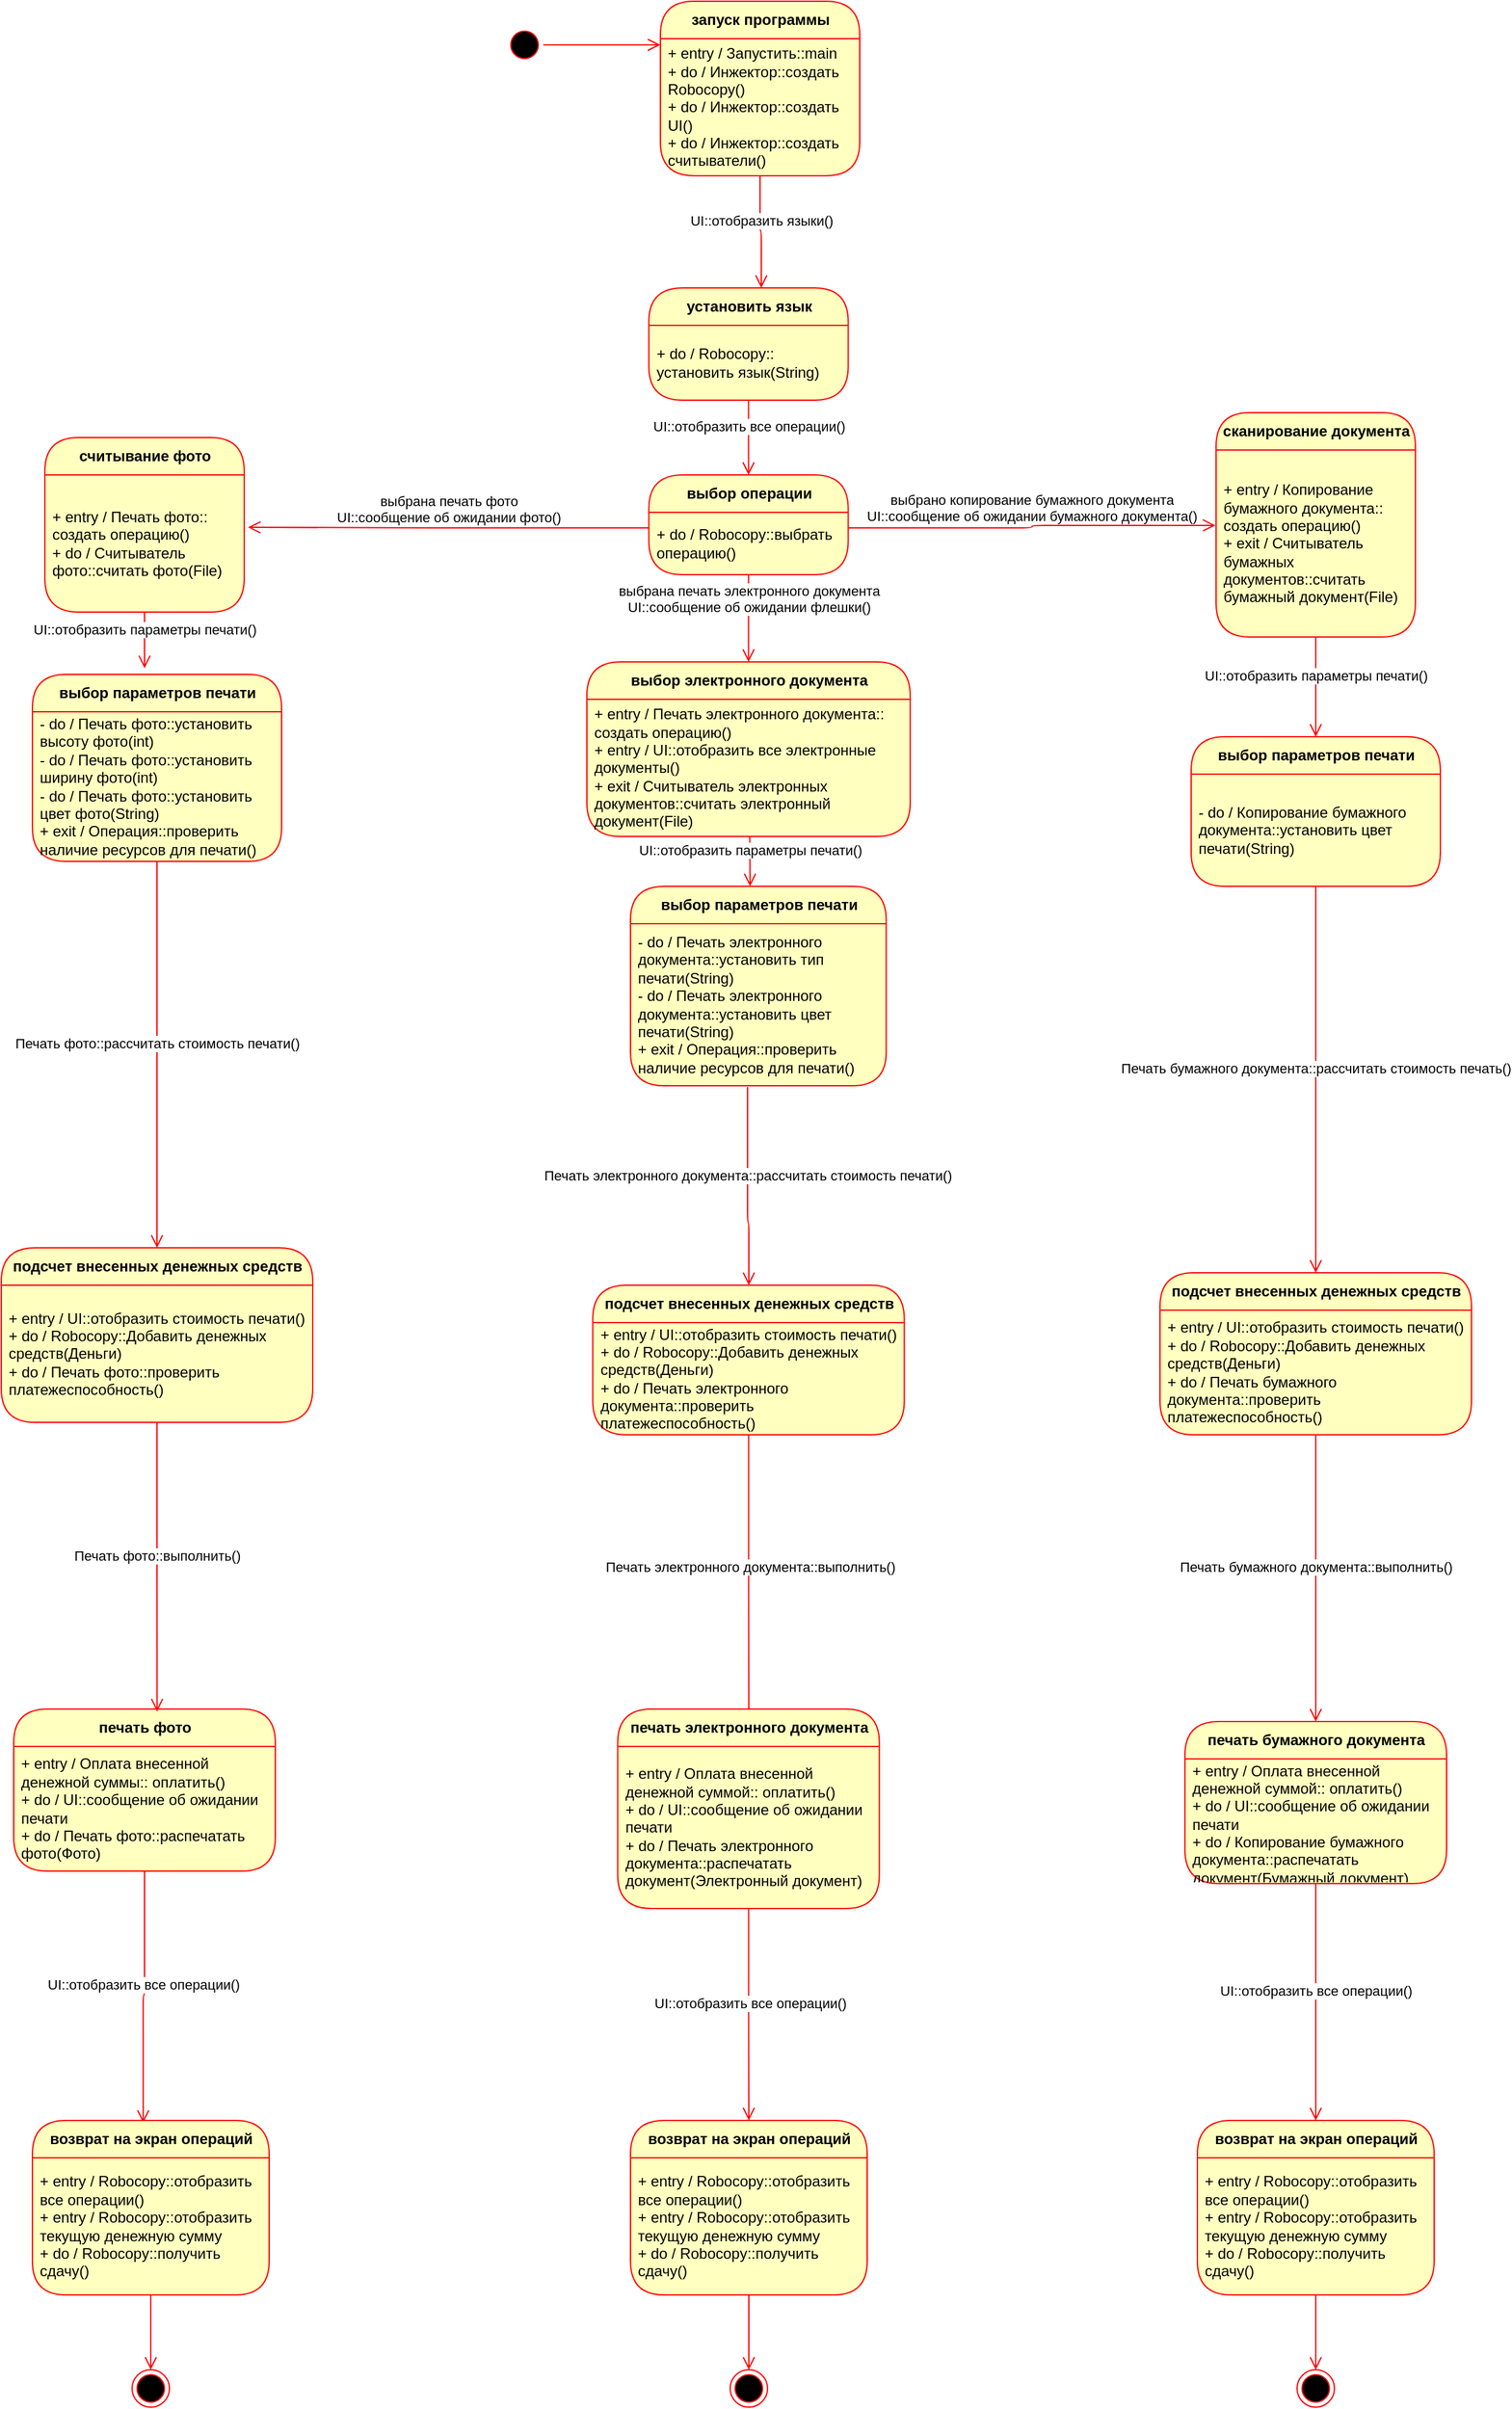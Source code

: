 <mxfile version="13.7.3" type="device" pages="6"><diagram id="JQhABG_ed-E-DF_OHS6p" name="main state"><mxGraphModel dx="1935" dy="510" grid="1" gridSize="10" guides="1" tooltips="1" connect="1" arrows="1" fold="1" page="1" pageScale="1" pageWidth="827" pageHeight="1169" math="0" shadow="0"><root><mxCell id="0EYRE3NxxkfJTKtVRv_L-0"/><mxCell id="0EYRE3NxxkfJTKtVRv_L-1" parent="0EYRE3NxxkfJTKtVRv_L-0"/><mxCell id="N25Bx8B-9Z_YKbd4zbgy-10" value="Печать электронного документа::выполнить()" style="edgeStyle=orthogonalEdgeStyle;html=1;verticalAlign=bottom;endArrow=open;endSize=8;strokeColor=#ff0000;" parent="0EYRE3NxxkfJTKtVRv_L-1" source="N25Bx8B-9Z_YKbd4zbgy-8" edge="1"><mxGeometry relative="1" as="geometry"><mxPoint x="325" y="1500" as="targetPoint"/></mxGeometry></mxCell><mxCell id="HCFXs2HzAOaWa_o2DgnS-0" value="" style="ellipse;html=1;shape=startState;fillColor=#000000;strokeColor=#ff0000;" parent="0EYRE3NxxkfJTKtVRv_L-1" vertex="1"><mxGeometry x="130" y="140" width="30" height="30" as="geometry"/></mxCell><mxCell id="HCFXs2HzAOaWa_o2DgnS-1" value="" style="edgeStyle=orthogonalEdgeStyle;html=1;verticalAlign=bottom;endArrow=open;endSize=8;strokeColor=#ff0000;entryX=0;entryY=0.25;entryDx=0;entryDy=0;" parent="0EYRE3NxxkfJTKtVRv_L-1" source="HCFXs2HzAOaWa_o2DgnS-0" target="HCFXs2HzAOaWa_o2DgnS-2" edge="1"><mxGeometry relative="1" as="geometry"><mxPoint x="155" y="290" as="targetPoint"/></mxGeometry></mxCell><mxCell id="HCFXs2HzAOaWa_o2DgnS-2" value="запуск программы" style="swimlane;html=1;fontStyle=1;align=center;verticalAlign=middle;childLayout=stackLayout;horizontal=1;startSize=30;horizontalStack=0;resizeParent=0;resizeLast=1;container=0;fontColor=#000000;collapsible=0;rounded=1;arcSize=30;strokeColor=#ff0000;fillColor=#ffffc0;swimlaneFillColor=#ffffc0;dropTarget=0;" parent="0EYRE3NxxkfJTKtVRv_L-1" vertex="1"><mxGeometry x="254" y="120" width="160" height="140" as="geometry"/></mxCell><mxCell id="HCFXs2HzAOaWa_o2DgnS-3" value="+ entry / Запустить::main&lt;br&gt;+ do / Инжектор::создать Robocopy()&lt;br&gt;+ do / Инжектор::создать UI()&lt;br&gt;+ do / Инжектор::создать считыватели()" style="text;html=1;strokeColor=none;fillColor=none;align=left;verticalAlign=middle;spacingLeft=4;spacingRight=4;whiteSpace=wrap;overflow=hidden;rotatable=0;fontColor=#000000;" parent="HCFXs2HzAOaWa_o2DgnS-2" vertex="1"><mxGeometry y="30" width="160" height="110" as="geometry"/></mxCell><mxCell id="HCFXs2HzAOaWa_o2DgnS-5" value="UI::отобразить языки()" style="edgeStyle=orthogonalEdgeStyle;html=1;verticalAlign=bottom;endArrow=open;endSize=8;strokeColor=#ff0000;exitX=0.5;exitY=1;exitDx=0;exitDy=0;entryX=0.564;entryY=0;entryDx=0;entryDy=0;entryPerimeter=0;" parent="0EYRE3NxxkfJTKtVRv_L-1" source="HCFXs2HzAOaWa_o2DgnS-3" target="HCFXs2HzAOaWa_o2DgnS-6" edge="1"><mxGeometry relative="1" as="geometry"><mxPoint x="334" y="360" as="targetPoint"/><mxPoint x="180" y="225" as="sourcePoint"/></mxGeometry></mxCell><mxCell id="HCFXs2HzAOaWa_o2DgnS-8" value="UI::отобразить все операции()" style="edgeStyle=orthogonalEdgeStyle;html=1;verticalAlign=bottom;endArrow=open;endSize=8;strokeColor=#ff0000;entryX=0.5;entryY=0;entryDx=0;entryDy=0;" parent="0EYRE3NxxkfJTKtVRv_L-1" source="HCFXs2HzAOaWa_o2DgnS-6" target="sofPpPjx7qBDADGWU-AC-0" edge="1"><mxGeometry relative="1" as="geometry"><mxPoint x="334" y="480" as="targetPoint"/></mxGeometry></mxCell><mxCell id="sofPpPjx7qBDADGWU-AC-2" value="выбрана печать электронного документа&lt;br&gt;UI::сообщение об ожидании флешки()" style="edgeStyle=orthogonalEdgeStyle;html=1;verticalAlign=bottom;endArrow=open;endSize=8;strokeColor=#ff0000;entryX=0.5;entryY=0;entryDx=0;entryDy=0;" parent="0EYRE3NxxkfJTKtVRv_L-1" edge="1"><mxGeometry relative="1" as="geometry"><mxPoint x="324.75" y="650" as="targetPoint"/><mxPoint x="324.75" y="580" as="sourcePoint"/></mxGeometry></mxCell><mxCell id="Nf3rhbkhz0Ww6UNqUpWb-1" value="UI::отобразить параметры печати()" style="edgeStyle=orthogonalEdgeStyle;html=1;verticalAlign=bottom;endArrow=open;endSize=8;strokeColor=#ff0000;exitX=0.5;exitY=1;exitDx=0;exitDy=0;" parent="0EYRE3NxxkfJTKtVRv_L-1" edge="1"><mxGeometry relative="1" as="geometry"><mxPoint x="326" y="830" as="targetPoint"/><mxPoint x="325.75" y="790" as="sourcePoint"/><Array as="points"><mxPoint x="326" y="800"/><mxPoint x="326" y="800"/></Array></mxGeometry></mxCell><mxCell id="sofPpPjx7qBDADGWU-AC-0" value="выбор операции" style="swimlane;html=1;fontStyle=1;align=center;verticalAlign=middle;childLayout=stackLayout;horizontal=1;startSize=30;horizontalStack=0;resizeParent=0;resizeLast=1;container=0;fontColor=#000000;collapsible=0;rounded=1;arcSize=30;strokeColor=#ff0000;fillColor=#ffffc0;swimlaneFillColor=#ffffc0;dropTarget=0;" parent="0EYRE3NxxkfJTKtVRv_L-1" vertex="1"><mxGeometry x="244.75" y="500" width="160" height="80" as="geometry"/></mxCell><mxCell id="sofPpPjx7qBDADGWU-AC-1" value="+ do / Robocopy::выбрать операцию()" style="text;html=1;strokeColor=none;fillColor=none;align=left;verticalAlign=middle;spacingLeft=4;spacingRight=4;whiteSpace=wrap;overflow=hidden;rotatable=0;fontColor=#000000;" parent="sofPpPjx7qBDADGWU-AC-0" vertex="1"><mxGeometry y="30" width="160" height="50" as="geometry"/></mxCell><mxCell id="HCFXs2HzAOaWa_o2DgnS-6" value="установить язык" style="swimlane;html=1;fontStyle=1;align=center;verticalAlign=middle;childLayout=stackLayout;horizontal=1;startSize=30;horizontalStack=0;resizeParent=0;resizeLast=1;container=0;fontColor=#000000;collapsible=0;rounded=1;arcSize=30;strokeColor=#ff0000;fillColor=#ffffc0;swimlaneFillColor=#ffffc0;dropTarget=0;" parent="0EYRE3NxxkfJTKtVRv_L-1" vertex="1"><mxGeometry x="244.75" y="350" width="160" height="90" as="geometry"/></mxCell><mxCell id="HCFXs2HzAOaWa_o2DgnS-7" value="+ do / Robocopy:: установить язык(String)" style="text;html=1;strokeColor=none;fillColor=none;align=left;verticalAlign=middle;spacingLeft=4;spacingRight=4;whiteSpace=wrap;overflow=hidden;rotatable=0;fontColor=#000000;" parent="HCFXs2HzAOaWa_o2DgnS-6" vertex="1"><mxGeometry y="30" width="160" height="60" as="geometry"/></mxCell><mxCell id="YCnzWKGSwpU4GXvJLGNq-0" value="выбор электронного документа" style="swimlane;html=1;fontStyle=1;align=center;verticalAlign=middle;childLayout=stackLayout;horizontal=1;startSize=30;horizontalStack=0;resizeParent=0;resizeLast=1;container=0;fontColor=#000000;collapsible=0;rounded=1;arcSize=30;strokeColor=#ff0000;fillColor=#ffffc0;swimlaneFillColor=#ffffc0;dropTarget=0;" parent="0EYRE3NxxkfJTKtVRv_L-1" vertex="1"><mxGeometry x="195" y="650" width="259.5" height="140" as="geometry"/></mxCell><mxCell id="YCnzWKGSwpU4GXvJLGNq-1" value="+ entry / Печать электронного документа:: создать операцию()&lt;br&gt;+ entry / UI::отобразить все электронные документы()&amp;nbsp;&lt;br&gt;+ exit / Считыватель электронных документов::&lt;span&gt;считать электронный документ(File)&lt;/span&gt;" style="text;html=1;strokeColor=none;fillColor=none;align=left;verticalAlign=middle;spacingLeft=4;spacingRight=4;whiteSpace=wrap;overflow=hidden;rotatable=0;fontColor=#000000;" parent="YCnzWKGSwpU4GXvJLGNq-0" vertex="1"><mxGeometry y="30" width="259.5" height="110" as="geometry"/></mxCell><mxCell id="UR5OmrhRozt7sEYvJEFg-0" value="считывание фото" style="swimlane;html=1;fontStyle=1;align=center;verticalAlign=middle;childLayout=stackLayout;horizontal=1;startSize=30;horizontalStack=0;resizeParent=0;resizeLast=1;container=0;fontColor=#000000;collapsible=0;rounded=1;arcSize=30;strokeColor=#ff0000;fillColor=#ffffc0;swimlaneFillColor=#ffffc0;dropTarget=0;" parent="0EYRE3NxxkfJTKtVRv_L-1" vertex="1"><mxGeometry x="-240" y="470" width="160" height="140" as="geometry"/></mxCell><mxCell id="UR5OmrhRozt7sEYvJEFg-1" value="&lt;span&gt;+ entry / Печать фото:: создать операцию()&amp;nbsp;&lt;br&gt;+ do / Считыватель фото::считать фото(File)&lt;br&gt;&lt;/span&gt;" style="text;html=1;strokeColor=none;fillColor=none;align=left;verticalAlign=middle;spacingLeft=4;spacingRight=4;whiteSpace=wrap;overflow=hidden;rotatable=0;fontColor=#000000;" parent="UR5OmrhRozt7sEYvJEFg-0" vertex="1"><mxGeometry y="30" width="160" height="110" as="geometry"/></mxCell><mxCell id="kTQQy2axpK-63tLpFkGV-3" value="Печать электронного документа::рассчитать стоимость печати()" style="edgeStyle=orthogonalEdgeStyle;html=1;verticalAlign=bottom;endArrow=open;endSize=8;strokeColor=#ff0000;exitX=0.458;exitY=1.008;exitDx=0;exitDy=0;exitPerimeter=0;" parent="0EYRE3NxxkfJTKtVRv_L-1" source="Nf3rhbkhz0Ww6UNqUpWb-0" edge="1"><mxGeometry relative="1" as="geometry"><mxPoint x="325" y="1150" as="targetPoint"/><mxPoint x="324.745" y="1080" as="sourcePoint"/><Array as="points"><mxPoint x="325" y="1100"/></Array></mxGeometry></mxCell><mxCell id="0T9K_sjHQAqn-AWOBuQn-0" value="выбор параметров печати" style="swimlane;html=1;fontStyle=1;align=center;verticalAlign=middle;childLayout=stackLayout;horizontal=1;startSize=30;horizontalStack=0;resizeParent=0;resizeLast=1;container=0;fontColor=#000000;collapsible=0;rounded=1;arcSize=30;strokeColor=#ff0000;fillColor=#ffffc0;swimlaneFillColor=#ffffc0;dropTarget=0;" parent="0EYRE3NxxkfJTKtVRv_L-1" vertex="1"><mxGeometry x="680" y="710" width="200" height="120" as="geometry"/></mxCell><mxCell id="0T9K_sjHQAqn-AWOBuQn-1" value="- do / Копирование бумажного документа::установить цвет печати(String)" style="text;html=1;strokeColor=none;fillColor=none;align=left;verticalAlign=middle;spacingLeft=4;spacingRight=4;whiteSpace=wrap;overflow=hidden;rotatable=0;fontColor=#000000;" parent="0T9K_sjHQAqn-AWOBuQn-0" vertex="1"><mxGeometry y="30" width="200" height="90" as="geometry"/></mxCell><mxCell id="0T9K_sjHQAqn-AWOBuQn-2" value="+ do / Печать электронного документа::установить тип печати(String)&lt;br&gt;+ do / Печать электронного документа::установить цвет печати(String)" style="text;html=1;strokeColor=none;fillColor=none;align=left;verticalAlign=middle;spacingLeft=4;spacingRight=4;whiteSpace=wrap;overflow=hidden;rotatable=0;fontColor=#000000;" parent="0T9K_sjHQAqn-AWOBuQn-0" vertex="1"><mxGeometry y="120" width="200" as="geometry"/></mxCell><mxCell id="ocr40nH2htML90jupKV0-0" value="выбор параметров печати" style="swimlane;html=1;fontStyle=1;align=center;verticalAlign=middle;childLayout=stackLayout;horizontal=1;startSize=30;horizontalStack=0;resizeParent=0;resizeLast=1;container=0;fontColor=#000000;collapsible=0;rounded=1;arcSize=30;strokeColor=#ff0000;fillColor=#ffffc0;swimlaneFillColor=#ffffc0;dropTarget=0;" parent="0EYRE3NxxkfJTKtVRv_L-1" vertex="1"><mxGeometry x="-250" y="660" width="200" height="150" as="geometry"/></mxCell><mxCell id="ocr40nH2htML90jupKV0-1" value="- do / Печать фото::установить высоту фото(int)&lt;br&gt;- do / Печать фото::установить ширину фото(int)&lt;br&gt;- do / Печать фото::установить цвет фото(String)&lt;br&gt;+ exit / Операция::проверить наличие ресурсов для печати()" style="text;html=1;strokeColor=none;fillColor=none;align=left;verticalAlign=middle;spacingLeft=4;spacingRight=4;whiteSpace=wrap;overflow=hidden;rotatable=0;fontColor=#000000;" parent="ocr40nH2htML90jupKV0-0" vertex="1"><mxGeometry y="30" width="200" height="120" as="geometry"/></mxCell><mxCell id="_0FjnTDDJWV-j24Phgr4-0" value="выбор параметров печати" style="swimlane;html=1;fontStyle=1;align=center;verticalAlign=middle;childLayout=stackLayout;horizontal=1;startSize=30;horizontalStack=0;resizeParent=0;resizeLast=1;container=0;fontColor=#000000;collapsible=0;rounded=1;arcSize=30;strokeColor=#ff0000;fillColor=#ffffc0;swimlaneFillColor=#ffffc0;dropTarget=0;" parent="0EYRE3NxxkfJTKtVRv_L-1" vertex="1"><mxGeometry x="230" y="830" width="205.25" height="160" as="geometry"/></mxCell><mxCell id="Nf3rhbkhz0Ww6UNqUpWb-0" value="- do / Печать электронного документа::установить тип печати(String)&lt;br&gt;- do / Печать электронного документа::установить цвет печати(String)&lt;br&gt;+ exit / Операция::проверить наличие ресурсов для печати()" style="text;html=1;strokeColor=none;fillColor=none;align=left;verticalAlign=middle;spacingLeft=4;spacingRight=4;whiteSpace=wrap;overflow=hidden;rotatable=0;fontColor=#000000;" parent="_0FjnTDDJWV-j24Phgr4-0" vertex="1"><mxGeometry y="30" width="205.25" height="130" as="geometry"/></mxCell><mxCell id="3C2snEAVZShs5Gx8foX0-2" value="UI::отобразить все операции()" style="edgeStyle=orthogonalEdgeStyle;html=1;verticalAlign=bottom;endArrow=open;endSize=8;strokeColor=#ff0000;" parent="0EYRE3NxxkfJTKtVRv_L-1" source="3C2snEAVZShs5Gx8foX0-0" edge="1"><mxGeometry relative="1" as="geometry"><mxPoint x="325" y="1820" as="targetPoint"/></mxGeometry></mxCell><mxCell id="hCmYvgLvZ8MXSALe0Uhz-0" value="сканирование документа" style="swimlane;html=1;fontStyle=1;align=center;verticalAlign=middle;childLayout=stackLayout;horizontal=1;startSize=30;horizontalStack=0;resizeParent=0;resizeLast=1;container=0;fontColor=#000000;collapsible=0;rounded=1;arcSize=30;strokeColor=#ff0000;fillColor=#ffffc0;swimlaneFillColor=#ffffc0;dropTarget=0;" parent="0EYRE3NxxkfJTKtVRv_L-1" vertex="1"><mxGeometry x="700.01" y="450" width="160" height="180" as="geometry"/></mxCell><mxCell id="hCmYvgLvZ8MXSALe0Uhz-1" value="&lt;span&gt;+ entry / Копирование бумажного документа:: создать операцию()&amp;nbsp;&lt;/span&gt;&lt;br&gt;+ exit / Считыватель бумажных документов::считать бумажный документ(File)&lt;span&gt;&lt;br&gt;&lt;/span&gt;" style="text;html=1;strokeColor=none;fillColor=none;align=left;verticalAlign=middle;spacingLeft=4;spacingRight=4;whiteSpace=wrap;overflow=hidden;rotatable=0;fontColor=#000000;" parent="hCmYvgLvZ8MXSALe0Uhz-0" vertex="1"><mxGeometry y="30" width="160" height="150" as="geometry"/></mxCell><mxCell id="N25Bx8B-9Z_YKbd4zbgy-8" value="подсчет внесенных денежных средств" style="swimlane;html=1;fontStyle=1;align=center;verticalAlign=middle;childLayout=stackLayout;horizontal=1;startSize=30;horizontalStack=0;resizeParent=0;resizeLast=1;container=0;fontColor=#000000;collapsible=0;rounded=1;arcSize=30;strokeColor=#ff0000;fillColor=#ffffc0;swimlaneFillColor=#ffffc0;dropTarget=0;" parent="0EYRE3NxxkfJTKtVRv_L-1" vertex="1"><mxGeometry x="199.75" y="1150" width="250" height="120" as="geometry"/></mxCell><mxCell id="N25Bx8B-9Z_YKbd4zbgy-9" value="+ entry / UI::отобразить стоимость печати()&lt;br&gt;+ do / Robocopy::Добавить денежных средств(Деньги)&lt;br&gt;+ do / Печать электронного документа::проверить платежеспособность()" style="text;html=1;strokeColor=none;fillColor=none;align=left;verticalAlign=middle;spacingLeft=4;spacingRight=4;whiteSpace=wrap;overflow=hidden;rotatable=0;fontColor=#000000;" parent="N25Bx8B-9Z_YKbd4zbgy-8" vertex="1"><mxGeometry y="30" width="250" height="90" as="geometry"/></mxCell><mxCell id="UylwCEz4cMndt7heAh3v-2" value="" style="edgeStyle=orthogonalEdgeStyle;html=1;verticalAlign=bottom;endArrow=open;endSize=8;strokeColor=#ff0000;" parent="0EYRE3NxxkfJTKtVRv_L-1" source="UylwCEz4cMndt7heAh3v-0" target="53PnKSYkeqFS5x4vwE-i-0" edge="1"><mxGeometry relative="1" as="geometry"><mxPoint x="325" y="1980" as="targetPoint"/></mxGeometry></mxCell><mxCell id="nT9Es-2cRoJsLjGRvZgf-7" value="подсчет внесенных денежных средств" style="swimlane;html=1;fontStyle=1;align=center;verticalAlign=middle;childLayout=stackLayout;horizontal=1;startSize=30;horizontalStack=0;resizeParent=0;resizeLast=1;container=0;fontColor=#000000;collapsible=0;rounded=1;arcSize=30;strokeColor=#ff0000;fillColor=#ffffc0;swimlaneFillColor=#ffffc0;dropTarget=0;" parent="0EYRE3NxxkfJTKtVRv_L-1" vertex="1"><mxGeometry x="-275" y="1120" width="250" height="140" as="geometry"/></mxCell><mxCell id="nT9Es-2cRoJsLjGRvZgf-8" value="+ entry / UI::отобразить стоимость печати()&lt;br&gt;+ do / Robocopy::Добавить денежных средств(Деньги)&lt;br&gt;+ do / Печать фото::проверить платежеспособность()" style="text;html=1;strokeColor=none;fillColor=none;align=left;verticalAlign=middle;spacingLeft=4;spacingRight=4;whiteSpace=wrap;overflow=hidden;rotatable=0;fontColor=#000000;" parent="nT9Es-2cRoJsLjGRvZgf-7" vertex="1"><mxGeometry y="30" width="250" height="110" as="geometry"/></mxCell><mxCell id="dRek_4Z7B-SDj3xszROm-0" value="подсчет внесенных денежных средств" style="swimlane;html=1;fontStyle=1;align=center;verticalAlign=middle;childLayout=stackLayout;horizontal=1;startSize=30;horizontalStack=0;resizeParent=0;resizeLast=1;container=0;fontColor=#000000;collapsible=0;rounded=1;arcSize=30;strokeColor=#ff0000;fillColor=#ffffc0;swimlaneFillColor=#ffffc0;dropTarget=0;" parent="0EYRE3NxxkfJTKtVRv_L-1" vertex="1"><mxGeometry x="655" y="1140" width="250" height="130" as="geometry"/></mxCell><mxCell id="dRek_4Z7B-SDj3xszROm-1" value="+ entry / UI::отобразить стоимость печати()&lt;br&gt;+ do / Robocopy::Добавить денежных средств(Деньги)&lt;br&gt;+ do / Печать бумажного документа::проверить платежеспособность()" style="text;html=1;strokeColor=none;fillColor=none;align=left;verticalAlign=middle;spacingLeft=4;spacingRight=4;whiteSpace=wrap;overflow=hidden;rotatable=0;fontColor=#000000;" parent="dRek_4Z7B-SDj3xszROm-0" vertex="1"><mxGeometry y="30" width="250" height="100" as="geometry"/></mxCell><mxCell id="UylwCEz4cMndt7heAh3v-0" value="возврат на экран операций" style="swimlane;html=1;fontStyle=1;align=center;verticalAlign=middle;childLayout=stackLayout;horizontal=1;startSize=30;horizontalStack=0;resizeParent=0;resizeLast=1;container=0;fontColor=#000000;collapsible=0;rounded=1;arcSize=30;strokeColor=#ff0000;fillColor=#ffffc0;swimlaneFillColor=#ffffc0;dropTarget=0;" parent="0EYRE3NxxkfJTKtVRv_L-1" vertex="1"><mxGeometry x="230" y="1820" width="190" height="140" as="geometry"/></mxCell><mxCell id="UylwCEz4cMndt7heAh3v-1" value="+ entry / Robocopy::отобразить все операции()&lt;br&gt;+ entry / Robocopy::отобразить текущую денежную сумму&lt;br&gt;+ do / Robocopy::получить сдачу()" style="text;html=1;strokeColor=none;fillColor=none;align=left;verticalAlign=middle;spacingLeft=4;spacingRight=4;whiteSpace=wrap;overflow=hidden;rotatable=0;fontColor=#000000;" parent="UylwCEz4cMndt7heAh3v-0" vertex="1"><mxGeometry y="30" width="190" height="110" as="geometry"/></mxCell><mxCell id="3C2snEAVZShs5Gx8foX0-0" value="печать электронного документа" style="swimlane;html=1;fontStyle=1;align=center;verticalAlign=middle;childLayout=stackLayout;horizontal=1;startSize=30;horizontalStack=0;resizeParent=0;resizeLast=1;container=0;fontColor=#000000;collapsible=0;rounded=1;arcSize=30;strokeColor=#ff0000;fillColor=#ffffc0;swimlaneFillColor=#ffffc0;dropTarget=0;" parent="0EYRE3NxxkfJTKtVRv_L-1" vertex="1"><mxGeometry x="219.75" y="1490" width="210" height="160" as="geometry"/></mxCell><mxCell id="Nvpb5KTq3-IdqcvsG6TD-0" value="+ entry / Оплата внесенной денежной суммой:: оплатить()&lt;br&gt;+ do / UI::сообщение об ожидании печати&lt;br&gt;+ do / Печать электронного документа::распечатать документ(Электронный документ)" style="text;html=1;strokeColor=none;fillColor=none;align=left;verticalAlign=middle;spacingLeft=4;spacingRight=4;whiteSpace=wrap;overflow=hidden;rotatable=0;fontColor=#000000;" vertex="1" parent="3C2snEAVZShs5Gx8foX0-0"><mxGeometry y="30" width="210" height="130" as="geometry"/></mxCell><mxCell id="3C2snEAVZShs5Gx8foX0-1" value="+ entry / Оплата внесенной денежной суммой:: оплатить()&lt;br&gt;+ do / UI::сообщение об ожидании печати&lt;br&gt;+ do / Печать электронного документа::распечатать документ(Электронный документ)" style="text;html=1;strokeColor=none;fillColor=none;align=left;verticalAlign=middle;spacingLeft=4;spacingRight=4;whiteSpace=wrap;overflow=hidden;rotatable=0;fontColor=#000000;" parent="3C2snEAVZShs5Gx8foX0-0" vertex="1"><mxGeometry y="160" width="210" as="geometry"/></mxCell><mxCell id="nT9Es-2cRoJsLjGRvZgf-14" value="печать фото" style="swimlane;html=1;fontStyle=1;align=center;verticalAlign=middle;childLayout=stackLayout;horizontal=1;startSize=30;horizontalStack=0;resizeParent=0;resizeLast=1;container=0;fontColor=#000000;collapsible=0;rounded=1;arcSize=30;strokeColor=#ff0000;fillColor=#ffffc0;swimlaneFillColor=#ffffc0;dropTarget=0;" parent="0EYRE3NxxkfJTKtVRv_L-1" vertex="1"><mxGeometry x="-265" y="1490" width="210" height="130" as="geometry"/></mxCell><mxCell id="nT9Es-2cRoJsLjGRvZgf-15" value="+ entry / Оплата внесенной денежной суммы:: оплатить()&lt;br&gt;+ do / UI::сообщение об ожидании печати&lt;br&gt;+ do / Печать фото::распечатать фото(Фото)" style="text;html=1;strokeColor=none;fillColor=none;align=left;verticalAlign=middle;spacingLeft=4;spacingRight=4;whiteSpace=wrap;overflow=hidden;rotatable=0;fontColor=#000000;" parent="nT9Es-2cRoJsLjGRvZgf-14" vertex="1"><mxGeometry y="30" width="210" height="100" as="geometry"/></mxCell><mxCell id="53PnKSYkeqFS5x4vwE-i-0" value="" style="ellipse;html=1;shape=endState;fillColor=#000000;strokeColor=#ff0000;" parent="0EYRE3NxxkfJTKtVRv_L-1" vertex="1"><mxGeometry x="310" y="2020" width="30" height="30" as="geometry"/></mxCell><mxCell id="hCmYvgLvZ8MXSALe0Uhz-2" value="UI::отобразить параметры печати()" style="edgeStyle=orthogonalEdgeStyle;html=1;verticalAlign=bottom;endArrow=open;endSize=8;strokeColor=#ff0000;exitX=0.5;exitY=1;exitDx=0;exitDy=0;" parent="0EYRE3NxxkfJTKtVRv_L-1" source="hCmYvgLvZ8MXSALe0Uhz-1" edge="1"><mxGeometry relative="1" as="geometry"><mxPoint x="780" y="710" as="targetPoint"/><Array as="points"><mxPoint x="780" y="650"/><mxPoint x="780" y="650"/></Array></mxGeometry></mxCell><mxCell id="63BxlSXmJ0ucdoqIADYR-0" value="Печать бумажного документа::рассчитать стоимость печать()" style="edgeStyle=orthogonalEdgeStyle;html=1;verticalAlign=bottom;endArrow=open;endSize=8;strokeColor=#ff0000;exitX=0.5;exitY=1;exitDx=0;exitDy=0;entryX=0.5;entryY=0;entryDx=0;entryDy=0;" parent="0EYRE3NxxkfJTKtVRv_L-1" source="0T9K_sjHQAqn-AWOBuQn-1" edge="1" target="dRek_4Z7B-SDj3xszROm-0"><mxGeometry relative="1" as="geometry"><mxPoint x="780" y="1230" as="targetPoint"/><mxPoint x="780" y="1170" as="sourcePoint"/></mxGeometry></mxCell><mxCell id="63BxlSXmJ0ucdoqIADYR-6" value="Печать бумажного документа::выполнить()" style="edgeStyle=orthogonalEdgeStyle;html=1;verticalAlign=bottom;endArrow=open;endSize=8;strokeColor=#ff0000;entryX=0.5;entryY=0;entryDx=0;entryDy=0;exitX=0.5;exitY=1;exitDx=0;exitDy=0;" parent="0EYRE3NxxkfJTKtVRv_L-1" source="dRek_4Z7B-SDj3xszROm-1" target="63BxlSXmJ0ucdoqIADYR-4" edge="1"><mxGeometry relative="1" as="geometry"><mxPoint x="334.74" y="1630" as="targetPoint"/><mxPoint x="780" y="1470" as="sourcePoint"/></mxGeometry></mxCell><mxCell id="2t1gWniK7fmJKrs2Wa9S-2" value="UI::отобразить все операции()" style="edgeStyle=orthogonalEdgeStyle;html=1;verticalAlign=bottom;endArrow=open;endSize=8;strokeColor=#ff0000;exitX=0.5;exitY=1;exitDx=0;exitDy=0;entryX=0.5;entryY=0;entryDx=0;entryDy=0;" parent="0EYRE3NxxkfJTKtVRv_L-1" source="63BxlSXmJ0ucdoqIADYR-5" target="2t1gWniK7fmJKrs2Wa9S-0" edge="1"><mxGeometry relative="1" as="geometry"><mxPoint x="335" y="1830" as="targetPoint"/><mxPoint x="335" y="1760" as="sourcePoint"/></mxGeometry></mxCell><mxCell id="P5F1YP8tz40ggZn0Sngs-0" value="" style="ellipse;html=1;shape=endState;fillColor=#000000;strokeColor=#ff0000;" parent="0EYRE3NxxkfJTKtVRv_L-1" vertex="1"><mxGeometry x="765" y="2020" width="30" height="30" as="geometry"/></mxCell><mxCell id="P5F1YP8tz40ggZn0Sngs-1" value="" style="edgeStyle=orthogonalEdgeStyle;html=1;verticalAlign=bottom;endArrow=open;endSize=8;strokeColor=#ff0000;exitX=0.5;exitY=1;exitDx=0;exitDy=0;entryX=0.5;entryY=0;entryDx=0;entryDy=0;" parent="0EYRE3NxxkfJTKtVRv_L-1" source="2t1gWniK7fmJKrs2Wa9S-1" target="P5F1YP8tz40ggZn0Sngs-0" edge="1"><mxGeometry relative="1" as="geometry"><mxPoint x="335" y="2030" as="targetPoint"/><mxPoint x="335" y="1970" as="sourcePoint"/></mxGeometry></mxCell><mxCell id="KIlXxFGDtXACsqwmxv1I-0" value="выбрана печать фото&lt;br&gt;UI::сообщение об ожидании фото()" style="edgeStyle=orthogonalEdgeStyle;html=1;verticalAlign=bottom;endArrow=open;endSize=8;strokeColor=#ff0000;entryX=1.019;entryY=0.382;entryDx=0;entryDy=0;exitX=0;exitY=0.25;exitDx=0;exitDy=0;entryPerimeter=0;" parent="0EYRE3NxxkfJTKtVRv_L-1" source="sofPpPjx7qBDADGWU-AC-1" target="UR5OmrhRozt7sEYvJEFg-1" edge="1"><mxGeometry relative="1" as="geometry"><mxPoint x="334.75" y="660" as="targetPoint"/><mxPoint x="334.75" y="590" as="sourcePoint"/></mxGeometry></mxCell><mxCell id="ocr40nH2htML90jupKV0-2" value="UI::отобразить параметры печати()" style="edgeStyle=orthogonalEdgeStyle;html=1;verticalAlign=bottom;endArrow=open;endSize=8;strokeColor=#ff0000;exitX=0.5;exitY=1;exitDx=0;exitDy=0;entryX=0.45;entryY=-0.033;entryDx=0;entryDy=0;entryPerimeter=0;" parent="0EYRE3NxxkfJTKtVRv_L-1" source="UR5OmrhRozt7sEYvJEFg-1" target="ocr40nH2htML90jupKV0-0" edge="1"><mxGeometry relative="1" as="geometry"><mxPoint x="334.75" y="850" as="targetPoint"/><mxPoint x="334.75" y="800" as="sourcePoint"/></mxGeometry></mxCell><mxCell id="nT9Es-2cRoJsLjGRvZgf-9" value="Печать фото::рассчитать стоимость печати()" style="edgeStyle=orthogonalEdgeStyle;html=1;verticalAlign=bottom;endArrow=open;endSize=8;strokeColor=#ff0000;exitX=0.5;exitY=1;exitDx=0;exitDy=0;entryX=0.5;entryY=0;entryDx=0;entryDy=0;" parent="0EYRE3NxxkfJTKtVRv_L-1" source="ocr40nH2htML90jupKV0-1" edge="1" target="nT9Es-2cRoJsLjGRvZgf-7"><mxGeometry relative="1" as="geometry"><mxPoint x="-150" y="1240" as="targetPoint"/><mxPoint x="-149.99" y="1140" as="sourcePoint"/></mxGeometry></mxCell><mxCell id="nT9Es-2cRoJsLjGRvZgf-13" value="Печать фото::выполнить()" style="edgeStyle=orthogonalEdgeStyle;html=1;verticalAlign=bottom;endArrow=open;endSize=8;strokeColor=#ff0000;exitX=0.5;exitY=1;exitDx=0;exitDy=0;entryX=0.548;entryY=0.015;entryDx=0;entryDy=0;entryPerimeter=0;" parent="0EYRE3NxxkfJTKtVRv_L-1" source="nT9Es-2cRoJsLjGRvZgf-8" target="nT9Es-2cRoJsLjGRvZgf-14" edge="1"><mxGeometry relative="1" as="geometry"><mxPoint x="-152.02" y="1450" as="targetPoint"/><mxPoint x="335" y="1440" as="sourcePoint"/></mxGeometry></mxCell><mxCell id="dH1x0XiaBZkIvEW7ds9E-3" value="UI::отобразить все операции()" style="edgeStyle=orthogonalEdgeStyle;html=1;verticalAlign=bottom;endArrow=open;endSize=8;strokeColor=#ff0000;exitX=0.5;exitY=1;exitDx=0;exitDy=0;entryX=0.468;entryY=0.014;entryDx=0;entryDy=0;entryPerimeter=0;" parent="0EYRE3NxxkfJTKtVRv_L-1" source="nT9Es-2cRoJsLjGRvZgf-15" target="dH1x0XiaBZkIvEW7ds9E-1" edge="1"><mxGeometry relative="1" as="geometry"><mxPoint x="335" y="1830" as="targetPoint"/><mxPoint x="335" y="1760" as="sourcePoint"/></mxGeometry></mxCell><mxCell id="dH1x0XiaBZkIvEW7ds9E-4" value="" style="ellipse;html=1;shape=endState;fillColor=#000000;strokeColor=#ff0000;" parent="0EYRE3NxxkfJTKtVRv_L-1" vertex="1"><mxGeometry x="-170" y="2020" width="30" height="30" as="geometry"/></mxCell><mxCell id="dH1x0XiaBZkIvEW7ds9E-5" value="" style="edgeStyle=orthogonalEdgeStyle;html=1;verticalAlign=bottom;endArrow=open;endSize=8;strokeColor=#ff0000;exitX=0.5;exitY=1;exitDx=0;exitDy=0;entryX=0.5;entryY=0;entryDx=0;entryDy=0;" parent="0EYRE3NxxkfJTKtVRv_L-1" source="dH1x0XiaBZkIvEW7ds9E-2" target="dH1x0XiaBZkIvEW7ds9E-4" edge="1"><mxGeometry relative="1" as="geometry"><mxPoint x="335" y="2030" as="targetPoint"/><mxPoint x="335" y="1970" as="sourcePoint"/></mxGeometry></mxCell><mxCell id="dH1x0XiaBZkIvEW7ds9E-8" value="выбрано копирование бумажного документа&lt;br&gt;UI::сообщение об ожидании бумажного документа()" style="edgeStyle=orthogonalEdgeStyle;html=1;verticalAlign=bottom;endArrow=open;endSize=8;strokeColor=#ff0000;entryX=-0.003;entryY=0.403;entryDx=0;entryDy=0;exitX=1;exitY=0.25;exitDx=0;exitDy=0;entryPerimeter=0;" parent="0EYRE3NxxkfJTKtVRv_L-1" source="sofPpPjx7qBDADGWU-AC-1" target="hCmYvgLvZ8MXSALe0Uhz-1" edge="1"><mxGeometry relative="1" as="geometry"><mxPoint x="334.75" y="660" as="targetPoint"/><mxPoint x="334.75" y="590" as="sourcePoint"/></mxGeometry></mxCell><mxCell id="dH1x0XiaBZkIvEW7ds9E-1" value="возврат на экран операций" style="swimlane;html=1;fontStyle=1;align=center;verticalAlign=middle;childLayout=stackLayout;horizontal=1;startSize=30;horizontalStack=0;resizeParent=0;resizeLast=1;container=0;fontColor=#000000;collapsible=0;rounded=1;arcSize=30;strokeColor=#ff0000;fillColor=#ffffc0;swimlaneFillColor=#ffffc0;dropTarget=0;" parent="0EYRE3NxxkfJTKtVRv_L-1" vertex="1"><mxGeometry x="-250" y="1820" width="190" height="140" as="geometry"/></mxCell><mxCell id="dH1x0XiaBZkIvEW7ds9E-2" value="+ entry / Robocopy::отобразить все операции()&lt;br&gt;+ entry / Robocopy::отобразить текущую денежную сумму&lt;br&gt;+ do / Robocopy::получить сдачу()" style="text;html=1;strokeColor=none;fillColor=none;align=left;verticalAlign=middle;spacingLeft=4;spacingRight=4;whiteSpace=wrap;overflow=hidden;rotatable=0;fontColor=#000000;" parent="dH1x0XiaBZkIvEW7ds9E-1" vertex="1"><mxGeometry y="30" width="190" height="110" as="geometry"/></mxCell><mxCell id="63BxlSXmJ0ucdoqIADYR-4" value="печать бумажного документа" style="swimlane;html=1;fontStyle=1;align=center;verticalAlign=middle;childLayout=stackLayout;horizontal=1;startSize=30;horizontalStack=0;resizeParent=0;resizeLast=1;container=0;fontColor=#000000;collapsible=0;rounded=1;arcSize=30;strokeColor=#ff0000;fillColor=#ffffc0;swimlaneFillColor=#ffffc0;dropTarget=0;" parent="0EYRE3NxxkfJTKtVRv_L-1" vertex="1"><mxGeometry x="675" y="1500" width="210" height="130" as="geometry"/></mxCell><mxCell id="63BxlSXmJ0ucdoqIADYR-5" value="+ entry / Оплата внесенной денежной суммой:: оплатить()&lt;br&gt;+ do / UI::сообщение об ожидании печати&lt;br&gt;+ do / Копирование бумажного документа::распечатать документ(Бумажный документ)" style="text;html=1;strokeColor=none;fillColor=none;align=left;verticalAlign=middle;spacingLeft=4;spacingRight=4;whiteSpace=wrap;overflow=hidden;rotatable=0;fontColor=#000000;" parent="63BxlSXmJ0ucdoqIADYR-4" vertex="1"><mxGeometry y="30" width="210" height="100" as="geometry"/></mxCell><mxCell id="2t1gWniK7fmJKrs2Wa9S-0" value="возврат на экран операций" style="swimlane;html=1;fontStyle=1;align=center;verticalAlign=middle;childLayout=stackLayout;horizontal=1;startSize=30;horizontalStack=0;resizeParent=0;resizeLast=1;container=0;fontColor=#000000;collapsible=0;rounded=1;arcSize=30;strokeColor=#ff0000;fillColor=#ffffc0;swimlaneFillColor=#ffffc0;dropTarget=0;" parent="0EYRE3NxxkfJTKtVRv_L-1" vertex="1"><mxGeometry x="685" y="1820" width="190" height="140" as="geometry"/></mxCell><mxCell id="2t1gWniK7fmJKrs2Wa9S-1" value="+ entry / Robocopy::отобразить все операции()&lt;br&gt;+ entry / Robocopy::отобразить текущую денежную сумму&lt;br&gt;+ do / Robocopy::получить сдачу()" style="text;html=1;strokeColor=none;fillColor=none;align=left;verticalAlign=middle;spacingLeft=4;spacingRight=4;whiteSpace=wrap;overflow=hidden;rotatable=0;fontColor=#000000;" parent="2t1gWniK7fmJKrs2Wa9S-0" vertex="1"><mxGeometry y="30" width="190" height="110" as="geometry"/></mxCell></root></mxGraphModel></diagram><diagram id="jljWDzJsxCV3k9gf2RVX" name="activity"><mxGraphModel dx="1919" dy="494" grid="1" gridSize="10" guides="1" tooltips="1" connect="1" arrows="1" fold="1" page="1" pageScale="1" pageWidth="827" pageHeight="1169" math="0" shadow="0"><root><mxCell id="zEZ7Opa4nGTaYnT93kgK-0"/><mxCell id="zEZ7Opa4nGTaYnT93kgK-1" parent="zEZ7Opa4nGTaYnT93kgK-0"/><mxCell id="zEZ7Opa4nGTaYnT93kgK-2" value="" style="ellipse;html=1;shape=endState;fillColor=#000000;strokeColor=#ff0000;" parent="zEZ7Opa4nGTaYnT93kgK-1" vertex="1"><mxGeometry x="-70" y="1710" width="30" height="30" as="geometry"/></mxCell><mxCell id="zEZ7Opa4nGTaYnT93kgK-3" value="" style="ellipse;html=1;shape=startState;fillColor=#000000;strokeColor=#ff0000;" parent="zEZ7Opa4nGTaYnT93kgK-1" vertex="1"><mxGeometry x="-70" y="505" width="30" height="30" as="geometry"/></mxCell><mxCell id="zEZ7Opa4nGTaYnT93kgK-4" value="" style="edgeStyle=orthogonalEdgeStyle;html=1;verticalAlign=bottom;endArrow=open;endSize=8;strokeColor=#ff0000;entryX=0;entryY=0.5;entryDx=0;entryDy=0;" parent="zEZ7Opa4nGTaYnT93kgK-1" source="zEZ7Opa4nGTaYnT93kgK-3" target="zEZ7Opa4nGTaYnT93kgK-5" edge="1"><mxGeometry relative="1" as="geometry"><mxPoint x="180" y="500" as="targetPoint"/></mxGeometry></mxCell><mxCell id="zEZ7Opa4nGTaYnT93kgK-5" value="выбор языка" style="rounded=1;whiteSpace=wrap;html=1;arcSize=40;fontColor=#000000;fillColor=#ffffc0;strokeColor=#ff0000;" parent="zEZ7Opa4nGTaYnT93kgK-1" vertex="1"><mxGeometry x="-15" y="500" width="120" height="40" as="geometry"/></mxCell><mxCell id="zEZ7Opa4nGTaYnT93kgK-6" value="" style="endArrow=none;html=1;" parent="zEZ7Opa4nGTaYnT93kgK-1" edge="1"><mxGeometry width="50" height="50" relative="1" as="geometry"><mxPoint x="-30" y="450" as="sourcePoint"/><mxPoint x="960" y="450" as="targetPoint"/></mxGeometry></mxCell><mxCell id="zEZ7Opa4nGTaYnT93kgK-7" value="" style="endArrow=none;html=1;" parent="zEZ7Opa4nGTaYnT93kgK-1" edge="1"><mxGeometry width="50" height="50" relative="1" as="geometry"><mxPoint x="-30" y="1760" as="sourcePoint"/><mxPoint x="-30" y="450" as="targetPoint"/></mxGeometry></mxCell><mxCell id="zEZ7Opa4nGTaYnT93kgK-8" value="" style="endArrow=none;html=1;" parent="zEZ7Opa4nGTaYnT93kgK-1" edge="1"><mxGeometry width="50" height="50" relative="1" as="geometry"><mxPoint x="960" y="1760" as="sourcePoint"/><mxPoint x="960" y="450" as="targetPoint"/></mxGeometry></mxCell><mxCell id="zEZ7Opa4nGTaYnT93kgK-9" value="" style="endArrow=none;html=1;" parent="zEZ7Opa4nGTaYnT93kgK-1" edge="1"><mxGeometry width="50" height="50" relative="1" as="geometry"><mxPoint x="-30" y="480" as="sourcePoint"/><mxPoint x="960" y="480" as="targetPoint"/></mxGeometry></mxCell><mxCell id="zEZ7Opa4nGTaYnT93kgK-10" value="" style="endArrow=none;html=1;" parent="zEZ7Opa4nGTaYnT93kgK-1" source="zEZ7Opa4nGTaYnT93kgK-20" edge="1"><mxGeometry width="50" height="50" relative="1" as="geometry"><mxPoint x="340" y="1140" as="sourcePoint"/><mxPoint x="340" y="450" as="targetPoint"/></mxGeometry></mxCell><mxCell id="zEZ7Opa4nGTaYnT93kgK-11" value="" style="endArrow=none;html=1;" parent="zEZ7Opa4nGTaYnT93kgK-1" edge="1"><mxGeometry width="50" height="50" relative="1" as="geometry"><mxPoint x="680" y="1760" as="sourcePoint"/><mxPoint x="680" y="450" as="targetPoint"/></mxGeometry></mxCell><mxCell id="zEZ7Opa4nGTaYnT93kgK-12" value="Владелец бумажных документов&lt;br&gt;&amp;nbsp;и (или) USB флешки" style="text;html=1;align=center;verticalAlign=middle;resizable=0;points=[];autosize=1;" parent="zEZ7Opa4nGTaYnT93kgK-1" vertex="1"><mxGeometry x="45" y="450" width="200" height="30" as="geometry"/></mxCell><mxCell id="zEZ7Opa4nGTaYnT93kgK-13" value="Robocopy" style="text;html=1;align=center;verticalAlign=middle;resizable=0;points=[];autosize=1;" parent="zEZ7Opa4nGTaYnT93kgK-1" vertex="1"><mxGeometry x="475" y="455" width="70" height="20" as="geometry"/></mxCell><mxCell id="zEZ7Opa4nGTaYnT93kgK-14" value="Персонал по технической&lt;br&gt;поддержке" style="text;html=1;align=center;verticalAlign=middle;resizable=0;points=[];autosize=1;" parent="zEZ7Opa4nGTaYnT93kgK-1" vertex="1"><mxGeometry x="740" y="450" width="160" height="30" as="geometry"/></mxCell><mxCell id="zEZ7Opa4nGTaYnT93kgK-15" value="передача документа через USB флешку" style="rounded=1;whiteSpace=wrap;html=1;arcSize=40;fontColor=#000000;fillColor=#ffffc0;strokeColor=#ff0000;" parent="zEZ7Opa4nGTaYnT93kgK-1" vertex="1"><mxGeometry x="20" y="730" width="140" height="70" as="geometry"/></mxCell><mxCell id="zEZ7Opa4nGTaYnT93kgK-16" value="документ" style="rounded=0;whiteSpace=wrap;html=1;" parent="zEZ7Opa4nGTaYnT93kgK-1" vertex="1"><mxGeometry x="280" y="705" width="120" height="60" as="geometry"/></mxCell><mxCell id="zEZ7Opa4nGTaYnT93kgK-17" value="вывод документа и параметров печати" style="rounded=1;whiteSpace=wrap;html=1;arcSize=40;fontColor=#000000;fillColor=#ffffc0;strokeColor=#ff0000;" parent="zEZ7Opa4nGTaYnT93kgK-1" vertex="1"><mxGeometry x="425" y="715" width="120" height="40" as="geometry"/></mxCell><mxCell id="zEZ7Opa4nGTaYnT93kgK-18" value="" style="edgeStyle=orthogonalEdgeStyle;html=1;verticalAlign=bottom;endArrow=open;endSize=8;strokeColor=#ff0000;entryX=1;entryY=0.5;entryDx=0;entryDy=0;" parent="zEZ7Opa4nGTaYnT93kgK-1" source="zEZ7Opa4nGTaYnT93kgK-17" target="zEZ7Opa4nGTaYnT93kgK-20" edge="1"><mxGeometry relative="1" as="geometry"><mxPoint x="380" y="840" as="targetPoint"/><Array as="points"><mxPoint x="500" y="840"/></Array></mxGeometry></mxCell><mxCell id="zEZ7Opa4nGTaYnT93kgK-19" value="" style="edgeStyle=orthogonalEdgeStyle;html=1;verticalAlign=bottom;endArrow=open;endSize=8;strokeColor=#ff0000;exitX=1;exitY=0.5;exitDx=0;exitDy=0;" parent="zEZ7Opa4nGTaYnT93kgK-1" source="zEZ7Opa4nGTaYnT93kgK-16" target="zEZ7Opa4nGTaYnT93kgK-17" edge="1"><mxGeometry relative="1" as="geometry"><mxPoint x="495" y="830" as="targetPoint"/><mxPoint x="495" y="770" as="sourcePoint"/></mxGeometry></mxCell><mxCell id="zEZ7Opa4nGTaYnT93kgK-20" value="параметры печати" style="rounded=0;whiteSpace=wrap;html=1;" parent="zEZ7Opa4nGTaYnT93kgK-1" vertex="1"><mxGeometry x="280" y="810" width="120" height="60" as="geometry"/></mxCell><mxCell id="zEZ7Opa4nGTaYnT93kgK-21" value="" style="endArrow=none;html=1;" parent="zEZ7Opa4nGTaYnT93kgK-1" source="zEZ7Opa4nGTaYnT93kgK-49" target="zEZ7Opa4nGTaYnT93kgK-20" edge="1"><mxGeometry width="50" height="50" relative="1" as="geometry"><mxPoint x="340" y="1650" as="sourcePoint"/><mxPoint x="340" y="450" as="targetPoint"/></mxGeometry></mxCell><mxCell id="zEZ7Opa4nGTaYnT93kgK-22" value="выбор параметров печати" style="rounded=1;whiteSpace=wrap;html=1;arcSize=40;fontColor=#000000;fillColor=#ffffc0;strokeColor=#ff0000;" parent="zEZ7Opa4nGTaYnT93kgK-1" vertex="1"><mxGeometry x="120" y="820" width="120" height="40" as="geometry"/></mxCell><mxCell id="zEZ7Opa4nGTaYnT93kgK-23" value="" style="edgeStyle=orthogonalEdgeStyle;html=1;verticalAlign=bottom;endArrow=open;endSize=8;strokeColor=#ff0000;entryX=0;entryY=0.5;entryDx=0;entryDy=0;" parent="zEZ7Opa4nGTaYnT93kgK-1" source="zEZ7Opa4nGTaYnT93kgK-22" target="zEZ7Opa4nGTaYnT93kgK-25" edge="1"><mxGeometry relative="1" as="geometry"><mxPoint x="180" y="940" as="targetPoint"/><Array as="points"><mxPoint x="180" y="940"/></Array></mxGeometry></mxCell><mxCell id="zEZ7Opa4nGTaYnT93kgK-24" value="" style="edgeStyle=orthogonalEdgeStyle;html=1;verticalAlign=bottom;endArrow=open;endSize=8;strokeColor=#ff0000;exitX=0;exitY=0.5;exitDx=0;exitDy=0;" parent="zEZ7Opa4nGTaYnT93kgK-1" source="zEZ7Opa4nGTaYnT93kgK-20" edge="1"><mxGeometry relative="1" as="geometry"><mxPoint x="240" y="840" as="targetPoint"/><mxPoint x="190" y="870" as="sourcePoint"/></mxGeometry></mxCell><mxCell id="zEZ7Opa4nGTaYnT93kgK-25" value="параметры печати" style="rounded=0;whiteSpace=wrap;html=1;" parent="zEZ7Opa4nGTaYnT93kgK-1" vertex="1"><mxGeometry x="280" y="910" width="120" height="60" as="geometry"/></mxCell><mxCell id="zEZ7Opa4nGTaYnT93kgK-26" value="проверка наличия бумаги и чернил" style="rounded=1;whiteSpace=wrap;html=1;arcSize=40;fontColor=#000000;fillColor=#ffffc0;strokeColor=#ff0000;" parent="zEZ7Opa4nGTaYnT93kgK-1" vertex="1"><mxGeometry x="425" y="920" width="120" height="40" as="geometry"/></mxCell><mxCell id="zEZ7Opa4nGTaYnT93kgK-27" value="" style="edgeStyle=orthogonalEdgeStyle;html=1;verticalAlign=bottom;endArrow=open;endSize=8;strokeColor=#ff0000;entryX=0.5;entryY=0;entryDx=0;entryDy=0;entryPerimeter=0;" parent="zEZ7Opa4nGTaYnT93kgK-1" source="zEZ7Opa4nGTaYnT93kgK-26" target="zEZ7Opa4nGTaYnT93kgK-63" edge="1"><mxGeometry relative="1" as="geometry"><mxPoint x="655" y="1005" as="targetPoint"/><Array as="points"/></mxGeometry></mxCell><mxCell id="zEZ7Opa4nGTaYnT93kgK-28" value="" style="edgeStyle=orthogonalEdgeStyle;html=1;verticalAlign=bottom;endArrow=open;endSize=8;strokeColor=#ff0000;exitX=1;exitY=0.5;exitDx=0;exitDy=0;entryX=0;entryY=0.5;entryDx=0;entryDy=0;" parent="zEZ7Opa4nGTaYnT93kgK-1" source="zEZ7Opa4nGTaYnT93kgK-25" target="zEZ7Opa4nGTaYnT93kgK-26" edge="1"><mxGeometry relative="1" as="geometry"><mxPoint x="495" y="1020" as="targetPoint"/><mxPoint x="495" y="970" as="sourcePoint"/></mxGeometry></mxCell><mxCell id="zEZ7Opa4nGTaYnT93kgK-29" value="подсчет денежной стоимости печати" style="rounded=1;whiteSpace=wrap;html=1;arcSize=40;fontColor=#000000;fillColor=#ffffc0;strokeColor=#ff0000;" parent="zEZ7Opa4nGTaYnT93kgK-1" vertex="1"><mxGeometry x="425" y="1110" width="120" height="40" as="geometry"/></mxCell><mxCell id="zEZ7Opa4nGTaYnT93kgK-30" value="" style="edgeStyle=orthogonalEdgeStyle;html=1;verticalAlign=bottom;endArrow=open;endSize=8;strokeColor=#ff0000;exitX=0;exitY=0.5;exitDx=0;exitDy=0;entryX=1;entryY=0.5;entryDx=0;entryDy=0;" parent="zEZ7Opa4nGTaYnT93kgK-1" source="zEZ7Opa4nGTaYnT93kgK-29" target="zEZ7Opa4nGTaYnT93kgK-76" edge="1"><mxGeometry relative="1" as="geometry"><mxPoint x="400" y="1130" as="targetPoint"/></mxGeometry></mxCell><mxCell id="zEZ7Opa4nGTaYnT93kgK-31" value="внесение денег" style="rounded=1;whiteSpace=wrap;html=1;arcSize=40;fontColor=#000000;fillColor=#ffffc0;strokeColor=#ff0000;" parent="zEZ7Opa4nGTaYnT93kgK-1" vertex="1"><mxGeometry x="120" y="1110" width="120" height="40" as="geometry"/></mxCell><mxCell id="zEZ7Opa4nGTaYnT93kgK-32" value="" style="edgeStyle=orthogonalEdgeStyle;html=1;verticalAlign=bottom;endArrow=open;endSize=8;strokeColor=#ff0000;entryX=0;entryY=0.5;entryDx=0;entryDy=0;" parent="zEZ7Opa4nGTaYnT93kgK-1" source="zEZ7Opa4nGTaYnT93kgK-31" target="zEZ7Opa4nGTaYnT93kgK-33" edge="1"><mxGeometry relative="1" as="geometry"><mxPoint x="180" y="1210" as="targetPoint"/><Array as="points"><mxPoint x="180" y="1210"/></Array></mxGeometry></mxCell><mxCell id="zEZ7Opa4nGTaYnT93kgK-33" value="деньги" style="rounded=0;whiteSpace=wrap;html=1;" parent="zEZ7Opa4nGTaYnT93kgK-1" vertex="1"><mxGeometry x="280" y="1180" width="120" height="60" as="geometry"/></mxCell><mxCell id="zEZ7Opa4nGTaYnT93kgK-34" value="хватает денег?" style="rhombus;whiteSpace=wrap;html=1;fillColor=#ffffc0;strokeColor=#ff0000;" parent="zEZ7Opa4nGTaYnT93kgK-1" vertex="1"><mxGeometry x="590" y="1185" width="80" height="50" as="geometry"/></mxCell><mxCell id="zEZ7Opa4nGTaYnT93kgK-35" value="нет" style="edgeStyle=orthogonalEdgeStyle;html=1;align=left;verticalAlign=bottom;endArrow=open;endSize=8;strokeColor=#ff0000;entryX=1;entryY=1;entryDx=0;entryDy=0;" parent="zEZ7Opa4nGTaYnT93kgK-1" source="zEZ7Opa4nGTaYnT93kgK-34" target="zEZ7Opa4nGTaYnT93kgK-31" edge="1"><mxGeometry x="-1" relative="1" as="geometry"><mxPoint x="220" y="1170" as="targetPoint"/><Array as="points"><mxPoint x="630" y="1170"/><mxPoint x="240" y="1170"/></Array></mxGeometry></mxCell><mxCell id="zEZ7Opa4nGTaYnT93kgK-36" value="да" style="edgeStyle=orthogonalEdgeStyle;html=1;align=left;verticalAlign=top;endArrow=open;endSize=8;strokeColor=#ff0000;entryX=0.5;entryY=0;entryDx=0;entryDy=0;" parent="zEZ7Opa4nGTaYnT93kgK-1" source="zEZ7Opa4nGTaYnT93kgK-34" target="zEZ7Opa4nGTaYnT93kgK-44" edge="1"><mxGeometry x="-1" relative="1" as="geometry"><mxPoint x="480" y="1290" as="targetPoint"/><Array as="points"><mxPoint x="630" y="1250"/><mxPoint x="480" y="1250"/></Array></mxGeometry></mxCell><mxCell id="zEZ7Opa4nGTaYnT93kgK-37" value="" style="edgeStyle=orthogonalEdgeStyle;html=1;verticalAlign=bottom;endArrow=open;endSize=8;strokeColor=#ff0000;exitX=1;exitY=0.5;exitDx=0;exitDy=0;entryX=0;entryY=0.5;entryDx=0;entryDy=0;" parent="zEZ7Opa4nGTaYnT93kgK-1" source="zEZ7Opa4nGTaYnT93kgK-33" target="zEZ7Opa4nGTaYnT93kgK-74" edge="1"><mxGeometry relative="1" as="geometry"><mxPoint x="250" y="1140" as="targetPoint"/><mxPoint x="430" y="1140" as="sourcePoint"/></mxGeometry></mxCell><mxCell id="zEZ7Opa4nGTaYnT93kgK-38" value="печать документа" style="rounded=1;whiteSpace=wrap;html=1;arcSize=40;fontColor=#000000;fillColor=#ffffc0;strokeColor=#ff0000;" parent="zEZ7Opa4nGTaYnT93kgK-1" vertex="1"><mxGeometry x="420" y="1360" width="120" height="40" as="geometry"/></mxCell><mxCell id="zEZ7Opa4nGTaYnT93kgK-39" value="" style="edgeStyle=orthogonalEdgeStyle;html=1;verticalAlign=bottom;endArrow=open;endSize=8;strokeColor=#ff0000;exitX=0;exitY=0.5;exitDx=0;exitDy=0;entryX=1;entryY=0.5;entryDx=0;entryDy=0;" parent="zEZ7Opa4nGTaYnT93kgK-1" source="zEZ7Opa4nGTaYnT93kgK-38" target="zEZ7Opa4nGTaYnT93kgK-40" edge="1"><mxGeometry relative="1" as="geometry"><mxPoint x="480" y="1390" as="targetPoint"/></mxGeometry></mxCell><mxCell id="zEZ7Opa4nGTaYnT93kgK-40" value="документ" style="rounded=0;whiteSpace=wrap;html=1;" parent="zEZ7Opa4nGTaYnT93kgK-1" vertex="1"><mxGeometry x="280" y="1350" width="120" height="60" as="geometry"/></mxCell><mxCell id="zEZ7Opa4nGTaYnT93kgK-41" value="забрать документ" style="rounded=1;whiteSpace=wrap;html=1;arcSize=40;fontColor=#000000;fillColor=#ffffc0;strokeColor=#ff0000;" parent="zEZ7Opa4nGTaYnT93kgK-1" vertex="1"><mxGeometry x="120" y="1360" width="120" height="40" as="geometry"/></mxCell><mxCell id="zEZ7Opa4nGTaYnT93kgK-42" value="" style="edgeStyle=orthogonalEdgeStyle;html=1;verticalAlign=bottom;endArrow=open;endSize=8;strokeColor=#ff0000;entryX=0.5;entryY=0;entryDx=0;entryDy=0;" parent="zEZ7Opa4nGTaYnT93kgK-1" source="zEZ7Opa4nGTaYnT93kgK-41" target="zEZ7Opa4nGTaYnT93kgK-46" edge="1"><mxGeometry relative="1" as="geometry"><mxPoint x="180" y="1430" as="targetPoint"/><Array as="points"><mxPoint x="180" y="1430"/><mxPoint x="485" y="1430"/></Array></mxGeometry></mxCell><mxCell id="zEZ7Opa4nGTaYnT93kgK-43" value="" style="edgeStyle=orthogonalEdgeStyle;html=1;verticalAlign=bottom;endArrow=open;endSize=8;strokeColor=#ff0000;exitX=0;exitY=0.5;exitDx=0;exitDy=0;entryX=1;entryY=0.5;entryDx=0;entryDy=0;" parent="zEZ7Opa4nGTaYnT93kgK-1" source="zEZ7Opa4nGTaYnT93kgK-40" target="zEZ7Opa4nGTaYnT93kgK-41" edge="1"><mxGeometry relative="1" as="geometry"><mxPoint x="190" y="1400" as="targetPoint"/><mxPoint x="190" y="1340" as="sourcePoint"/></mxGeometry></mxCell><mxCell id="zEZ7Opa4nGTaYnT93kgK-44" value="подсчет остатка" style="rounded=1;whiteSpace=wrap;html=1;arcSize=40;fontColor=#000000;fillColor=#ffffc0;strokeColor=#ff0000;" parent="zEZ7Opa4nGTaYnT93kgK-1" vertex="1"><mxGeometry x="420" y="1280" width="120" height="40" as="geometry"/></mxCell><mxCell id="zEZ7Opa4nGTaYnT93kgK-45" value="" style="edgeStyle=orthogonalEdgeStyle;html=1;verticalAlign=bottom;endArrow=open;endSize=8;strokeColor=#ff0000;exitX=0.5;exitY=1;exitDx=0;exitDy=0;entryX=0.5;entryY=0;entryDx=0;entryDy=0;" parent="zEZ7Opa4nGTaYnT93kgK-1" source="zEZ7Opa4nGTaYnT93kgK-44" target="zEZ7Opa4nGTaYnT93kgK-38" edge="1"><mxGeometry relative="1" as="geometry"><mxPoint x="590" y="1300" as="targetPoint"/></mxGeometry></mxCell><mxCell id="zEZ7Opa4nGTaYnT93kgK-46" value="есть остаток?" style="rhombus;whiteSpace=wrap;html=1;fillColor=#ffffc0;strokeColor=#ff0000;" parent="zEZ7Opa4nGTaYnT93kgK-1" vertex="1"><mxGeometry x="415" y="1480" width="140" height="40" as="geometry"/></mxCell><mxCell id="zEZ7Opa4nGTaYnT93kgK-47" value="нет" style="edgeStyle=orthogonalEdgeStyle;html=1;align=left;verticalAlign=bottom;endArrow=open;endSize=8;strokeColor=#ff0000;exitX=0.5;exitY=1;exitDx=0;exitDy=0;entryX=1;entryY=0.5;entryDx=0;entryDy=0;" parent="zEZ7Opa4nGTaYnT93kgK-1" source="zEZ7Opa4nGTaYnT93kgK-46" target="zEZ7Opa4nGTaYnT93kgK-54" edge="1"><mxGeometry x="-0.889" y="5" relative="1" as="geometry"><mxPoint x="485" y="1570" as="targetPoint"/><Array as="points"><mxPoint x="485" y="1630"/></Array><mxPoint as="offset"/></mxGeometry></mxCell><mxCell id="zEZ7Opa4nGTaYnT93kgK-48" value="да" style="edgeStyle=orthogonalEdgeStyle;html=1;align=left;verticalAlign=top;endArrow=open;endSize=8;strokeColor=#ff0000;exitX=0;exitY=0.5;exitDx=0;exitDy=0;entryX=1;entryY=0.5;entryDx=0;entryDy=0;" parent="zEZ7Opa4nGTaYnT93kgK-1" source="zEZ7Opa4nGTaYnT93kgK-46" target="zEZ7Opa4nGTaYnT93kgK-49" edge="1"><mxGeometry x="-1" relative="1" as="geometry"><mxPoint x="280" y="1500" as="targetPoint"/><mxPoint x="555" y="1500" as="sourcePoint"/><Array as="points"/></mxGeometry></mxCell><mxCell id="zEZ7Opa4nGTaYnT93kgK-49" value="денежный остаток" style="rounded=0;whiteSpace=wrap;html=1;" parent="zEZ7Opa4nGTaYnT93kgK-1" vertex="1"><mxGeometry x="280" y="1470" width="120" height="60" as="geometry"/></mxCell><mxCell id="zEZ7Opa4nGTaYnT93kgK-50" value="" style="endArrow=none;html=1;" parent="zEZ7Opa4nGTaYnT93kgK-1" target="zEZ7Opa4nGTaYnT93kgK-49" edge="1"><mxGeometry width="50" height="50" relative="1" as="geometry"><mxPoint x="340" y="1760" as="sourcePoint"/><mxPoint x="340" y="870" as="targetPoint"/></mxGeometry></mxCell><mxCell id="zEZ7Opa4nGTaYnT93kgK-51" value="забрать остаток" style="rounded=1;whiteSpace=wrap;html=1;arcSize=40;fontColor=#000000;fillColor=#ffffc0;strokeColor=#ff0000;" parent="zEZ7Opa4nGTaYnT93kgK-1" vertex="1"><mxGeometry x="120" y="1480" width="120" height="40" as="geometry"/></mxCell><mxCell id="zEZ7Opa4nGTaYnT93kgK-52" value="" style="edgeStyle=orthogonalEdgeStyle;html=1;verticalAlign=bottom;endArrow=open;endSize=8;strokeColor=#ff0000;entryX=0.5;entryY=0;entryDx=0;entryDy=0;" parent="zEZ7Opa4nGTaYnT93kgK-1" source="zEZ7Opa4nGTaYnT93kgK-51" target="zEZ7Opa4nGTaYnT93kgK-54" edge="1"><mxGeometry relative="1" as="geometry"><mxPoint x="180" y="1580" as="targetPoint"/></mxGeometry></mxCell><mxCell id="zEZ7Opa4nGTaYnT93kgK-53" value="" style="edgeStyle=orthogonalEdgeStyle;html=1;verticalAlign=bottom;endArrow=open;endSize=8;strokeColor=#ff0000;exitX=0;exitY=0.5;exitDx=0;exitDy=0;entryX=1;entryY=0.5;entryDx=0;entryDy=0;" parent="zEZ7Opa4nGTaYnT93kgK-1" source="zEZ7Opa4nGTaYnT93kgK-49" target="zEZ7Opa4nGTaYnT93kgK-51" edge="1"><mxGeometry relative="1" as="geometry"><mxPoint x="190" y="1590" as="targetPoint"/><mxPoint x="190" y="1530" as="sourcePoint"/></mxGeometry></mxCell><mxCell id="zEZ7Opa4nGTaYnT93kgK-54" value="выполнить еще операцию?" style="rhombus;whiteSpace=wrap;html=1;fillColor=#ffffc0;strokeColor=#ff0000;" parent="zEZ7Opa4nGTaYnT93kgK-1" vertex="1"><mxGeometry x="125" y="1590" width="110" height="80" as="geometry"/></mxCell><mxCell id="zEZ7Opa4nGTaYnT93kgK-55" value="нет" style="edgeStyle=orthogonalEdgeStyle;html=1;align=left;verticalAlign=bottom;endArrow=open;endSize=8;strokeColor=#ff0000;exitX=0.5;exitY=1;exitDx=0;exitDy=0;entryX=1;entryY=0.5;entryDx=0;entryDy=0;" parent="zEZ7Opa4nGTaYnT93kgK-1" source="zEZ7Opa4nGTaYnT93kgK-54" target="zEZ7Opa4nGTaYnT93kgK-2" edge="1"><mxGeometry x="-0.927" y="10" relative="1" as="geometry"><mxPoint x="180" y="1730" as="targetPoint"/><Array as="points"><mxPoint x="180" y="1725"/></Array><mxPoint as="offset"/></mxGeometry></mxCell><mxCell id="zEZ7Opa4nGTaYnT93kgK-56" value="да" style="edgeStyle=orthogonalEdgeStyle;html=1;align=left;verticalAlign=top;endArrow=open;endSize=8;strokeColor=#ff0000;exitX=0;exitY=0.5;exitDx=0;exitDy=0;entryX=0;entryY=0.5;entryDx=0;entryDy=0;" parent="zEZ7Opa4nGTaYnT93kgK-1" source="zEZ7Opa4nGTaYnT93kgK-54" target="zEZ7Opa4nGTaYnT93kgK-78" edge="1"><mxGeometry x="-0.954" y="-10" relative="1" as="geometry"><mxPoint x="120" y="620" as="targetPoint"/><Array as="points"><mxPoint x="-10" y="1630"/><mxPoint x="-10" y="635"/></Array><mxPoint as="offset"/></mxGeometry></mxCell><mxCell id="zEZ7Opa4nGTaYnT93kgK-57" value="" style="ellipse;html=1;shape=startState;fillColor=#000000;strokeColor=#ff0000;" parent="zEZ7Opa4nGTaYnT93kgK-1" vertex="1"><mxGeometry x="1010" y="510" width="30" height="30" as="geometry"/></mxCell><mxCell id="zEZ7Opa4nGTaYnT93kgK-58" value="" style="edgeStyle=orthogonalEdgeStyle;html=1;verticalAlign=bottom;endArrow=open;endSize=8;strokeColor=#ff0000;exitX=0;exitY=0.5;exitDx=0;exitDy=0;entryX=1;entryY=0.5;entryDx=0;entryDy=0;" parent="zEZ7Opa4nGTaYnT93kgK-1" source="zEZ7Opa4nGTaYnT93kgK-57" target="zEZ7Opa4nGTaYnT93kgK-59" edge="1"><mxGeometry relative="1" as="geometry"><mxPoint x="870" y="520" as="targetPoint"/></mxGeometry></mxCell><mxCell id="zEZ7Opa4nGTaYnT93kgK-59" value="перевод robocopy в состояние технического обслуживания" style="rounded=1;whiteSpace=wrap;html=1;arcSize=40;fontColor=#000000;fillColor=#ffffc0;strokeColor=#ff0000;" parent="zEZ7Opa4nGTaYnT93kgK-1" vertex="1"><mxGeometry x="750" y="500" width="140" height="50" as="geometry"/></mxCell><mxCell id="zEZ7Opa4nGTaYnT93kgK-60" value="" style="edgeStyle=orthogonalEdgeStyle;html=1;verticalAlign=bottom;endArrow=open;endSize=8;strokeColor=#ff0000;entryX=0.5;entryY=0;entryDx=0;entryDy=0;" parent="zEZ7Opa4nGTaYnT93kgK-1" source="zEZ7Opa4nGTaYnT93kgK-59" target="zEZ7Opa4nGTaYnT93kgK-61" edge="1"><mxGeometry relative="1" as="geometry"><mxPoint x="810" y="600" as="targetPoint"/></mxGeometry></mxCell><mxCell id="zEZ7Opa4nGTaYnT93kgK-61" value="открыть roboopy" style="rounded=1;whiteSpace=wrap;html=1;arcSize=40;fontColor=#000000;fillColor=#ffffc0;strokeColor=#ff0000;" parent="zEZ7Opa4nGTaYnT93kgK-1" vertex="1"><mxGeometry x="760" y="600" width="120" height="40" as="geometry"/></mxCell><mxCell id="zEZ7Opa4nGTaYnT93kgK-62" value="" style="edgeStyle=orthogonalEdgeStyle;html=1;verticalAlign=bottom;endArrow=open;endSize=8;strokeColor=#ff0000;entryX=0.5;entryY=0;entryDx=0;entryDy=0;" parent="zEZ7Opa4nGTaYnT93kgK-1" source="zEZ7Opa4nGTaYnT93kgK-61" target="zEZ7Opa4nGTaYnT93kgK-65" edge="1"><mxGeometry relative="1" as="geometry"><mxPoint x="820" y="680" as="targetPoint"/></mxGeometry></mxCell><mxCell id="zEZ7Opa4nGTaYnT93kgK-63" value="ресурсы для печати" style="rounded=0;whiteSpace=wrap;html=1;" parent="zEZ7Opa4nGTaYnT93kgK-1" vertex="1"><mxGeometry x="425" y="1010" width="120" height="60" as="geometry"/></mxCell><mxCell id="zEZ7Opa4nGTaYnT93kgK-64" value="" style="edgeStyle=orthogonalEdgeStyle;html=1;verticalAlign=bottom;endArrow=open;endSize=8;strokeColor=#ff0000;entryX=0.5;entryY=0;entryDx=0;entryDy=0;exitX=0.5;exitY=1;exitDx=0;exitDy=0;" parent="zEZ7Opa4nGTaYnT93kgK-1" source="zEZ7Opa4nGTaYnT93kgK-63" target="zEZ7Opa4nGTaYnT93kgK-29" edge="1"><mxGeometry relative="1" as="geometry"><mxPoint x="675" y="1030" as="targetPoint"/><mxPoint x="675" y="980" as="sourcePoint"/><Array as="points"/></mxGeometry></mxCell><mxCell id="zEZ7Opa4nGTaYnT93kgK-65" value="пополнение ресурсов для печати" style="rounded=1;whiteSpace=wrap;html=1;arcSize=40;fontColor=#000000;fillColor=#ffffc0;strokeColor=#ff0000;" parent="zEZ7Opa4nGTaYnT93kgK-1" vertex="1"><mxGeometry x="760" y="1020" width="120" height="40" as="geometry"/></mxCell><mxCell id="zEZ7Opa4nGTaYnT93kgK-66" value="" style="edgeStyle=orthogonalEdgeStyle;html=1;verticalAlign=bottom;endArrow=open;endSize=8;strokeColor=#ff0000;entryX=1;entryY=0.5;entryDx=0;entryDy=0;" parent="zEZ7Opa4nGTaYnT93kgK-1" source="zEZ7Opa4nGTaYnT93kgK-65" target="zEZ7Opa4nGTaYnT93kgK-63" edge="1"><mxGeometry relative="1" as="geometry"><mxPoint x="820" y="785" as="targetPoint"/></mxGeometry></mxCell><mxCell id="zEZ7Opa4nGTaYnT93kgK-67" value="" style="edgeStyle=orthogonalEdgeStyle;html=1;verticalAlign=bottom;endArrow=open;endSize=8;strokeColor=#ff0000;exitX=1;exitY=0.75;exitDx=0;exitDy=0;entryX=0;entryY=0.5;entryDx=0;entryDy=0;" parent="zEZ7Opa4nGTaYnT93kgK-1" source="zEZ7Opa4nGTaYnT93kgK-63" target="zEZ7Opa4nGTaYnT93kgK-68" edge="1"><mxGeometry relative="1" as="geometry"><mxPoint x="740" y="1100" as="targetPoint"/><mxPoint x="770" y="1050" as="sourcePoint"/><Array as="points"><mxPoint x="545" y="1100"/></Array></mxGeometry></mxCell><mxCell id="zEZ7Opa4nGTaYnT93kgK-68" value="закрыть robocopy" style="rounded=1;whiteSpace=wrap;html=1;arcSize=40;fontColor=#000000;fillColor=#ffffc0;strokeColor=#ff0000;" parent="zEZ7Opa4nGTaYnT93kgK-1" vertex="1"><mxGeometry x="760" y="1080" width="120" height="40" as="geometry"/></mxCell><mxCell id="zEZ7Opa4nGTaYnT93kgK-69" value="" style="edgeStyle=orthogonalEdgeStyle;html=1;verticalAlign=bottom;endArrow=open;endSize=8;strokeColor=#ff0000;entryX=0.5;entryY=0;entryDx=0;entryDy=0;" parent="zEZ7Opa4nGTaYnT93kgK-1" source="zEZ7Opa4nGTaYnT93kgK-68" target="zEZ7Opa4nGTaYnT93kgK-70" edge="1"><mxGeometry relative="1" as="geometry"><mxPoint x="820" y="1180" as="targetPoint"/></mxGeometry></mxCell><mxCell id="zEZ7Opa4nGTaYnT93kgK-70" value="перевести в рабочее состояние" style="rounded=1;whiteSpace=wrap;html=1;arcSize=40;fontColor=#000000;fillColor=#ffffc0;strokeColor=#ff0000;" parent="zEZ7Opa4nGTaYnT93kgK-1" vertex="1"><mxGeometry x="760" y="1185" width="120" height="40" as="geometry"/></mxCell><mxCell id="zEZ7Opa4nGTaYnT93kgK-71" value="" style="edgeStyle=orthogonalEdgeStyle;html=1;verticalAlign=bottom;endArrow=open;endSize=8;strokeColor=#ff0000;exitX=1;exitY=0.5;exitDx=0;exitDy=0;entryX=0;entryY=0.5;entryDx=0;entryDy=0;" parent="zEZ7Opa4nGTaYnT93kgK-1" source="zEZ7Opa4nGTaYnT93kgK-70" target="zEZ7Opa4nGTaYnT93kgK-72" edge="1"><mxGeometry relative="1" as="geometry"><mxPoint x="1000" y="1205" as="targetPoint"/></mxGeometry></mxCell><mxCell id="zEZ7Opa4nGTaYnT93kgK-72" value="" style="ellipse;html=1;shape=endState;fillColor=#000000;strokeColor=#ff0000;" parent="zEZ7Opa4nGTaYnT93kgK-1" vertex="1"><mxGeometry x="1010" y="1190" width="30" height="30" as="geometry"/></mxCell><mxCell id="zEZ7Opa4nGTaYnT93kgK-73" value="" style="endArrow=none;html=1;" parent="zEZ7Opa4nGTaYnT93kgK-1" edge="1"><mxGeometry width="50" height="50" relative="1" as="geometry"><mxPoint x="-30" y="1760" as="sourcePoint"/><mxPoint x="960" y="1760" as="targetPoint"/></mxGeometry></mxCell><mxCell id="zEZ7Opa4nGTaYnT93kgK-74" value="подсчет денег" style="rounded=1;whiteSpace=wrap;html=1;arcSize=40;fontColor=#000000;fillColor=#ffffc0;strokeColor=#ff0000;" parent="zEZ7Opa4nGTaYnT93kgK-1" vertex="1"><mxGeometry x="435" y="1190" width="120" height="40" as="geometry"/></mxCell><mxCell id="zEZ7Opa4nGTaYnT93kgK-75" value="" style="edgeStyle=orthogonalEdgeStyle;html=1;verticalAlign=bottom;endArrow=open;endSize=8;strokeColor=#ff0000;entryX=0;entryY=0.5;entryDx=0;entryDy=0;exitX=1;exitY=0.5;exitDx=0;exitDy=0;" parent="zEZ7Opa4nGTaYnT93kgK-1" source="zEZ7Opa4nGTaYnT93kgK-74" target="zEZ7Opa4nGTaYnT93kgK-34" edge="1"><mxGeometry relative="1" as="geometry"><mxPoint x="445" y="1220" as="targetPoint"/><mxPoint x="550" y="1210" as="sourcePoint"/></mxGeometry></mxCell><mxCell id="zEZ7Opa4nGTaYnT93kgK-76" value="подсчитанная стоимость" style="rounded=0;whiteSpace=wrap;html=1;" parent="zEZ7Opa4nGTaYnT93kgK-1" vertex="1"><mxGeometry x="280" y="1100" width="120" height="60" as="geometry"/></mxCell><mxCell id="zEZ7Opa4nGTaYnT93kgK-77" value="" style="edgeStyle=orthogonalEdgeStyle;html=1;verticalAlign=bottom;endArrow=open;endSize=8;strokeColor=#ff0000;exitX=0;exitY=0.5;exitDx=0;exitDy=0;entryX=1;entryY=0.5;entryDx=0;entryDy=0;" parent="zEZ7Opa4nGTaYnT93kgK-1" source="zEZ7Opa4nGTaYnT93kgK-76" target="zEZ7Opa4nGTaYnT93kgK-31" edge="1"><mxGeometry relative="1" as="geometry"><mxPoint x="410" y="1140" as="targetPoint"/><mxPoint x="435" y="1140" as="sourcePoint"/></mxGeometry></mxCell><mxCell id="zEZ7Opa4nGTaYnT93kgK-78" value="выбор операции" style="rhombus;whiteSpace=wrap;html=1;fillColor=#ffffc0;strokeColor=#ff0000;" parent="zEZ7Opa4nGTaYnT93kgK-1" vertex="1"><mxGeometry x="-10" y="600" width="110" height="70" as="geometry"/></mxCell><mxCell id="zEZ7Opa4nGTaYnT93kgK-79" value="печать электронного документа" style="edgeStyle=orthogonalEdgeStyle;html=1;verticalAlign=bottom;endArrow=open;endSize=8;strokeColor=#ff0000;entryX=0.5;entryY=0;entryDx=0;entryDy=0;exitX=0.5;exitY=1;exitDx=0;exitDy=0;" parent="zEZ7Opa4nGTaYnT93kgK-1" source="zEZ7Opa4nGTaYnT93kgK-78" target="zEZ7Opa4nGTaYnT93kgK-15" edge="1"><mxGeometry x="0.765" y="-10" relative="1" as="geometry"><mxPoint x="190" y="610" as="targetPoint"/><mxPoint x="190" y="550" as="sourcePoint"/><Array as="points"/><mxPoint as="offset"/></mxGeometry></mxCell><mxCell id="zEZ7Opa4nGTaYnT93kgK-80" value="" style="edgeStyle=orthogonalEdgeStyle;html=1;verticalAlign=bottom;endArrow=open;endSize=8;strokeColor=#ff0000;entryX=0;entryY=0.5;entryDx=0;entryDy=0;exitX=1;exitY=0.5;exitDx=0;exitDy=0;" parent="zEZ7Opa4nGTaYnT93kgK-1" source="zEZ7Opa4nGTaYnT93kgK-15" target="zEZ7Opa4nGTaYnT93kgK-16" edge="1"><mxGeometry relative="1" as="geometry"><mxPoint x="190" y="610" as="targetPoint"/><mxPoint x="190" y="550" as="sourcePoint"/><Array as="points"><mxPoint x="260" y="735"/><mxPoint x="260" y="735"/></Array></mxGeometry></mxCell><mxCell id="zEZ7Opa4nGTaYnT93kgK-81" value="передача документа через сканирующие устройство" style="rounded=1;whiteSpace=wrap;html=1;arcSize=40;fontColor=#000000;fillColor=#ffffc0;strokeColor=#ff0000;" parent="zEZ7Opa4nGTaYnT93kgK-1" vertex="1"><mxGeometry x="190" y="612.5" width="130" height="45" as="geometry"/></mxCell><mxCell id="zEZ7Opa4nGTaYnT93kgK-82" value="" style="edgeStyle=orthogonalEdgeStyle;html=1;verticalAlign=bottom;endArrow=open;endSize=8;strokeColor=#ff0000;entryX=0.25;entryY=0;entryDx=0;entryDy=0;exitX=0.5;exitY=1;exitDx=0;exitDy=0;" parent="zEZ7Opa4nGTaYnT93kgK-1" source="zEZ7Opa4nGTaYnT93kgK-81" target="zEZ7Opa4nGTaYnT93kgK-16" edge="1"><mxGeometry relative="1" as="geometry"><mxPoint x="115" y="610" as="targetPoint"/><mxPoint x="115" y="550" as="sourcePoint"/><Array as="points"><mxPoint x="265" y="658"/><mxPoint x="265" y="690"/><mxPoint x="310" y="690"/></Array></mxGeometry></mxCell><mxCell id="zEZ7Opa4nGTaYnT93kgK-83" value="передача документа через WiFi" style="rounded=1;whiteSpace=wrap;html=1;arcSize=40;fontColor=#000000;fillColor=#ffffc0;strokeColor=#ff0000;" parent="zEZ7Opa4nGTaYnT93kgK-1" vertex="1"><mxGeometry x="180" y="500" width="120" height="40" as="geometry"/></mxCell><mxCell id="zEZ7Opa4nGTaYnT93kgK-84" value="" style="edgeStyle=orthogonalEdgeStyle;html=1;verticalAlign=bottom;endArrow=open;endSize=8;strokeColor=#ff0000;exitX=1;exitY=0.5;exitDx=0;exitDy=0;" parent="zEZ7Opa4nGTaYnT93kgK-1" source="zEZ7Opa4nGTaYnT93kgK-83" target="zEZ7Opa4nGTaYnT93kgK-16" edge="1"><mxGeometry relative="1" as="geometry"><mxPoint x="260" y="600" as="targetPoint"/><Array as="points"><mxPoint x="330" y="520"/></Array></mxGeometry></mxCell><mxCell id="zEZ7Opa4nGTaYnT93kgK-85" value="печать фотографии" style="edgeStyle=orthogonalEdgeStyle;html=1;verticalAlign=bottom;endArrow=open;endSize=8;strokeColor=#ff0000;entryX=0;entryY=0.75;entryDx=0;entryDy=0;exitX=1;exitY=0;exitDx=0;exitDy=0;" parent="zEZ7Opa4nGTaYnT93kgK-1" source="zEZ7Opa4nGTaYnT93kgK-78" target="zEZ7Opa4nGTaYnT93kgK-83" edge="1"><mxGeometry x="-0.143" relative="1" as="geometry"><mxPoint x="125" y="620" as="targetPoint"/><mxPoint x="125" y="560" as="sourcePoint"/><Array as="points"><mxPoint x="130" y="618"/><mxPoint x="130" y="530"/></Array><mxPoint as="offset"/></mxGeometry></mxCell><mxCell id="zEZ7Opa4nGTaYnT93kgK-86" value="копирование&lt;br&gt;бумажного&lt;br&gt;документа" style="edgeStyle=orthogonalEdgeStyle;html=1;verticalAlign=bottom;endArrow=open;endSize=8;strokeColor=#ff0000;entryX=0;entryY=0.5;entryDx=0;entryDy=0;exitX=1;exitY=0.5;exitDx=0;exitDy=0;" parent="zEZ7Opa4nGTaYnT93kgK-1" source="zEZ7Opa4nGTaYnT93kgK-78" target="zEZ7Opa4nGTaYnT93kgK-81" edge="1"><mxGeometry x="-0.143" y="-45" relative="1" as="geometry"><mxPoint x="115" y="610" as="targetPoint"/><mxPoint x="115" y="550" as="sourcePoint"/><Array as="points"/><mxPoint as="offset"/></mxGeometry></mxCell><mxCell id="zEZ7Opa4nGTaYnT93kgK-87" value="" style="edgeStyle=orthogonalEdgeStyle;html=1;verticalAlign=bottom;endArrow=open;endSize=8;strokeColor=#ff0000;entryX=0.5;entryY=0;entryDx=0;entryDy=0;exitX=0.5;exitY=1;exitDx=0;exitDy=0;" parent="zEZ7Opa4nGTaYnT93kgK-1" source="zEZ7Opa4nGTaYnT93kgK-5" target="zEZ7Opa4nGTaYnT93kgK-78" edge="1"><mxGeometry relative="1" as="geometry"><mxPoint x="495" y="1020" as="targetPoint"/><Array as="points"/><mxPoint x="495" y="970" as="sourcePoint"/></mxGeometry></mxCell></root></mxGraphModel></diagram><diagram name="class" id="e7e014a7-5840-1c2e-5031-d8a46d1fe8dd"><mxGraphModel dx="2277" dy="510" grid="1" gridSize="10" guides="1" tooltips="1" connect="1" arrows="1" fold="1" page="1" pageScale="1" pageWidth="1169" pageHeight="826" background="#ffffff" math="0" shadow="0"><root><mxCell id="0"/><mxCell id="1" parent="0"/><mxCell id="g0Y7vVKvaQ1WmL2sVMKx-2" value="&lt;p style=&quot;margin: 0px ; margin-top: 4px ; text-align: center&quot;&gt;&lt;b&gt;&amp;lt;&amp;lt;main&amp;gt;&amp;gt;Robocopy&lt;/b&gt;&lt;/p&gt;&lt;hr size=&quot;1&quot;&gt;&lt;p style=&quot;margin: 0px ; margin-left: 4px&quot;&gt;- адрес: String&lt;/p&gt;&lt;p style=&quot;margin: 0px ; margin-left: 4px&quot;&gt;- количество бумаги: int&lt;/p&gt;&lt;p style=&quot;margin: 0px ; margin-left: 4px&quot;&gt;- количество чернил: int&lt;span&gt;&amp;nbsp;&lt;/span&gt;&lt;/p&gt;&lt;hr size=&quot;1&quot;&gt;&lt;p style=&quot;margin: 0px ; margin-left: 4px&quot;&gt;&lt;span&gt;+ перевести в режим обслуживания(): boolean&lt;/span&gt;&lt;br&gt;&lt;/p&gt;&lt;p style=&quot;margin: 0px ; margin-left: 4px&quot;&gt;+ перевести в рабочий режим(): boolean&lt;/p&gt;&lt;p style=&quot;margin: 0px ; margin-left: 4px&quot;&gt;+ пополнить количество бумаги(): void&lt;/p&gt;&lt;p style=&quot;margin: 0px ; margin-left: 4px&quot;&gt;+ пополнить количество чернил(): void&lt;/p&gt;&lt;p style=&quot;margin: 0px ; margin-left: 4px&quot;&gt;+ пополнить количество номиналов(Деньги): void&lt;/p&gt;&lt;p style=&quot;margin: 0px 0px 0px 4px&quot;&gt;+ установить язык(String): boolean&lt;/p&gt;&lt;p style=&quot;margin: 0px 0px 0px 4px&quot;&gt;+ добавить денежных средств(Деньги): void&lt;/p&gt;&lt;p style=&quot;margin: 0px 0px 0px 4px&quot;&gt;+ потратить на выполнение операции(Внесенная денежная сумма): void&lt;br&gt;&lt;/p&gt;&lt;p style=&quot;margin: 0px 0px 0px 4px&quot;&gt;+ получить сдачу(): Деньги для сдачи&lt;/p&gt;&lt;p style=&quot;margin: 0px ; margin-left: 4px&quot;&gt;- отобразить текущую денежную сумму(): Внесенная денежная сумма&lt;/p&gt;&lt;p style=&quot;margin: 0px ; margin-left: 4px&quot;&gt;- отобразить все операции(): массив&amp;lt;Операция&amp;gt;&lt;/p&gt;&lt;p style=&quot;margin: 0px ; margin-left: 4px&quot;&gt;- отобразить все электронные документы(): массив&amp;lt;Электронный документ&amp;gt;&lt;/p&gt;&lt;p style=&quot;margin: 0px ; margin-left: 4px&quot;&gt;- считать электронный документ(Электронный документ): void&lt;/p&gt;&lt;p style=&quot;margin: 0px ; margin-left: 4px&quot;&gt;- сканировать документ(Бумажный документ): void&lt;/p&gt;&lt;p style=&quot;margin: 0px ; margin-left: 4px&quot;&gt;- считать фото(Фото): void&lt;/p&gt;" style="verticalAlign=top;align=left;overflow=fill;fontSize=12;fontFamily=Helvetica;html=1;" parent="1" vertex="1"><mxGeometry x="30" y="610" width="440" height="330" as="geometry"/></mxCell><mxCell id="g0Y7vVKvaQ1WmL2sVMKx-3" value="&lt;p style=&quot;margin: 0px ; margin-top: 4px ; text-align: center&quot;&gt;&lt;b&gt;Внесенная денежная сумма&lt;/b&gt;&lt;/p&gt;&lt;hr size=&quot;1&quot;&gt;&lt;p style=&quot;margin: 0px ; margin-left: 4px&quot;&gt;&lt;span&gt;- количество денег: double&lt;/span&gt;&lt;br&gt;&lt;/p&gt;&lt;hr size=&quot;1&quot;&gt;&lt;p style=&quot;margin: 0px ; margin-left: 4px&quot;&gt;&lt;span&gt;+ посмотреть сумму(): String&lt;/span&gt;&lt;/p&gt;&lt;p style=&quot;margin: 0px ; margin-left: 4px&quot;&gt;&lt;span&gt;+ получить количество денег(String): double&lt;/span&gt;&lt;/p&gt;" style="verticalAlign=top;align=left;overflow=fill;fontSize=12;fontFamily=Helvetica;html=1;" parent="1" vertex="1"><mxGeometry x="712.5" y="660" width="295" height="100" as="geometry"/></mxCell><mxCell id="g0Y7vVKvaQ1WmL2sVMKx-8" value="&lt;p style=&quot;margin: 0px ; margin-top: 4px ; text-align: center&quot;&gt;&lt;b&gt;Операция&lt;/b&gt;&lt;/p&gt;&lt;hr size=&quot;1&quot;&gt;&lt;p style=&quot;margin: 0px ; margin-left: 4px&quot;&gt;- название: String&lt;/p&gt;&lt;p style=&quot;margin: 0px ; margin-left: 4px&quot;&gt;- стоимость: String&lt;/p&gt;&lt;hr size=&quot;1&quot;&gt;&lt;p style=&quot;margin: 0px ; margin-left: 4px&quot;&gt;+ проверить платежеспособность(): boolean&lt;/p&gt;&lt;p style=&quot;margin: 0px ; margin-left: 4px&quot;&gt;+ проверить наличия ресурсов для печати(): boolean&lt;/p&gt;&lt;p style=&quot;margin: 0px ; margin-left: 4px&quot;&gt;+ выполнить(): void&lt;/p&gt;" style="verticalAlign=top;align=left;overflow=fill;fontSize=12;fontFamily=Helvetica;html=1;" parent="1" vertex="1"><mxGeometry x="710" y="493.75" width="300" height="116.25" as="geometry"/></mxCell><mxCell id="Ohp6Yf2MFjReLwVqOs8M-1" value="" style="endArrow=open;endFill=1;endSize=12;html=1;exitX=0.5;exitY=1;exitDx=0;exitDy=0;entryX=0.5;entryY=0;entryDx=0;entryDy=0;" parent="1" source="g0Y7vVKvaQ1WmL2sVMKx-8" target="g0Y7vVKvaQ1WmL2sVMKx-3" edge="1"><mxGeometry width="160" relative="1" as="geometry"><mxPoint x="580" y="660" as="sourcePoint"/><mxPoint x="740" y="660" as="targetPoint"/></mxGeometry></mxCell><mxCell id="Ohp6Yf2MFjReLwVqOs8M-2" value="1" style="edgeLabel;html=1;align=center;verticalAlign=middle;resizable=0;points=[];" parent="Ohp6Yf2MFjReLwVqOs8M-1" vertex="1" connectable="0"><mxGeometry x="-0.78" y="4" relative="1" as="geometry"><mxPoint as="offset"/></mxGeometry></mxCell><mxCell id="Ohp6Yf2MFjReLwVqOs8M-3" value="1" style="edgeLabel;html=1;align=center;verticalAlign=middle;resizable=0;points=[];" parent="Ohp6Yf2MFjReLwVqOs8M-1" vertex="1" connectable="0"><mxGeometry x="0.856" y="3" relative="1" as="geometry"><mxPoint x="9.31" y="-4.25" as="offset"/></mxGeometry></mxCell><mxCell id="Ohp6Yf2MFjReLwVqOs8M-4" value="&lt;p style=&quot;margin: 0px ; margin-top: 4px ; text-align: center&quot;&gt;&lt;b&gt;Печать электронного документа&lt;/b&gt;&lt;/p&gt;&lt;hr size=&quot;1&quot;&gt;&lt;p style=&quot;margin: 0px ; margin-left: 4px&quot;&gt;- тип печати: String&lt;/p&gt;&lt;p style=&quot;margin: 0px ; margin-left: 4px&quot;&gt;- цвет печати: String&lt;/p&gt;&lt;hr size=&quot;1&quot;&gt;&lt;p style=&quot;margin: 0px ; margin-left: 4px&quot;&gt;&lt;span&gt;+ создать операцию(): Операция&lt;/span&gt;&lt;/p&gt;&lt;p style=&quot;margin: 0px ; margin-left: 4px&quot;&gt;&lt;span&gt;+ выполнить(): void&lt;/span&gt;&lt;br&gt;&lt;/p&gt;&lt;p style=&quot;margin: 0px ; margin-left: 4px&quot;&gt;- распечатать документ(Электронный документ): Бумажный Документ&lt;/p&gt;&lt;p style=&quot;margin: 0px ; margin-left: 4px&quot;&gt;- установить тип печати(String): void&lt;/p&gt;&lt;p style=&quot;margin: 0px ; margin-left: 4px&quot;&gt;- установить цвет печати(String): void&amp;nbsp;&lt;/p&gt;&lt;p style=&quot;margin: 0px ; margin-left: 4px&quot;&gt;- проверить платежеспособность(): boolean&lt;/p&gt;&lt;p style=&quot;margin: 0px ; margin-left: 4px&quot;&gt;- рассчитать стоимость печати(): Деньги&lt;/p&gt;" style="verticalAlign=top;align=left;overflow=fill;fontSize=12;fontFamily=Helvetica;html=1;" parent="1" vertex="1"><mxGeometry x="1080" y="420" width="420" height="180" as="geometry"/></mxCell><mxCell id="Ohp6Yf2MFjReLwVqOs8M-5" value="" style="endArrow=block;endSize=16;endFill=0;html=1;exitX=0;exitY=0.5;exitDx=0;exitDy=0;" parent="1" source="Ohp6Yf2MFjReLwVqOs8M-4" edge="1"><mxGeometry width="160" relative="1" as="geometry"><mxPoint x="850" y="660" as="sourcePoint"/><mxPoint x="1010" y="510" as="targetPoint"/></mxGeometry></mxCell><mxCell id="Ohp6Yf2MFjReLwVqOs8M-6" value="&lt;p style=&quot;margin: 0px ; margin-top: 4px ; text-align: center&quot;&gt;&lt;b&gt;&amp;nbsp;Электронный Документ&lt;/b&gt;&lt;/p&gt;&lt;hr size=&quot;1&quot;&gt;&lt;p style=&quot;margin: 0px ; margin-left: 4px&quot;&gt;- содержимое: String&lt;/p&gt;&lt;p style=&quot;margin: 0px ; margin-left: 4px&quot;&gt;- количество страниц: int&lt;/p&gt;" style="verticalAlign=top;align=left;overflow=fill;fontSize=12;fontFamily=Helvetica;html=1;" parent="1" vertex="1"><mxGeometry x="1210" y="220" width="160" height="70" as="geometry"/></mxCell><mxCell id="Ohp6Yf2MFjReLwVqOs8M-11" value="&lt;p style=&quot;margin: 0px ; margin-top: 4px ; text-align: center&quot;&gt;Фото&lt;/p&gt;&lt;hr size=&quot;1&quot;&gt;&lt;p style=&quot;margin: 0px ; margin-left: 4px&quot;&gt;- высота: int&lt;/p&gt;&lt;p style=&quot;margin: 0px ; margin-left: 4px&quot;&gt;- ширина: int&lt;/p&gt;&lt;p style=&quot;margin: 0px ; margin-left: 4px&quot;&gt;- изображение: File&lt;/p&gt;" style="verticalAlign=top;align=left;overflow=fill;fontSize=12;fontFamily=Helvetica;html=1;" parent="1" vertex="1"><mxGeometry x="410" y="310" width="180" height="80" as="geometry"/></mxCell><mxCell id="Ohp6Yf2MFjReLwVqOs8M-12" value="&lt;p style=&quot;margin: 0px ; margin-top: 4px ; text-align: center&quot;&gt;&lt;b&gt;Копирование бумажного документа&lt;/b&gt;&lt;/p&gt;&lt;hr size=&quot;1&quot;&gt;&lt;p style=&quot;margin: 0px ; margin-left: 4px&quot;&gt;&lt;span&gt;- цвет печати: String&lt;/span&gt;&lt;br&gt;&lt;/p&gt;&lt;hr size=&quot;1&quot;&gt;&lt;p style=&quot;margin: 0px ; margin-left: 4px&quot;&gt;+ создать операцию(): Операция&lt;/p&gt;&lt;p style=&quot;margin: 0px ; margin-left: 4px&quot;&gt;+ выполнить(): void&lt;/p&gt;&lt;p style=&quot;margin: 0px ; margin-left: 4px&quot;&gt;- установить цвет печати(String): void&lt;/p&gt;&lt;p style=&quot;margin: 0px ; margin-left: 4px&quot;&gt;- распечатать документ(Бумажный документ): Бумажный Документ&amp;nbsp;&lt;/p&gt;&lt;p style=&quot;margin: 0px ; margin-left: 4px&quot;&gt;- проверить платежеспособность(): boolean&lt;/p&gt;&lt;p style=&quot;margin: 0px ; margin-left: 4px&quot;&gt;- рассчитать стоимость печати(): Деньги&lt;/p&gt;&lt;p style=&quot;margin: 0px ; margin-left: 4px&quot;&gt;&lt;br&gt;&lt;/p&gt;&lt;p style=&quot;margin: 0px ; margin-left: 4px&quot;&gt;&lt;br&gt;&lt;/p&gt;" style="verticalAlign=top;align=left;overflow=fill;fontSize=12;fontFamily=Helvetica;html=1;" parent="1" vertex="1"><mxGeometry x="1090" y="630" width="390" height="140" as="geometry"/></mxCell><mxCell id="Ohp6Yf2MFjReLwVqOs8M-14" value="" style="endArrow=block;endSize=16;endFill=0;html=1;exitX=0;exitY=0;exitDx=0;exitDy=0;entryX=1;entryY=0.75;entryDx=0;entryDy=0;" parent="1" source="Ohp6Yf2MFjReLwVqOs8M-12" target="g0Y7vVKvaQ1WmL2sVMKx-8" edge="1"><mxGeometry width="160" relative="1" as="geometry"><mxPoint x="1100" y="530" as="sourcePoint"/><mxPoint x="1000" y="530" as="targetPoint"/></mxGeometry></mxCell><mxCell id="Ohp6Yf2MFjReLwVqOs8M-15" value="&lt;p style=&quot;margin: 0px ; margin-top: 4px ; text-align: center&quot;&gt;&lt;b&gt;Бумажный документ&lt;/b&gt;&lt;/p&gt;&lt;hr size=&quot;1&quot;&gt;&lt;p style=&quot;margin: 0px ; margin-left: 4px&quot;&gt;- содержимое: String&lt;/p&gt;" style="verticalAlign=top;align=left;overflow=fill;fontSize=12;fontFamily=Helvetica;html=1;" parent="1" vertex="1"><mxGeometry x="1205" y="840" width="160" height="50" as="geometry"/></mxCell><mxCell id="Ohp6Yf2MFjReLwVqOs8M-36" value="&lt;p style=&quot;margin: 0px ; margin-top: 4px ; text-align: center&quot;&gt;&lt;b&gt;Печать фото&lt;/b&gt;&lt;/p&gt;&lt;hr size=&quot;1&quot;&gt;&lt;p style=&quot;margin: 0px ; margin-left: 4px&quot;&gt;- высота: int&lt;/p&gt;&lt;p style=&quot;margin: 0px ; margin-left: 4px&quot;&gt;- ширина: int&lt;/p&gt;&lt;p style=&quot;margin: 0px ; margin-left: 4px&quot;&gt;- цвет печати: String&lt;/p&gt;&lt;hr size=&quot;1&quot;&gt;&lt;p style=&quot;margin: 0px ; margin-left: 4px&quot;&gt;+ создать операцию(): Операция&lt;/p&gt;&lt;p style=&quot;margin: 0px ; margin-left: 4px&quot;&gt;+ выполнить(): void&lt;/p&gt;&lt;p style=&quot;margin: 0px ; margin-left: 4px&quot;&gt;- распечатать фото(Фото): Фото&amp;nbsp;&lt;/p&gt;&lt;p style=&quot;margin: 0px ; margin-left: 4px&quot;&gt;- проверить платежеспособность(): boolean&lt;/p&gt;&lt;p style=&quot;margin: 0px ; margin-left: 4px&quot;&gt;- установить цвет фото(String): void&lt;/p&gt;&lt;p style=&quot;margin: 0px ; margin-left: 4px&quot;&gt;- установить ширину фото(int): void&lt;/p&gt;&lt;p style=&quot;margin: 0px ; margin-left: 4px&quot;&gt;- установить высоту фото(int): void&lt;/p&gt;&lt;p style=&quot;margin: 0px ; margin-left: 4px&quot;&gt;- рассчитать стоимость печати(): Деньги&lt;/p&gt;" style="verticalAlign=top;align=left;overflow=fill;fontSize=12;fontFamily=Helvetica;html=1;" parent="1" vertex="1"><mxGeometry x="660" y="250" width="400" height="200" as="geometry"/></mxCell><mxCell id="Ohp6Yf2MFjReLwVqOs8M-40" value="" style="endArrow=block;endSize=16;endFill=0;html=1;" parent="1" source="Ohp6Yf2MFjReLwVqOs8M-36" target="g0Y7vVKvaQ1WmL2sVMKx-8" edge="1"><mxGeometry width="160" relative="1" as="geometry"><mxPoint x="1100" y="530" as="sourcePoint"/><mxPoint x="1000" y="530" as="targetPoint"/></mxGeometry></mxCell><mxCell id="joTFxsozwmvuFyL2P_EA-2" value="1..*" style="text;html=1;align=center;verticalAlign=middle;resizable=0;points=[];autosize=1;" parent="1" vertex="1"><mxGeometry x="680" y="620" width="30" height="20" as="geometry"/></mxCell><mxCell id="joTFxsozwmvuFyL2P_EA-6" value="&lt;p style=&quot;margin: 0px ; margin-top: 4px ; text-align: center&quot;&gt;&lt;b&gt;Деньги для сдачи&lt;/b&gt;&lt;/p&gt;&lt;hr size=&quot;1&quot;&gt;&lt;p style=&quot;margin: 0px ; margin-left: 4px&quot;&gt;&lt;span&gt;- массив оставшихся номиналов: double&lt;/span&gt;&lt;/p&gt;&lt;hr size=&quot;1&quot;&gt;&lt;p style=&quot;margin: 0px ; margin-left: 4px&quot;&gt;&lt;span&gt;+ посмотреть сумму(): String&lt;/span&gt;&lt;/p&gt;&lt;p style=&quot;margin: 0px ; margin-left: 4px&quot;&gt;&lt;span&gt;+ получить массив номиналов для сдачи(): массив номиналов&amp;lt;double&amp;gt;&lt;/span&gt;&lt;/p&gt;&lt;p style=&quot;margin: 0px ; margin-left: 4px&quot;&gt;&lt;span&gt;&lt;br&gt;&lt;/span&gt;&lt;/p&gt;" style="verticalAlign=top;align=left;overflow=fill;fontSize=12;fontFamily=Helvetica;html=1;" parent="1" vertex="1"><mxGeometry x="712.5" y="891" width="407.5" height="99" as="geometry"/></mxCell><mxCell id="joTFxsozwmvuFyL2P_EA-12" value="&lt;p style=&quot;margin: 0px ; margin-top: 4px ; text-align: center&quot;&gt;&lt;b&gt;Деньги&lt;/b&gt;&lt;/p&gt;&lt;hr size=&quot;1&quot;&gt;&lt;p style=&quot;margin: 0px ; margin-left: 4px&quot;&gt;- валюта: String&lt;/p&gt;&lt;p style=&quot;margin: 0px ; margin-left: 4px&quot;&gt;- номинал: double&lt;/p&gt;&lt;p style=&quot;margin: 0px ; margin-left: 4px&quot;&gt;&lt;br&gt;&lt;/p&gt;" style="verticalAlign=top;align=left;overflow=fill;fontSize=12;fontFamily=Helvetica;html=1;" parent="1" vertex="1"><mxGeometry x="1210" y="930" width="295" height="110" as="geometry"/></mxCell><mxCell id="joTFxsozwmvuFyL2P_EA-14" value="" style="endArrow=block;endSize=16;endFill=0;html=1;entryX=0;entryY=0.25;entryDx=0;entryDy=0;" parent="1" source="joTFxsozwmvuFyL2P_EA-6" target="joTFxsozwmvuFyL2P_EA-12" edge="1"><mxGeometry width="160" relative="1" as="geometry"><mxPoint x="1000" y="558.125" as="sourcePoint"/><mxPoint x="1100" y="630" as="targetPoint"/></mxGeometry></mxCell><mxCell id="joTFxsozwmvuFyL2P_EA-15" value="" style="endArrow=block;endSize=16;endFill=0;html=1;exitX=1;exitY=1;exitDx=0;exitDy=0;entryX=0;entryY=0;entryDx=0;entryDy=0;" parent="1" source="g0Y7vVKvaQ1WmL2sVMKx-3" target="joTFxsozwmvuFyL2P_EA-12" edge="1"><mxGeometry width="160" relative="1" as="geometry"><mxPoint x="1010" y="568.125" as="sourcePoint"/><mxPoint x="1110" y="640" as="targetPoint"/></mxGeometry></mxCell><mxCell id="qhtia9CX7-4vxjSEi6Iu-3" value="" style="endArrow=diamondThin;endFill=1;endSize=24;html=1;exitX=0;exitY=1;exitDx=0;exitDy=0;entryX=1;entryY=0;entryDx=0;entryDy=0;" parent="1" source="g0Y7vVKvaQ1WmL2sVMKx-8" target="g0Y7vVKvaQ1WmL2sVMKx-2" edge="1"><mxGeometry width="160" relative="1" as="geometry"><mxPoint x="600" y="660" as="sourcePoint"/><mxPoint x="760" y="660" as="targetPoint"/></mxGeometry></mxCell><mxCell id="qhtia9CX7-4vxjSEi6Iu-4" value="1" style="text;html=1;align=center;verticalAlign=middle;resizable=0;points=[];autosize=1;" parent="1" vertex="1"><mxGeometry x="480" y="620" width="20" height="20" as="geometry"/></mxCell><mxCell id="zzeuhRE5how6gftCflV4-1" value="&lt;p style=&quot;margin: 0px ; margin-top: 4px ; text-align: center&quot;&gt;&lt;i&gt;&lt;b&gt;IRobocopy&lt;/b&gt;&lt;/i&gt;&lt;/p&gt;&lt;hr size=&quot;1&quot;&gt;&lt;p style=&quot;margin: 0px ; margin-left: 4px&quot;&gt;&lt;span&gt;+ перевести в режим обслуживания(): boolean&lt;/span&gt;&lt;br&gt;&lt;/p&gt;&lt;p style=&quot;margin: 0px ; margin-left: 4px&quot;&gt;+ перевести в рабочий режим(): boolean&lt;/p&gt;&lt;p style=&quot;margin: 0px ; margin-left: 4px&quot;&gt;+ пополнить количество бумаги(): void&lt;/p&gt;&lt;p style=&quot;margin: 0px ; margin-left: 4px&quot;&gt;+ пополнить количество чернил(): void&lt;/p&gt;&lt;p style=&quot;margin: 0px ; margin-left: 4px&quot;&gt;+ пополнить количество номиналов(Деньги): void&lt;/p&gt;&lt;p style=&quot;margin: 0px 0px 0px 4px&quot;&gt;+ установить язык(String): boolean&lt;/p&gt;&lt;p style=&quot;margin: 0px 0px 0px 4px&quot;&gt;+ добавить денежных средств(Деньги): void&lt;/p&gt;&lt;p style=&quot;margin: 0px 0px 0px 4px&quot;&gt;+ потратить на выполнение операции(Внесенная денежная сумма): void&lt;br&gt;&lt;/p&gt;&lt;p style=&quot;margin: 0px 0px 0px 4px&quot;&gt;+ получить сдачу(): Деньги для сдачи&lt;/p&gt;&lt;p style=&quot;margin: 0px ; margin-left: 4px&quot;&gt;- отобразить текущую денежную сумму(): Внесенная денежная сумма&lt;/p&gt;&lt;p style=&quot;margin: 0px ; margin-left: 4px&quot;&gt;- отобразить все операции(): массив&amp;lt;Операция&amp;gt;&lt;/p&gt;&lt;p style=&quot;margin: 0px ; margin-left: 4px&quot;&gt;- отобразить все электронные документы(): массив&amp;lt;Электронный документ&lt;/p&gt;&lt;p style=&quot;margin: 0px ; margin-left: 4px&quot;&gt;- считать электронный документ(Электронный документ): void&lt;/p&gt;&lt;p style=&quot;margin: 0px ; margin-left: 4px&quot;&gt;- сканировать документ(Бумажный документ): void&lt;/p&gt;&lt;p style=&quot;margin: 0px ; margin-left: 4px&quot;&gt;- считать фото(Фото): void&lt;/p&gt;" style="verticalAlign=top;align=left;overflow=fill;fontSize=12;fontFamily=Helvetica;html=1;" parent="1" vertex="1"><mxGeometry x="-630" y="610" width="440" height="250" as="geometry"/></mxCell><mxCell id="zzeuhRE5how6gftCflV4-2" value="" style="endArrow=block;dashed=1;endFill=0;endSize=12;html=1;exitX=0;exitY=0.5;exitDx=0;exitDy=0;entryX=1.005;entryY=0.66;entryDx=0;entryDy=0;entryPerimeter=0;" parent="1" source="g0Y7vVKvaQ1WmL2sVMKx-2" target="zzeuhRE5how6gftCflV4-1" edge="1"><mxGeometry width="160" relative="1" as="geometry"><mxPoint x="-370" y="770" as="sourcePoint"/><mxPoint x="-80" y="780" as="targetPoint"/></mxGeometry></mxCell><mxCell id="tYEOmRTYHhSsM8euoxl4-56" value="Use" style="endArrow=open;endSize=12;dashed=1;html=1;entryX=0.25;entryY=1;entryDx=0;entryDy=0;exitX=0.966;exitY=-0.01;exitDx=0;exitDy=0;exitPerimeter=0;" parent="1" source="g0Y7vVKvaQ1WmL2sVMKx-2" target="Ohp6Yf2MFjReLwVqOs8M-11" edge="1"><mxGeometry width="160" relative="1" as="geometry"><mxPoint x="350" y="500" as="sourcePoint"/><mxPoint x="510" y="500" as="targetPoint"/></mxGeometry></mxCell><mxCell id="tYEOmRTYHhSsM8euoxl4-57" value="Use" style="endArrow=open;endSize=12;dashed=1;html=1;exitX=0.674;exitY=-0.001;exitDx=0;exitDy=0;exitPerimeter=0;entryX=0;entryY=0.25;entryDx=0;entryDy=0;" parent="1" source="g0Y7vVKvaQ1WmL2sVMKx-2" target="Ohp6Yf2MFjReLwVqOs8M-6" edge="1"><mxGeometry width="160" relative="1" as="geometry"><mxPoint x="465.04" y="616.7" as="sourcePoint"/><mxPoint x="327" y="210" as="targetPoint"/><Array as="points"><mxPoint x="327" y="238"/></Array></mxGeometry></mxCell><mxCell id="tYEOmRTYHhSsM8euoxl4-58" value="Use" style="endArrow=open;endSize=12;dashed=1;html=1;entryX=0;entryY=1;entryDx=0;entryDy=0;exitX=0.75;exitY=1;exitDx=0;exitDy=0;" parent="1" source="g0Y7vVKvaQ1WmL2sVMKx-2" target="joTFxsozwmvuFyL2P_EA-12" edge="1"><mxGeometry width="160" relative="1" as="geometry"><mxPoint x="475.04" y="626.7" as="sourcePoint"/><mxPoint x="475.0" y="405" as="targetPoint"/><Array as="points"><mxPoint x="360" y="1040"/></Array></mxGeometry></mxCell><mxCell id="tYEOmRTYHhSsM8euoxl4-59" value="Use" style="endArrow=open;endSize=12;dashed=1;html=1;exitX=1.005;exitY=0.156;exitDx=0;exitDy=0;exitPerimeter=0;entryX=1;entryY=0;entryDx=0;entryDy=0;" parent="1" source="Ohp6Yf2MFjReLwVqOs8M-4" target="joTFxsozwmvuFyL2P_EA-12" edge="1"><mxGeometry width="160" relative="1" as="geometry"><mxPoint x="485.04" y="636.7" as="sourcePoint"/><mxPoint x="1701.429" y="448" as="targetPoint"/><Array as="points"><mxPoint x="1710" y="448"/><mxPoint x="1710" y="930"/></Array></mxGeometry></mxCell><mxCell id="tYEOmRTYHhSsM8euoxl4-60" value="Use" style="endArrow=open;endSize=12;dashed=1;html=1;entryX=1;entryY=0.25;entryDx=0;entryDy=0;exitX=1;exitY=0.5;exitDx=0;exitDy=0;" parent="1" source="Ohp6Yf2MFjReLwVqOs8M-4" target="Ohp6Yf2MFjReLwVqOs8M-15" edge="1"><mxGeometry width="160" relative="1" as="geometry"><mxPoint x="495.04" y="646.7" as="sourcePoint"/><mxPoint x="495.0" y="425" as="targetPoint"/><Array as="points"><mxPoint x="1610" y="510"/><mxPoint x="1610" y="853"/></Array></mxGeometry></mxCell><mxCell id="tYEOmRTYHhSsM8euoxl4-61" value="Use" style="endArrow=open;endSize=12;dashed=1;html=1;entryX=1;entryY=0.5;entryDx=0;entryDy=0;exitX=0;exitY=0.5;exitDx=0;exitDy=0;" parent="1" source="Ohp6Yf2MFjReLwVqOs8M-36" target="Ohp6Yf2MFjReLwVqOs8M-11" edge="1"><mxGeometry width="160" relative="1" as="geometry"><mxPoint x="505.04" y="656.7" as="sourcePoint"/><mxPoint x="505.0" y="435" as="targetPoint"/></mxGeometry></mxCell><mxCell id="tYEOmRTYHhSsM8euoxl4-62" value="Use" style="endArrow=open;endSize=12;dashed=1;html=1;entryX=0.5;entryY=1;entryDx=0;entryDy=0;exitX=0.5;exitY=0;exitDx=0;exitDy=0;" parent="1" source="Ohp6Yf2MFjReLwVqOs8M-4" target="Ohp6Yf2MFjReLwVqOs8M-6" edge="1"><mxGeometry width="160" relative="1" as="geometry"><mxPoint x="515.04" y="666.7" as="sourcePoint"/><mxPoint x="515.0" y="445" as="targetPoint"/></mxGeometry></mxCell><mxCell id="tYEOmRTYHhSsM8euoxl4-63" value="Use" style="endArrow=open;endSize=12;dashed=1;html=1;entryX=0.5;entryY=0;entryDx=0;entryDy=0;exitX=0.5;exitY=1;exitDx=0;exitDy=0;" parent="1" source="Ohp6Yf2MFjReLwVqOs8M-12" target="Ohp6Yf2MFjReLwVqOs8M-15" edge="1"><mxGeometry width="160" relative="1" as="geometry"><mxPoint x="525.04" y="676.7" as="sourcePoint"/><mxPoint x="525.0" y="455" as="targetPoint"/></mxGeometry></mxCell><mxCell id="tYEOmRTYHhSsM8euoxl4-64" value="Use" style="endArrow=open;endSize=12;dashed=1;html=1;entryX=0;entryY=0.25;entryDx=0;entryDy=0;exitX=1;exitY=0.75;exitDx=0;exitDy=0;" parent="1" source="g0Y7vVKvaQ1WmL2sVMKx-2" target="Ohp6Yf2MFjReLwVqOs8M-15" edge="1"><mxGeometry width="160" relative="1" as="geometry"><mxPoint x="535.04" y="686.7" as="sourcePoint"/><mxPoint x="535.0" y="465" as="targetPoint"/></mxGeometry></mxCell><mxCell id="Xy-exQIiLHSTtvzoxiww-1" value="" style="endArrow=diamondThin;endFill=1;endSize=24;html=1;exitX=-0.008;exitY=0.14;exitDx=0;exitDy=0;entryX=1.005;entryY=0.203;entryDx=0;entryDy=0;exitPerimeter=0;entryPerimeter=0;" parent="1" source="g0Y7vVKvaQ1WmL2sVMKx-3" target="g0Y7vVKvaQ1WmL2sVMKx-2" edge="1"><mxGeometry width="160" relative="1" as="geometry"><mxPoint x="720" y="620" as="sourcePoint"/><mxPoint x="480" y="620" as="targetPoint"/></mxGeometry></mxCell><mxCell id="Xy-exQIiLHSTtvzoxiww-2" value="1" style="text;html=1;align=center;verticalAlign=middle;resizable=0;points=[];autosize=1;" parent="1" vertex="1"><mxGeometry x="490" y="680" width="20" height="20" as="geometry"/></mxCell><mxCell id="Xy-exQIiLHSTtvzoxiww-3" value="1" style="text;html=1;align=center;verticalAlign=middle;resizable=0;points=[];autosize=1;" parent="1" vertex="1"><mxGeometry x="680" y="680" width="20" height="20" as="geometry"/></mxCell><mxCell id="Xy-exQIiLHSTtvzoxiww-4" value="" style="endArrow=diamondThin;endFill=1;endSize=24;html=1;exitX=0;exitY=0.25;exitDx=0;exitDy=0;entryX=1.005;entryY=0.945;entryDx=0;entryDy=0;entryPerimeter=0;" parent="1" source="joTFxsozwmvuFyL2P_EA-6" target="g0Y7vVKvaQ1WmL2sVMKx-2" edge="1"><mxGeometry width="160" relative="1" as="geometry"><mxPoint x="730" y="630" as="sourcePoint"/><mxPoint x="490" y="630" as="targetPoint"/></mxGeometry></mxCell><mxCell id="Xy-exQIiLHSTtvzoxiww-5" value="1" style="text;html=1;align=center;verticalAlign=middle;resizable=0;points=[];autosize=1;" parent="1" vertex="1"><mxGeometry x="480" y="890" width="20" height="20" as="geometry"/></mxCell><mxCell id="Xy-exQIiLHSTtvzoxiww-6" value="1" style="text;html=1;align=center;verticalAlign=middle;resizable=0;points=[];autosize=1;" parent="1" vertex="1"><mxGeometry x="670" y="890" width="20" height="20" as="geometry"/></mxCell><mxCell id="tHxvG78sGVcztz6RkR-0-1" value="&lt;p style=&quot;margin: 0px ; margin-top: 4px ; text-align: center&quot;&gt;&lt;i&gt;&lt;b&gt;IOperation&lt;/b&gt;&lt;/i&gt;&lt;/p&gt;&lt;hr size=&quot;1&quot;&gt;&lt;p style=&quot;margin: 0px 0px 0px 4px&quot;&gt;+ создать операцию(): Операция&lt;/p&gt;&lt;p style=&quot;margin: 0px 0px 0px 4px&quot;&gt;+ выполнить(): void&lt;span&gt;&amp;nbsp;&lt;/span&gt;&lt;/p&gt;&lt;p style=&quot;margin: 0px 0px 0px 4px&quot;&gt;- проверить платежеспособность(): boolean&lt;/p&gt;&lt;p style=&quot;margin: 0px 0px 0px 4px&quot;&gt;- рассчитать стоимость печати(): Деньги&lt;/p&gt;" style="verticalAlign=top;align=left;overflow=fill;fontSize=12;fontFamily=Helvetica;html=1;" parent="1" vertex="1"><mxGeometry x="1754" y="440" width="440" height="100" as="geometry"/></mxCell><mxCell id="YT-ort1EjY7dO27qY0Lf-1" value="" style="endArrow=block;dashed=1;endFill=0;endSize=12;html=1;exitX=1;exitY=0.389;exitDx=0;exitDy=0;entryX=0;entryY=0.5;entryDx=0;entryDy=0;exitPerimeter=0;" parent="1" source="Ohp6Yf2MFjReLwVqOs8M-4" target="tHxvG78sGVcztz6RkR-0-1" edge="1"><mxGeometry width="160" relative="1" as="geometry"><mxPoint x="1440" y="660" as="sourcePoint"/><mxPoint x="1750" y="700" as="targetPoint"/></mxGeometry></mxCell><mxCell id="YT-ort1EjY7dO27qY0Lf-6" value="Use" style="endArrow=open;endSize=12;dashed=1;html=1;exitX=0.5;exitY=1;exitDx=0;exitDy=0;entryX=0.102;entryY=1.009;entryDx=0;entryDy=0;entryPerimeter=0;" parent="1" source="zzeuhRE5how6gftCflV4-1" target="joTFxsozwmvuFyL2P_EA-12" edge="1"><mxGeometry width="160" relative="1" as="geometry"><mxPoint x="20" y="930" as="sourcePoint"/><mxPoint x="780" y="1100" as="targetPoint"/><Array as="points"><mxPoint x="-410" y="1080"/><mxPoint x="1240" y="1080"/></Array></mxGeometry></mxCell><mxCell id="YT-ort1EjY7dO27qY0Lf-7" value="Use" style="endArrow=open;endSize=12;dashed=1;html=1;entryX=0;entryY=0.5;entryDx=0;entryDy=0;exitX=1;exitY=0;exitDx=0;exitDy=0;" parent="1" source="zzeuhRE5how6gftCflV4-1" target="Ohp6Yf2MFjReLwVqOs8M-11" edge="1"><mxGeometry width="160" relative="1" as="geometry"><mxPoint x="465.04" y="616.7" as="sourcePoint"/><mxPoint x="465.0" y="400.0" as="targetPoint"/><Array as="points"><mxPoint x="-190" y="350"/></Array></mxGeometry></mxCell><mxCell id="YT-ort1EjY7dO27qY0Lf-8" value="Use" style="endArrow=open;endSize=12;dashed=1;html=1;entryX=0;entryY=0;entryDx=0;entryDy=0;exitX=1.017;exitY=0.091;exitDx=0;exitDy=0;exitPerimeter=0;" parent="1" source="zzeuhRE5how6gftCflV4-1" target="Ohp6Yf2MFjReLwVqOs8M-15" edge="1"><mxGeometry x="-0.887" width="160" relative="1" as="geometry"><mxPoint x="475.04" y="626.7" as="sourcePoint"/><mxPoint x="475.0" y="410.0" as="targetPoint"/><Array as="points"><mxPoint x="-30" y="633"/><mxPoint x="-30" y="520"/><mxPoint x="520" y="520"/><mxPoint x="520" y="840"/></Array><mxPoint x="1" as="offset"/></mxGeometry></mxCell><mxCell id="YT-ort1EjY7dO27qY0Lf-9" value="Use" style="endArrow=open;endSize=12;dashed=1;html=1;entryX=0;entryY=0;entryDx=0;entryDy=0;exitX=0.855;exitY=-0.003;exitDx=0;exitDy=0;exitPerimeter=0;" parent="1" source="zzeuhRE5how6gftCflV4-1" target="Ohp6Yf2MFjReLwVqOs8M-6" edge="1"><mxGeometry width="160" relative="1" as="geometry"><mxPoint x="485.04" y="636.7" as="sourcePoint"/><mxPoint x="485.0" y="420.0" as="targetPoint"/><Array as="points"><mxPoint x="-254" y="220"/></Array></mxGeometry></mxCell><mxCell id="5uUKO5eR7B2PCzpFEFRp-1" value="" style="endArrow=block;dashed=1;endFill=0;endSize=12;html=1;exitX=1;exitY=0.5;exitDx=0;exitDy=0;entryX=0.127;entryY=0;entryDx=0;entryDy=0;entryPerimeter=0;" parent="1" source="Ohp6Yf2MFjReLwVqOs8M-36" target="tHxvG78sGVcztz6RkR-0-1" edge="1"><mxGeometry width="160" relative="1" as="geometry"><mxPoint x="1510" y="500.02" as="sourcePoint"/><mxPoint x="1800" y="430" as="targetPoint"/><Array as="points"><mxPoint x="1810" y="350"/></Array></mxGeometry></mxCell><mxCell id="5uUKO5eR7B2PCzpFEFRp-2" value="" style="endArrow=block;dashed=1;endFill=0;endSize=12;html=1;exitX=1;exitY=0.5;exitDx=0;exitDy=0;entryX=0.121;entryY=1;entryDx=0;entryDy=0;entryPerimeter=0;" parent="1" source="Ohp6Yf2MFjReLwVqOs8M-12" target="tHxvG78sGVcztz6RkR-0-1" edge="1"><mxGeometry width="160" relative="1" as="geometry"><mxPoint x="1520" y="510.02" as="sourcePoint"/><mxPoint x="1774" y="510" as="targetPoint"/><Array as="points"><mxPoint x="1807" y="700"/></Array></mxGeometry></mxCell><mxCell id="Q9Thj9tPBHjImADT4jsE-1" value="&lt;p style=&quot;margin: 0px ; margin-top: 4px ; text-align: center&quot;&gt;&lt;b&gt;&lt;i&gt;Документ&lt;/i&gt;&lt;/b&gt;&lt;/p&gt;&lt;hr size=&quot;1&quot;&gt;&lt;p style=&quot;margin: 0px ; margin-left: 4px&quot;&gt;- формат: String&lt;/p&gt;" style="verticalAlign=top;align=left;overflow=fill;fontSize=12;fontFamily=Helvetica;html=1;" parent="1" vertex="1"><mxGeometry x="1610" y="210" width="160" height="60" as="geometry"/></mxCell><mxCell id="Q9Thj9tPBHjImADT4jsE-3" value="" style="endArrow=block;endSize=16;endFill=0;html=1;exitX=1;exitY=0.5;exitDx=0;exitDy=0;entryX=0;entryY=0.75;entryDx=0;entryDy=0;" parent="1" source="Ohp6Yf2MFjReLwVqOs8M-6" target="Q9Thj9tPBHjImADT4jsE-1" edge="1"><mxGeometry width="160" relative="1" as="geometry"><mxPoint x="1090.0" y="520" as="sourcePoint"/><mxPoint x="1020.0" y="520" as="targetPoint"/></mxGeometry></mxCell><mxCell id="Q9Thj9tPBHjImADT4jsE-4" value="" style="endArrow=block;endSize=16;endFill=0;html=1;exitX=1;exitY=0.75;exitDx=0;exitDy=0;entryX=0.25;entryY=1;entryDx=0;entryDy=0;" parent="1" source="Ohp6Yf2MFjReLwVqOs8M-15" target="Q9Thj9tPBHjImADT4jsE-1" edge="1"><mxGeometry width="160" relative="1" as="geometry"><mxPoint x="1100.0" y="530" as="sourcePoint"/><mxPoint x="1030.0" y="530" as="targetPoint"/><Array as="points"><mxPoint x="1650" y="878"/></Array></mxGeometry></mxCell><mxCell id="Q9Thj9tPBHjImADT4jsE-5" value="" style="endArrow=block;endSize=16;endFill=0;html=1;exitX=0.75;exitY=0;exitDx=0;exitDy=0;entryX=0.158;entryY=0.01;entryDx=0;entryDy=0;entryPerimeter=0;" parent="1" source="Ohp6Yf2MFjReLwVqOs8M-11" target="Q9Thj9tPBHjImADT4jsE-1" edge="1"><mxGeometry width="160" relative="1" as="geometry"><mxPoint x="1110.0" y="540" as="sourcePoint"/><mxPoint x="1480" y="200" as="targetPoint"/><Array as="points"><mxPoint x="545" y="190"/><mxPoint x="1635" y="190"/></Array></mxGeometry></mxCell></root></mxGraphModel></diagram><diagram id="MK3StD6DBVp8MFI9ynjZ" name="classForDwg"><mxGraphModel dx="1935" dy="510" grid="1" gridSize="10" guides="1" tooltips="1" connect="1" arrows="1" fold="1" page="1" pageScale="1" pageWidth="827" pageHeight="1169" math="0" shadow="0"><root><mxCell id="0ltUBPt1oaV0eoWMRywg-0"/><mxCell id="0ltUBPt1oaV0eoWMRywg-1" parent="0ltUBPt1oaV0eoWMRywg-0"/><mxCell id="7u5HISiAtnaJi8A78piD-47" value="&lt;p style=&quot;margin: 0px ; margin-top: 4px ; text-align: center&quot;&gt;&lt;b&gt;Печать чертежа&lt;/b&gt;&lt;/p&gt;&lt;hr size=&quot;1&quot;&gt;&lt;p style=&quot;margin: 0px ; margin-left: 4px&quot;&gt;&lt;span&gt;- цвет печати: String&lt;/span&gt;&lt;br&gt;&lt;/p&gt;&lt;p style=&quot;margin: 0px ; margin-left: 4px&quot;&gt;- масштаб: String&lt;/p&gt;&lt;hr size=&quot;1&quot;&gt;&lt;p style=&quot;margin: 0px ; margin-left: 4px&quot;&gt;&lt;span&gt;+ создать операцию(): Операция&lt;/span&gt;&lt;/p&gt;&lt;p style=&quot;margin: 0px ; margin-left: 4px&quot;&gt;&lt;span&gt;+ выполнить(): void&lt;/span&gt;&lt;br&gt;&lt;/p&gt;&lt;p style=&quot;margin: 0px ; margin-left: 4px&quot;&gt;- распечатать документ(Электронный чертеж): Бумажный Документ&lt;/p&gt;&lt;p style=&quot;margin: 0px ; margin-left: 4px&quot;&gt;- установить тип печати(String): void&lt;/p&gt;&lt;p style=&quot;margin: 0px ; margin-left: 4px&quot;&gt;- установить цвет печати(String): void&amp;nbsp;&lt;/p&gt;&lt;p style=&quot;margin: 0px ; margin-left: 4px&quot;&gt;- проверить платежеспособность(): boolean&lt;/p&gt;&lt;p style=&quot;margin: 0px ; margin-left: 4px&quot;&gt;- рассчитать стоимость печати(): Деньги&lt;/p&gt;" style="verticalAlign=top;align=left;overflow=fill;fontSize=12;fontFamily=Helvetica;html=1;" parent="0ltUBPt1oaV0eoWMRywg-1" vertex="1"><mxGeometry x="1810" y="730" width="420" height="190" as="geometry"/></mxCell><mxCell id="9qBFNrCBGtcIc5W_KyT0-0" value="&lt;p style=&quot;margin: 0px ; margin-top: 4px ; text-align: center&quot;&gt;&lt;b&gt;&amp;lt;&amp;lt;main&amp;gt;&amp;gt;Robocopy&lt;/b&gt;&lt;/p&gt;&lt;hr size=&quot;1&quot;&gt;&lt;p style=&quot;margin: 0px ; margin-left: 4px&quot;&gt;- адрес: String&lt;/p&gt;&lt;p style=&quot;margin: 0px ; margin-left: 4px&quot;&gt;- количество бумаги: int&lt;/p&gt;&lt;p style=&quot;margin: 0px ; margin-left: 4px&quot;&gt;- количество чернил: int&lt;span&gt;&amp;nbsp;&lt;/span&gt;&lt;/p&gt;&lt;hr size=&quot;1&quot;&gt;&lt;p style=&quot;margin: 0px ; margin-left: 4px&quot;&gt;&lt;span&gt;+ перевести в режим обслуживания(): boolean&lt;/span&gt;&lt;br&gt;&lt;/p&gt;&lt;p style=&quot;margin: 0px ; margin-left: 4px&quot;&gt;+ перевести в рабочий режим(): boolean&lt;/p&gt;&lt;p style=&quot;margin: 0px ; margin-left: 4px&quot;&gt;+ пополнить количество бумаги(): void&lt;/p&gt;&lt;p style=&quot;margin: 0px ; margin-left: 4px&quot;&gt;+ пополнить количество чернил(): void&lt;/p&gt;&lt;p style=&quot;margin: 0px ; margin-left: 4px&quot;&gt;+ пополнить количество номиналов(Деньги): void&lt;/p&gt;&lt;p style=&quot;margin: 0px 0px 0px 4px&quot;&gt;+ установить язык(String): boolean&lt;/p&gt;&lt;p style=&quot;margin: 0px 0px 0px 4px&quot;&gt;+ добавить денежных средств(Деньги): void&lt;/p&gt;&lt;p style=&quot;margin: 0px 0px 0px 4px&quot;&gt;+ потратить на выполнение операции(Внесенная денежная сумма): void&lt;br&gt;&lt;/p&gt;&lt;p style=&quot;margin: 0px 0px 0px 4px&quot;&gt;+ получить сдачу(): Деньги для сдачи&lt;/p&gt;&lt;p style=&quot;margin: 0px ; margin-left: 4px&quot;&gt;- отобразить текущую денежную сумму(): Внесенная денежная сумма&lt;/p&gt;&lt;p style=&quot;margin: 0px ; margin-left: 4px&quot;&gt;- отобразить все операции(): массив&amp;lt;Операция&amp;gt;&lt;/p&gt;&lt;p style=&quot;margin: 0px ; margin-left: 4px&quot;&gt;- отобразить все электронные документы(): массив&amp;lt;Электронный документ&amp;gt;&lt;/p&gt;&lt;p style=&quot;margin: 0px ; margin-left: 4px&quot;&gt;- считать электронный документ(Электронный документ): void&lt;/p&gt;&lt;p style=&quot;margin: 0px ; margin-left: 4px&quot;&gt;- сканировать документ(Бумажный документ): void&lt;/p&gt;&lt;p style=&quot;margin: 0px ; margin-left: 4px&quot;&gt;- считать фото(Фото): void&lt;/p&gt;&lt;p style=&quot;margin: 0px ; margin-left: 4px&quot;&gt;- считать электронный чертеж(электронный чертеж): void&lt;/p&gt;" style="verticalAlign=top;align=left;overflow=fill;fontSize=12;fontFamily=Helvetica;html=1;" parent="0ltUBPt1oaV0eoWMRywg-1" vertex="1"><mxGeometry x="30" y="610" width="440" height="330" as="geometry"/></mxCell><mxCell id="9qBFNrCBGtcIc5W_KyT0-1" value="&lt;p style=&quot;margin: 0px ; margin-top: 4px ; text-align: center&quot;&gt;&lt;b&gt;Внесенная денежная сумма&lt;/b&gt;&lt;/p&gt;&lt;hr size=&quot;1&quot;&gt;&lt;p style=&quot;margin: 0px ; margin-left: 4px&quot;&gt;&lt;span&gt;- количество денег: double&lt;/span&gt;&lt;br&gt;&lt;/p&gt;&lt;hr size=&quot;1&quot;&gt;&lt;p style=&quot;margin: 0px ; margin-left: 4px&quot;&gt;&lt;span&gt;+ посмотреть сумму(): String&lt;/span&gt;&lt;/p&gt;&lt;p style=&quot;margin: 0px ; margin-left: 4px&quot;&gt;&lt;span&gt;+ получить количество денег(String): double&lt;/span&gt;&lt;/p&gt;" style="verticalAlign=top;align=left;overflow=fill;fontSize=12;fontFamily=Helvetica;html=1;" parent="0ltUBPt1oaV0eoWMRywg-1" vertex="1"><mxGeometry x="712.5" y="660" width="295" height="100" as="geometry"/></mxCell><mxCell id="9qBFNrCBGtcIc5W_KyT0-2" value="&lt;p style=&quot;margin: 0px ; margin-top: 4px ; text-align: center&quot;&gt;&lt;b&gt;Операция&lt;/b&gt;&lt;/p&gt;&lt;hr size=&quot;1&quot;&gt;&lt;p style=&quot;margin: 0px ; margin-left: 4px&quot;&gt;- название: String&lt;/p&gt;&lt;p style=&quot;margin: 0px ; margin-left: 4px&quot;&gt;- стоимость: String&lt;/p&gt;&lt;hr size=&quot;1&quot;&gt;&lt;p style=&quot;margin: 0px ; margin-left: 4px&quot;&gt;+ проверить платежеспособность(): boolean&lt;/p&gt;&lt;p style=&quot;margin: 0px ; margin-left: 4px&quot;&gt;+ проверить наличия ресурсов для печати(): boolean&lt;/p&gt;&lt;p style=&quot;margin: 0px ; margin-left: 4px&quot;&gt;+ выполнить(): void&lt;/p&gt;" style="verticalAlign=top;align=left;overflow=fill;fontSize=12;fontFamily=Helvetica;html=1;" parent="0ltUBPt1oaV0eoWMRywg-1" vertex="1"><mxGeometry x="710" y="493.75" width="300" height="116.25" as="geometry"/></mxCell><mxCell id="9qBFNrCBGtcIc5W_KyT0-3" value="" style="endArrow=open;endFill=1;endSize=12;html=1;exitX=0.5;exitY=1;exitDx=0;exitDy=0;entryX=0.5;entryY=0;entryDx=0;entryDy=0;" parent="0ltUBPt1oaV0eoWMRywg-1" source="9qBFNrCBGtcIc5W_KyT0-2" target="9qBFNrCBGtcIc5W_KyT0-1" edge="1"><mxGeometry width="160" relative="1" as="geometry"><mxPoint x="580" y="660" as="sourcePoint"/><mxPoint x="740" y="660" as="targetPoint"/></mxGeometry></mxCell><mxCell id="9qBFNrCBGtcIc5W_KyT0-4" value="1" style="edgeLabel;html=1;align=center;verticalAlign=middle;resizable=0;points=[];" parent="9qBFNrCBGtcIc5W_KyT0-3" vertex="1" connectable="0"><mxGeometry x="-0.78" y="4" relative="1" as="geometry"><mxPoint as="offset"/></mxGeometry></mxCell><mxCell id="9qBFNrCBGtcIc5W_KyT0-5" value="1" style="edgeLabel;html=1;align=center;verticalAlign=middle;resizable=0;points=[];" parent="9qBFNrCBGtcIc5W_KyT0-3" vertex="1" connectable="0"><mxGeometry x="0.856" y="3" relative="1" as="geometry"><mxPoint x="9.31" y="-4.25" as="offset"/></mxGeometry></mxCell><mxCell id="9qBFNrCBGtcIc5W_KyT0-6" value="&lt;p style=&quot;margin: 0px ; margin-top: 4px ; text-align: center&quot;&gt;&lt;b&gt;Печать электронного документа&lt;/b&gt;&lt;/p&gt;&lt;hr size=&quot;1&quot;&gt;&lt;p style=&quot;margin: 0px ; margin-left: 4px&quot;&gt;- тип печати: String&lt;/p&gt;&lt;p style=&quot;margin: 0px ; margin-left: 4px&quot;&gt;- цвет печати: String&lt;/p&gt;&lt;hr size=&quot;1&quot;&gt;&lt;p style=&quot;margin: 0px ; margin-left: 4px&quot;&gt;&lt;span&gt;+ создать операцию(): Операция&lt;/span&gt;&lt;/p&gt;&lt;p style=&quot;margin: 0px ; margin-left: 4px&quot;&gt;&lt;span&gt;+ выполнить(): void&lt;/span&gt;&lt;br&gt;&lt;/p&gt;&lt;p style=&quot;margin: 0px ; margin-left: 4px&quot;&gt;- распечатать документ(Электронный документ): Бумажный Документ&lt;/p&gt;&lt;p style=&quot;margin: 0px ; margin-left: 4px&quot;&gt;- установить тип печати(String): void&lt;/p&gt;&lt;p style=&quot;margin: 0px ; margin-left: 4px&quot;&gt;- установить цвет печати(String): void&amp;nbsp;&lt;/p&gt;&lt;p style=&quot;margin: 0px ; margin-left: 4px&quot;&gt;- проверить платежеспособность(): boolean&lt;/p&gt;&lt;p style=&quot;margin: 0px ; margin-left: 4px&quot;&gt;- рассчитать стоимость печати(): Деньги&lt;/p&gt;" style="verticalAlign=top;align=left;overflow=fill;fontSize=12;fontFamily=Helvetica;html=1;" parent="0ltUBPt1oaV0eoWMRywg-1" vertex="1"><mxGeometry x="1080" y="420" width="420" height="180" as="geometry"/></mxCell><mxCell id="9qBFNrCBGtcIc5W_KyT0-7" value="" style="endArrow=block;endSize=16;endFill=0;html=1;exitX=0;exitY=0.5;exitDx=0;exitDy=0;" parent="0ltUBPt1oaV0eoWMRywg-1" source="9qBFNrCBGtcIc5W_KyT0-6" edge="1"><mxGeometry width="160" relative="1" as="geometry"><mxPoint x="850" y="660" as="sourcePoint"/><mxPoint x="1010.0" y="510" as="targetPoint"/></mxGeometry></mxCell><mxCell id="9qBFNrCBGtcIc5W_KyT0-8" value="&lt;p style=&quot;margin: 0px ; margin-top: 4px ; text-align: center&quot;&gt;&lt;b&gt;&amp;nbsp;Электронный Документ&lt;/b&gt;&lt;/p&gt;&lt;hr size=&quot;1&quot;&gt;&lt;p style=&quot;margin: 0px ; margin-left: 4px&quot;&gt;- содержимое: String&lt;/p&gt;&lt;p style=&quot;margin: 0px ; margin-left: 4px&quot;&gt;- количество страниц: int&lt;/p&gt;" style="verticalAlign=top;align=left;overflow=fill;fontSize=12;fontFamily=Helvetica;html=1;" parent="0ltUBPt1oaV0eoWMRywg-1" vertex="1"><mxGeometry x="1210" y="220" width="160" height="70" as="geometry"/></mxCell><mxCell id="9qBFNrCBGtcIc5W_KyT0-9" value="&lt;p style=&quot;margin: 0px ; margin-top: 4px ; text-align: center&quot;&gt;Фото&lt;/p&gt;&lt;hr size=&quot;1&quot;&gt;&lt;p style=&quot;margin: 0px ; margin-left: 4px&quot;&gt;- высота: int&lt;/p&gt;&lt;p style=&quot;margin: 0px ; margin-left: 4px&quot;&gt;- ширина: int&lt;/p&gt;&lt;p style=&quot;margin: 0px ; margin-left: 4px&quot;&gt;- изображение: File&lt;/p&gt;" style="verticalAlign=top;align=left;overflow=fill;fontSize=12;fontFamily=Helvetica;html=1;" parent="0ltUBPt1oaV0eoWMRywg-1" vertex="1"><mxGeometry x="410" y="310" width="180" height="80" as="geometry"/></mxCell><mxCell id="9qBFNrCBGtcIc5W_KyT0-10" value="&lt;p style=&quot;margin: 0px ; margin-top: 4px ; text-align: center&quot;&gt;&lt;b&gt;Копирование бумажного документа&lt;/b&gt;&lt;/p&gt;&lt;hr size=&quot;1&quot;&gt;&lt;p style=&quot;margin: 0px ; margin-left: 4px&quot;&gt;&lt;span&gt;- цвет печати: String&lt;/span&gt;&lt;br&gt;&lt;/p&gt;&lt;hr size=&quot;1&quot;&gt;&lt;p style=&quot;margin: 0px ; margin-left: 4px&quot;&gt;+ создать операцию(): Операция&lt;/p&gt;&lt;p style=&quot;margin: 0px ; margin-left: 4px&quot;&gt;+ выполнить(): void&lt;/p&gt;&lt;p style=&quot;margin: 0px ; margin-left: 4px&quot;&gt;- установить цвет печати(String): void&lt;/p&gt;&lt;p style=&quot;margin: 0px ; margin-left: 4px&quot;&gt;- распечатать документ(Бумажный документ): Бумажный Документ&amp;nbsp;&lt;/p&gt;&lt;p style=&quot;margin: 0px ; margin-left: 4px&quot;&gt;- проверить платежеспособность(): boolean&lt;/p&gt;&lt;p style=&quot;margin: 0px ; margin-left: 4px&quot;&gt;- рассчитать стоимость печати(): Деньги&lt;/p&gt;&lt;p style=&quot;margin: 0px ; margin-left: 4px&quot;&gt;&lt;br&gt;&lt;/p&gt;&lt;p style=&quot;margin: 0px ; margin-left: 4px&quot;&gt;&lt;br&gt;&lt;/p&gt;" style="verticalAlign=top;align=left;overflow=fill;fontSize=12;fontFamily=Helvetica;html=1;" parent="0ltUBPt1oaV0eoWMRywg-1" vertex="1"><mxGeometry x="1090" y="630" width="390" height="140" as="geometry"/></mxCell><mxCell id="9qBFNrCBGtcIc5W_KyT0-11" value="" style="endArrow=block;endSize=16;endFill=0;html=1;exitX=0;exitY=0;exitDx=0;exitDy=0;entryX=1;entryY=0.75;entryDx=0;entryDy=0;" parent="0ltUBPt1oaV0eoWMRywg-1" source="9qBFNrCBGtcIc5W_KyT0-10" target="9qBFNrCBGtcIc5W_KyT0-2" edge="1"><mxGeometry width="160" relative="1" as="geometry"><mxPoint x="1100" y="530" as="sourcePoint"/><mxPoint x="1000" y="530" as="targetPoint"/></mxGeometry></mxCell><mxCell id="9qBFNrCBGtcIc5W_KyT0-12" value="&lt;p style=&quot;margin: 0px ; margin-top: 4px ; text-align: center&quot;&gt;&lt;b&gt;Бумажный документ&lt;/b&gt;&lt;/p&gt;&lt;hr size=&quot;1&quot;&gt;&lt;p style=&quot;margin: 0px ; margin-left: 4px&quot;&gt;- содержимое: String&lt;/p&gt;" style="verticalAlign=top;align=left;overflow=fill;fontSize=12;fontFamily=Helvetica;html=1;" parent="0ltUBPt1oaV0eoWMRywg-1" vertex="1"><mxGeometry x="1205" y="840" width="160" height="50" as="geometry"/></mxCell><mxCell id="9qBFNrCBGtcIc5W_KyT0-13" value="&lt;p style=&quot;margin: 0px ; margin-top: 4px ; text-align: center&quot;&gt;&lt;b&gt;Печать фото&lt;/b&gt;&lt;/p&gt;&lt;hr size=&quot;1&quot;&gt;&lt;p style=&quot;margin: 0px ; margin-left: 4px&quot;&gt;- высота: int&lt;/p&gt;&lt;p style=&quot;margin: 0px ; margin-left: 4px&quot;&gt;- ширина: int&lt;/p&gt;&lt;p style=&quot;margin: 0px ; margin-left: 4px&quot;&gt;- цвет печати: String&lt;/p&gt;&lt;hr size=&quot;1&quot;&gt;&lt;p style=&quot;margin: 0px ; margin-left: 4px&quot;&gt;+ создать операцию(): Операция&lt;/p&gt;&lt;p style=&quot;margin: 0px ; margin-left: 4px&quot;&gt;+ выполнить(): void&lt;/p&gt;&lt;p style=&quot;margin: 0px ; margin-left: 4px&quot;&gt;- распечатать фото(Фото): Фото&amp;nbsp;&lt;/p&gt;&lt;p style=&quot;margin: 0px ; margin-left: 4px&quot;&gt;- проверить платежеспособность(): boolean&lt;/p&gt;&lt;p style=&quot;margin: 0px ; margin-left: 4px&quot;&gt;- установить цвет фото(String): void&lt;/p&gt;&lt;p style=&quot;margin: 0px ; margin-left: 4px&quot;&gt;- установить ширину фото(int): void&lt;/p&gt;&lt;p style=&quot;margin: 0px ; margin-left: 4px&quot;&gt;- установить высоту фото(int): void&lt;/p&gt;&lt;p style=&quot;margin: 0px ; margin-left: 4px&quot;&gt;- рассчитать стоимость печати(): Деньги&lt;/p&gt;" style="verticalAlign=top;align=left;overflow=fill;fontSize=12;fontFamily=Helvetica;html=1;" parent="0ltUBPt1oaV0eoWMRywg-1" vertex="1"><mxGeometry x="660" y="250" width="400" height="200" as="geometry"/></mxCell><mxCell id="9qBFNrCBGtcIc5W_KyT0-14" value="" style="endArrow=block;endSize=16;endFill=0;html=1;" parent="0ltUBPt1oaV0eoWMRywg-1" source="9qBFNrCBGtcIc5W_KyT0-13" target="9qBFNrCBGtcIc5W_KyT0-2" edge="1"><mxGeometry width="160" relative="1" as="geometry"><mxPoint x="1100" y="530" as="sourcePoint"/><mxPoint x="1000" y="530" as="targetPoint"/></mxGeometry></mxCell><mxCell id="9qBFNrCBGtcIc5W_KyT0-15" value="1..*" style="text;html=1;align=center;verticalAlign=middle;resizable=0;points=[];autosize=1;" parent="0ltUBPt1oaV0eoWMRywg-1" vertex="1"><mxGeometry x="680" y="620" width="30" height="20" as="geometry"/></mxCell><mxCell id="9qBFNrCBGtcIc5W_KyT0-16" value="&lt;p style=&quot;margin: 0px ; margin-top: 4px ; text-align: center&quot;&gt;&lt;b&gt;Деньги для сдачи&lt;/b&gt;&lt;/p&gt;&lt;hr size=&quot;1&quot;&gt;&lt;p style=&quot;margin: 0px ; margin-left: 4px&quot;&gt;&lt;span&gt;- массив оставшихся номиналов: double&lt;/span&gt;&lt;/p&gt;&lt;hr size=&quot;1&quot;&gt;&lt;p style=&quot;margin: 0px ; margin-left: 4px&quot;&gt;&lt;span&gt;+ посмотреть сумму(): String&lt;/span&gt;&lt;/p&gt;&lt;p style=&quot;margin: 0px ; margin-left: 4px&quot;&gt;&lt;span&gt;+ получить массив номиналов для сдачи(): массив номиналов&amp;lt;double&amp;gt;&lt;/span&gt;&lt;/p&gt;&lt;p style=&quot;margin: 0px ; margin-left: 4px&quot;&gt;&lt;span&gt;&lt;br&gt;&lt;/span&gt;&lt;/p&gt;" style="verticalAlign=top;align=left;overflow=fill;fontSize=12;fontFamily=Helvetica;html=1;" parent="0ltUBPt1oaV0eoWMRywg-1" vertex="1"><mxGeometry x="712.5" y="891" width="407.5" height="99" as="geometry"/></mxCell><mxCell id="9qBFNrCBGtcIc5W_KyT0-17" value="&lt;p style=&quot;margin: 0px ; margin-top: 4px ; text-align: center&quot;&gt;&lt;b&gt;Деньги&lt;/b&gt;&lt;/p&gt;&lt;hr size=&quot;1&quot;&gt;&lt;p style=&quot;margin: 0px ; margin-left: 4px&quot;&gt;- валюта: String&lt;/p&gt;&lt;p style=&quot;margin: 0px ; margin-left: 4px&quot;&gt;- номинал: double&lt;/p&gt;" style="verticalAlign=top;align=left;overflow=fill;fontSize=12;fontFamily=Helvetica;html=1;" parent="0ltUBPt1oaV0eoWMRywg-1" vertex="1"><mxGeometry x="1210" y="930" width="295" height="110" as="geometry"/></mxCell><mxCell id="9qBFNrCBGtcIc5W_KyT0-18" value="" style="endArrow=block;endSize=16;endFill=0;html=1;entryX=0;entryY=0.25;entryDx=0;entryDy=0;" parent="0ltUBPt1oaV0eoWMRywg-1" source="9qBFNrCBGtcIc5W_KyT0-16" target="9qBFNrCBGtcIc5W_KyT0-17" edge="1"><mxGeometry width="160" relative="1" as="geometry"><mxPoint x="1000" y="558.125" as="sourcePoint"/><mxPoint x="1100" y="630" as="targetPoint"/></mxGeometry></mxCell><mxCell id="9qBFNrCBGtcIc5W_KyT0-19" value="" style="endArrow=block;endSize=16;endFill=0;html=1;exitX=1;exitY=1;exitDx=0;exitDy=0;entryX=0;entryY=0;entryDx=0;entryDy=0;" parent="0ltUBPt1oaV0eoWMRywg-1" source="9qBFNrCBGtcIc5W_KyT0-1" target="9qBFNrCBGtcIc5W_KyT0-17" edge="1"><mxGeometry width="160" relative="1" as="geometry"><mxPoint x="1010" y="568.125" as="sourcePoint"/><mxPoint x="1110" y="640" as="targetPoint"/></mxGeometry></mxCell><mxCell id="9qBFNrCBGtcIc5W_KyT0-20" value="" style="endArrow=diamondThin;endFill=1;endSize=24;html=1;exitX=0;exitY=1;exitDx=0;exitDy=0;entryX=1;entryY=0;entryDx=0;entryDy=0;" parent="0ltUBPt1oaV0eoWMRywg-1" source="9qBFNrCBGtcIc5W_KyT0-2" target="9qBFNrCBGtcIc5W_KyT0-0" edge="1"><mxGeometry width="160" relative="1" as="geometry"><mxPoint x="600" y="660" as="sourcePoint"/><mxPoint x="760" y="660" as="targetPoint"/></mxGeometry></mxCell><mxCell id="9qBFNrCBGtcIc5W_KyT0-21" value="1" style="text;html=1;align=center;verticalAlign=middle;resizable=0;points=[];autosize=1;" parent="0ltUBPt1oaV0eoWMRywg-1" vertex="1"><mxGeometry x="480" y="620" width="20" height="20" as="geometry"/></mxCell><mxCell id="9qBFNrCBGtcIc5W_KyT0-22" value="&lt;p style=&quot;margin: 0px ; margin-top: 4px ; text-align: center&quot;&gt;&lt;i&gt;&lt;b&gt;IRobocopy&lt;/b&gt;&lt;/i&gt;&lt;/p&gt;&lt;hr size=&quot;1&quot;&gt;&lt;p style=&quot;margin: 0px ; margin-left: 4px&quot;&gt;&lt;span&gt;+ перевести в режим обслуживания(): boolean&lt;/span&gt;&lt;br&gt;&lt;/p&gt;&lt;p style=&quot;margin: 0px ; margin-left: 4px&quot;&gt;+ перевести в рабочий режим(): boolean&lt;/p&gt;&lt;p style=&quot;margin: 0px ; margin-left: 4px&quot;&gt;+ пополнить количество бумаги(): void&lt;/p&gt;&lt;p style=&quot;margin: 0px ; margin-left: 4px&quot;&gt;+ пополнить количество чернил(): void&lt;/p&gt;&lt;p style=&quot;margin: 0px ; margin-left: 4px&quot;&gt;+ пополнить количество номиналов(Деньги): void&lt;/p&gt;&lt;p style=&quot;margin: 0px 0px 0px 4px&quot;&gt;+ установить язык(String): boolean&lt;/p&gt;&lt;p style=&quot;margin: 0px 0px 0px 4px&quot;&gt;+ добавить денежных средств(Деньги): void&lt;/p&gt;&lt;p style=&quot;margin: 0px 0px 0px 4px&quot;&gt;+ потратить на выполнение операции(Внесенная денежная сумма): void&lt;br&gt;&lt;/p&gt;&lt;p style=&quot;margin: 0px 0px 0px 4px&quot;&gt;+ получить сдачу(): Деньги для сдачи&lt;/p&gt;&lt;p style=&quot;margin: 0px ; margin-left: 4px&quot;&gt;- отобразить текущую денежную сумму(): Внесенная денежная сумма&lt;/p&gt;&lt;p style=&quot;margin: 0px ; margin-left: 4px&quot;&gt;- отобразить все операции(): массив&amp;lt;Операция&amp;gt;&lt;/p&gt;&lt;p style=&quot;margin: 0px ; margin-left: 4px&quot;&gt;- отобразить все электронные документы(): массив&amp;lt;Электронный документ&lt;/p&gt;&lt;p style=&quot;margin: 0px ; margin-left: 4px&quot;&gt;- считать электронный документ(Электронный документ): void&lt;/p&gt;&lt;p style=&quot;margin: 0px ; margin-left: 4px&quot;&gt;- сканировать документ(Бумажный документ): void&lt;/p&gt;&lt;p style=&quot;margin: 0px ; margin-left: 4px&quot;&gt;- считать фото(Фото): void&lt;/p&gt;" style="verticalAlign=top;align=left;overflow=fill;fontSize=12;fontFamily=Helvetica;html=1;" parent="0ltUBPt1oaV0eoWMRywg-1" vertex="1"><mxGeometry x="-630" y="610" width="440" height="250" as="geometry"/></mxCell><mxCell id="9qBFNrCBGtcIc5W_KyT0-23" value="" style="endArrow=block;dashed=1;endFill=0;endSize=12;html=1;exitX=0;exitY=0.5;exitDx=0;exitDy=0;entryX=1.005;entryY=0.66;entryDx=0;entryDy=0;entryPerimeter=0;" parent="0ltUBPt1oaV0eoWMRywg-1" source="9qBFNrCBGtcIc5W_KyT0-0" target="9qBFNrCBGtcIc5W_KyT0-22" edge="1"><mxGeometry width="160" relative="1" as="geometry"><mxPoint x="-370" y="770" as="sourcePoint"/><mxPoint x="-80" y="780" as="targetPoint"/></mxGeometry></mxCell><mxCell id="9qBFNrCBGtcIc5W_KyT0-24" value="Use" style="endArrow=open;endSize=12;dashed=1;html=1;entryX=0.25;entryY=1;entryDx=0;entryDy=0;exitX=0.966;exitY=-0.01;exitDx=0;exitDy=0;exitPerimeter=0;" parent="0ltUBPt1oaV0eoWMRywg-1" source="9qBFNrCBGtcIc5W_KyT0-0" target="9qBFNrCBGtcIc5W_KyT0-9" edge="1"><mxGeometry width="160" relative="1" as="geometry"><mxPoint x="350" y="500" as="sourcePoint"/><mxPoint x="510" y="500" as="targetPoint"/></mxGeometry></mxCell><mxCell id="9qBFNrCBGtcIc5W_KyT0-25" value="Use" style="endArrow=open;endSize=12;dashed=1;html=1;exitX=0.674;exitY=-0.001;exitDx=0;exitDy=0;exitPerimeter=0;entryX=0;entryY=0.25;entryDx=0;entryDy=0;" parent="0ltUBPt1oaV0eoWMRywg-1" source="9qBFNrCBGtcIc5W_KyT0-0" target="9qBFNrCBGtcIc5W_KyT0-8" edge="1"><mxGeometry width="160" relative="1" as="geometry"><mxPoint x="465.04" y="616.7" as="sourcePoint"/><mxPoint x="327" y="210" as="targetPoint"/><Array as="points"><mxPoint x="327" y="238"/></Array></mxGeometry></mxCell><mxCell id="9qBFNrCBGtcIc5W_KyT0-26" value="Use" style="endArrow=open;endSize=12;dashed=1;html=1;entryX=0;entryY=1;entryDx=0;entryDy=0;exitX=0.75;exitY=1;exitDx=0;exitDy=0;" parent="0ltUBPt1oaV0eoWMRywg-1" source="9qBFNrCBGtcIc5W_KyT0-0" target="9qBFNrCBGtcIc5W_KyT0-17" edge="1"><mxGeometry width="160" relative="1" as="geometry"><mxPoint x="475.04" y="626.7" as="sourcePoint"/><mxPoint x="475.0" y="405" as="targetPoint"/><Array as="points"><mxPoint x="360" y="1040"/></Array></mxGeometry></mxCell><mxCell id="9qBFNrCBGtcIc5W_KyT0-27" value="Use" style="endArrow=open;endSize=12;dashed=1;html=1;exitX=1.005;exitY=0.156;exitDx=0;exitDy=0;exitPerimeter=0;entryX=1;entryY=0;entryDx=0;entryDy=0;" parent="0ltUBPt1oaV0eoWMRywg-1" source="9qBFNrCBGtcIc5W_KyT0-6" target="9qBFNrCBGtcIc5W_KyT0-17" edge="1"><mxGeometry width="160" relative="1" as="geometry"><mxPoint x="485.04" y="636.7" as="sourcePoint"/><mxPoint x="1701.429" y="448" as="targetPoint"/><Array as="points"><mxPoint x="1710" y="448"/><mxPoint x="1710" y="930"/></Array></mxGeometry></mxCell><mxCell id="9qBFNrCBGtcIc5W_KyT0-28" value="Use" style="endArrow=open;endSize=12;dashed=1;html=1;entryX=1;entryY=0.25;entryDx=0;entryDy=0;exitX=1;exitY=0.5;exitDx=0;exitDy=0;" parent="0ltUBPt1oaV0eoWMRywg-1" source="9qBFNrCBGtcIc5W_KyT0-6" target="9qBFNrCBGtcIc5W_KyT0-12" edge="1"><mxGeometry width="160" relative="1" as="geometry"><mxPoint x="495.04" y="646.7" as="sourcePoint"/><mxPoint x="495.0" y="425" as="targetPoint"/><Array as="points"><mxPoint x="1610" y="510"/><mxPoint x="1610" y="853"/></Array></mxGeometry></mxCell><mxCell id="9qBFNrCBGtcIc5W_KyT0-29" value="Use" style="endArrow=open;endSize=12;dashed=1;html=1;entryX=1;entryY=0.5;entryDx=0;entryDy=0;exitX=0;exitY=0.5;exitDx=0;exitDy=0;" parent="0ltUBPt1oaV0eoWMRywg-1" source="9qBFNrCBGtcIc5W_KyT0-13" target="9qBFNrCBGtcIc5W_KyT0-9" edge="1"><mxGeometry width="160" relative="1" as="geometry"><mxPoint x="505.04" y="656.7" as="sourcePoint"/><mxPoint x="505.0" y="435" as="targetPoint"/></mxGeometry></mxCell><mxCell id="9qBFNrCBGtcIc5W_KyT0-30" value="Use" style="endArrow=open;endSize=12;dashed=1;html=1;entryX=0.5;entryY=1;entryDx=0;entryDy=0;exitX=0.5;exitY=0;exitDx=0;exitDy=0;" parent="0ltUBPt1oaV0eoWMRywg-1" source="9qBFNrCBGtcIc5W_KyT0-6" target="9qBFNrCBGtcIc5W_KyT0-8" edge="1"><mxGeometry width="160" relative="1" as="geometry"><mxPoint x="515.04" y="666.7" as="sourcePoint"/><mxPoint x="515.0" y="445" as="targetPoint"/></mxGeometry></mxCell><mxCell id="9qBFNrCBGtcIc5W_KyT0-31" value="Use" style="endArrow=open;endSize=12;dashed=1;html=1;entryX=0.5;entryY=0;entryDx=0;entryDy=0;exitX=0.5;exitY=1;exitDx=0;exitDy=0;" parent="0ltUBPt1oaV0eoWMRywg-1" source="9qBFNrCBGtcIc5W_KyT0-10" target="9qBFNrCBGtcIc5W_KyT0-12" edge="1"><mxGeometry width="160" relative="1" as="geometry"><mxPoint x="525.04" y="676.7" as="sourcePoint"/><mxPoint x="525.0" y="455" as="targetPoint"/></mxGeometry></mxCell><mxCell id="9qBFNrCBGtcIc5W_KyT0-32" value="Use" style="endArrow=open;endSize=12;dashed=1;html=1;entryX=0;entryY=0.25;entryDx=0;entryDy=0;exitX=1;exitY=0.75;exitDx=0;exitDy=0;" parent="0ltUBPt1oaV0eoWMRywg-1" source="9qBFNrCBGtcIc5W_KyT0-0" target="9qBFNrCBGtcIc5W_KyT0-12" edge="1"><mxGeometry width="160" relative="1" as="geometry"><mxPoint x="535.04" y="686.7" as="sourcePoint"/><mxPoint x="535.0" y="465" as="targetPoint"/></mxGeometry></mxCell><mxCell id="9qBFNrCBGtcIc5W_KyT0-33" value="" style="endArrow=diamondThin;endFill=1;endSize=24;html=1;exitX=-0.008;exitY=0.14;exitDx=0;exitDy=0;entryX=1.005;entryY=0.203;entryDx=0;entryDy=0;exitPerimeter=0;entryPerimeter=0;" parent="0ltUBPt1oaV0eoWMRywg-1" source="9qBFNrCBGtcIc5W_KyT0-1" target="9qBFNrCBGtcIc5W_KyT0-0" edge="1"><mxGeometry width="160" relative="1" as="geometry"><mxPoint x="720" y="620" as="sourcePoint"/><mxPoint x="480" y="620" as="targetPoint"/></mxGeometry></mxCell><mxCell id="9qBFNrCBGtcIc5W_KyT0-34" value="1" style="text;html=1;align=center;verticalAlign=middle;resizable=0;points=[];autosize=1;" parent="0ltUBPt1oaV0eoWMRywg-1" vertex="1"><mxGeometry x="490" y="680" width="20" height="20" as="geometry"/></mxCell><mxCell id="9qBFNrCBGtcIc5W_KyT0-35" value="1" style="text;html=1;align=center;verticalAlign=middle;resizable=0;points=[];autosize=1;" parent="0ltUBPt1oaV0eoWMRywg-1" vertex="1"><mxGeometry x="680" y="680" width="20" height="20" as="geometry"/></mxCell><mxCell id="9qBFNrCBGtcIc5W_KyT0-36" value="" style="endArrow=diamondThin;endFill=1;endSize=24;html=1;exitX=0;exitY=0.25;exitDx=0;exitDy=0;entryX=1.005;entryY=0.945;entryDx=0;entryDy=0;entryPerimeter=0;" parent="0ltUBPt1oaV0eoWMRywg-1" source="9qBFNrCBGtcIc5W_KyT0-16" target="9qBFNrCBGtcIc5W_KyT0-0" edge="1"><mxGeometry width="160" relative="1" as="geometry"><mxPoint x="730" y="630" as="sourcePoint"/><mxPoint x="490" y="630" as="targetPoint"/></mxGeometry></mxCell><mxCell id="9qBFNrCBGtcIc5W_KyT0-37" value="1" style="text;html=1;align=center;verticalAlign=middle;resizable=0;points=[];autosize=1;" parent="0ltUBPt1oaV0eoWMRywg-1" vertex="1"><mxGeometry x="480" y="890" width="20" height="20" as="geometry"/></mxCell><mxCell id="9qBFNrCBGtcIc5W_KyT0-38" value="1" style="text;html=1;align=center;verticalAlign=middle;resizable=0;points=[];autosize=1;" parent="0ltUBPt1oaV0eoWMRywg-1" vertex="1"><mxGeometry x="670" y="890" width="20" height="20" as="geometry"/></mxCell><mxCell id="9qBFNrCBGtcIc5W_KyT0-39" value="&lt;p style=&quot;margin: 0px ; margin-top: 4px ; text-align: center&quot;&gt;&lt;i&gt;&lt;b&gt;IOperation&lt;/b&gt;&lt;/i&gt;&lt;/p&gt;&lt;hr size=&quot;1&quot;&gt;&lt;p style=&quot;margin: 0px 0px 0px 4px&quot;&gt;+ создать операцию(): Операция&lt;/p&gt;&lt;p style=&quot;margin: 0px 0px 0px 4px&quot;&gt;+ выполнить(): void&lt;span&gt;&amp;nbsp;&lt;/span&gt;&lt;/p&gt;&lt;p style=&quot;margin: 0px 0px 0px 4px&quot;&gt;- проверить платежеспособность(): boolean&lt;/p&gt;&lt;p style=&quot;margin: 0px 0px 0px 4px&quot;&gt;- рассчитать стоимость печати(): Деньги&lt;/p&gt;" style="verticalAlign=top;align=left;overflow=fill;fontSize=12;fontFamily=Helvetica;html=1;" parent="0ltUBPt1oaV0eoWMRywg-1" vertex="1"><mxGeometry x="1760" y="440" width="440" height="100" as="geometry"/></mxCell><mxCell id="9qBFNrCBGtcIc5W_KyT0-40" value="" style="endArrow=block;dashed=1;endFill=0;endSize=12;html=1;exitX=1;exitY=0.389;exitDx=0;exitDy=0;entryX=0;entryY=0.5;entryDx=0;entryDy=0;exitPerimeter=0;" parent="0ltUBPt1oaV0eoWMRywg-1" source="9qBFNrCBGtcIc5W_KyT0-6" target="9qBFNrCBGtcIc5W_KyT0-39" edge="1"><mxGeometry width="160" relative="1" as="geometry"><mxPoint x="1440" y="660" as="sourcePoint"/><mxPoint x="1750" y="700" as="targetPoint"/></mxGeometry></mxCell><mxCell id="9qBFNrCBGtcIc5W_KyT0-41" value="Use" style="endArrow=open;endSize=12;dashed=1;html=1;exitX=0.5;exitY=1;exitDx=0;exitDy=0;entryX=0.102;entryY=1.009;entryDx=0;entryDy=0;entryPerimeter=0;" parent="0ltUBPt1oaV0eoWMRywg-1" source="9qBFNrCBGtcIc5W_KyT0-22" target="9qBFNrCBGtcIc5W_KyT0-17" edge="1"><mxGeometry width="160" relative="1" as="geometry"><mxPoint x="20" y="930" as="sourcePoint"/><mxPoint x="780" y="1100" as="targetPoint"/><Array as="points"><mxPoint x="-410" y="1080"/><mxPoint x="1240" y="1080"/></Array></mxGeometry></mxCell><mxCell id="9qBFNrCBGtcIc5W_KyT0-42" value="Use" style="endArrow=open;endSize=12;dashed=1;html=1;entryX=0;entryY=0.5;entryDx=0;entryDy=0;exitX=1;exitY=0;exitDx=0;exitDy=0;" parent="0ltUBPt1oaV0eoWMRywg-1" source="9qBFNrCBGtcIc5W_KyT0-22" target="9qBFNrCBGtcIc5W_KyT0-9" edge="1"><mxGeometry width="160" relative="1" as="geometry"><mxPoint x="465.04" y="616.7" as="sourcePoint"/><mxPoint x="465.0" y="400.0" as="targetPoint"/><Array as="points"><mxPoint x="-190" y="350"/></Array></mxGeometry></mxCell><mxCell id="9qBFNrCBGtcIc5W_KyT0-43" value="Use" style="endArrow=open;endSize=12;dashed=1;html=1;entryX=0;entryY=0;entryDx=0;entryDy=0;exitX=1.017;exitY=0.091;exitDx=0;exitDy=0;exitPerimeter=0;" parent="0ltUBPt1oaV0eoWMRywg-1" source="9qBFNrCBGtcIc5W_KyT0-22" target="9qBFNrCBGtcIc5W_KyT0-12" edge="1"><mxGeometry x="-0.887" width="160" relative="1" as="geometry"><mxPoint x="475.04" y="626.7" as="sourcePoint"/><mxPoint x="475.0" y="410.0" as="targetPoint"/><Array as="points"><mxPoint x="-30" y="633"/><mxPoint x="-30" y="520"/><mxPoint x="520" y="520"/><mxPoint x="520" y="840"/></Array><mxPoint x="1" as="offset"/></mxGeometry></mxCell><mxCell id="9qBFNrCBGtcIc5W_KyT0-44" value="Use" style="endArrow=open;endSize=12;dashed=1;html=1;entryX=0;entryY=0;entryDx=0;entryDy=0;exitX=0.855;exitY=-0.003;exitDx=0;exitDy=0;exitPerimeter=0;" parent="0ltUBPt1oaV0eoWMRywg-1" source="9qBFNrCBGtcIc5W_KyT0-22" target="9qBFNrCBGtcIc5W_KyT0-8" edge="1"><mxGeometry width="160" relative="1" as="geometry"><mxPoint x="485.04" y="636.7" as="sourcePoint"/><mxPoint x="485.0" y="420.0" as="targetPoint"/><Array as="points"><mxPoint x="-254" y="220"/></Array></mxGeometry></mxCell><mxCell id="9qBFNrCBGtcIc5W_KyT0-45" value="" style="endArrow=block;dashed=1;endFill=0;endSize=12;html=1;exitX=1;exitY=0.5;exitDx=0;exitDy=0;entryX=0.117;entryY=0.01;entryDx=0;entryDy=0;entryPerimeter=0;" parent="0ltUBPt1oaV0eoWMRywg-1" source="9qBFNrCBGtcIc5W_KyT0-13" target="9qBFNrCBGtcIc5W_KyT0-39" edge="1"><mxGeometry width="160" relative="1" as="geometry"><mxPoint x="1510" y="500.02" as="sourcePoint"/><mxPoint x="1800" y="430" as="targetPoint"/><Array as="points"><mxPoint x="1810" y="350"/></Array></mxGeometry></mxCell><mxCell id="9qBFNrCBGtcIc5W_KyT0-46" value="" style="endArrow=block;dashed=1;endFill=0;endSize=12;html=1;exitX=1;exitY=0.5;exitDx=0;exitDy=0;entryX=0.11;entryY=1.01;entryDx=0;entryDy=0;entryPerimeter=0;" parent="0ltUBPt1oaV0eoWMRywg-1" source="9qBFNrCBGtcIc5W_KyT0-10" target="9qBFNrCBGtcIc5W_KyT0-39" edge="1"><mxGeometry width="160" relative="1" as="geometry"><mxPoint x="1520" y="510.02" as="sourcePoint"/><mxPoint x="1774" y="510" as="targetPoint"/><Array as="points"><mxPoint x="1807" y="700"/></Array></mxGeometry></mxCell><mxCell id="9qBFNrCBGtcIc5W_KyT0-47" value="&lt;p style=&quot;margin: 0px ; margin-top: 4px ; text-align: center&quot;&gt;&lt;b&gt;&lt;i&gt;Документ&lt;/i&gt;&lt;/b&gt;&lt;/p&gt;&lt;hr size=&quot;1&quot;&gt;&lt;p style=&quot;margin: 0px ; margin-left: 4px&quot;&gt;- формат: String&lt;/p&gt;" style="verticalAlign=top;align=left;overflow=fill;fontSize=12;fontFamily=Helvetica;html=1;" parent="0ltUBPt1oaV0eoWMRywg-1" vertex="1"><mxGeometry x="1610" y="210" width="160" height="60" as="geometry"/></mxCell><mxCell id="9qBFNrCBGtcIc5W_KyT0-48" value="" style="endArrow=block;endSize=16;endFill=0;html=1;exitX=1;exitY=0.5;exitDx=0;exitDy=0;entryX=0;entryY=0.75;entryDx=0;entryDy=0;" parent="0ltUBPt1oaV0eoWMRywg-1" source="9qBFNrCBGtcIc5W_KyT0-8" target="9qBFNrCBGtcIc5W_KyT0-47" edge="1"><mxGeometry width="160" relative="1" as="geometry"><mxPoint x="1090.0" y="520" as="sourcePoint"/><mxPoint x="1020.0" y="520" as="targetPoint"/></mxGeometry></mxCell><mxCell id="9qBFNrCBGtcIc5W_KyT0-49" value="" style="endArrow=block;endSize=16;endFill=0;html=1;exitX=1;exitY=0.75;exitDx=0;exitDy=0;entryX=0.25;entryY=1;entryDx=0;entryDy=0;" parent="0ltUBPt1oaV0eoWMRywg-1" source="9qBFNrCBGtcIc5W_KyT0-12" target="9qBFNrCBGtcIc5W_KyT0-47" edge="1"><mxGeometry width="160" relative="1" as="geometry"><mxPoint x="1100.0" y="530" as="sourcePoint"/><mxPoint x="1030.0" y="530" as="targetPoint"/><Array as="points"><mxPoint x="1650" y="878"/></Array></mxGeometry></mxCell><mxCell id="9qBFNrCBGtcIc5W_KyT0-50" value="" style="endArrow=block;endSize=16;endFill=0;html=1;exitX=0.75;exitY=0;exitDx=0;exitDy=0;entryX=0.158;entryY=0.01;entryDx=0;entryDy=0;entryPerimeter=0;" parent="0ltUBPt1oaV0eoWMRywg-1" source="9qBFNrCBGtcIc5W_KyT0-9" target="9qBFNrCBGtcIc5W_KyT0-47" edge="1"><mxGeometry width="160" relative="1" as="geometry"><mxPoint x="1110.0" y="540" as="sourcePoint"/><mxPoint x="1480" y="200" as="targetPoint"/><Array as="points"><mxPoint x="545" y="190"/><mxPoint x="1635" y="190"/></Array></mxGeometry></mxCell><mxCell id="9qBFNrCBGtcIc5W_KyT0-51" value="" style="endArrow=block;dashed=1;endFill=0;endSize=12;html=1;exitX=0.143;exitY=-0.01;exitDx=0;exitDy=0;entryX=0.25;entryY=1;entryDx=0;entryDy=0;exitPerimeter=0;" parent="0ltUBPt1oaV0eoWMRywg-1" source="7u5HISiAtnaJi8A78piD-47" target="9qBFNrCBGtcIc5W_KyT0-39" edge="1"><mxGeometry width="160" relative="1" as="geometry"><mxPoint x="1510.0" y="500.02" as="sourcePoint"/><mxPoint x="1764" y="500" as="targetPoint"/></mxGeometry></mxCell><mxCell id="9qBFNrCBGtcIc5W_KyT0-52" value="" style="endArrow=block;endSize=16;endFill=0;html=1;exitX=0;exitY=0.25;exitDx=0;exitDy=0;" parent="0ltUBPt1oaV0eoWMRywg-1" source="7u5HISiAtnaJi8A78piD-47" edge="1"><mxGeometry width="160" relative="1" as="geometry"><mxPoint x="1090" y="520" as="sourcePoint"/><mxPoint x="1010" y="610" as="targetPoint"/><Array as="points"><mxPoint x="1040" y="778"/><mxPoint x="1040" y="610"/></Array></mxGeometry></mxCell><mxCell id="9qBFNrCBGtcIc5W_KyT0-53" value="&lt;p style=&quot;margin: 0px ; margin-top: 4px ; text-align: center&quot;&gt;&lt;b&gt;Электронный чертеж&lt;/b&gt;&lt;/p&gt;&lt;hr size=&quot;1&quot;&gt;&lt;p style=&quot;margin: 0px ; margin-left: 4px&quot;&gt;- содержимое: String&lt;/p&gt;&lt;p style=&quot;margin: 0px ; margin-left: 4px&quot;&gt;- масштаб: String&lt;/p&gt;" style="verticalAlign=top;align=left;overflow=fill;fontSize=12;fontFamily=Helvetica;html=1;" parent="0ltUBPt1oaV0eoWMRywg-1" vertex="1"><mxGeometry x="1860" y="210" width="160" height="70" as="geometry"/></mxCell><mxCell id="wVnkSCuz_c0lCvOM8lxx-0" value="Use" style="endArrow=open;endSize=12;dashed=1;html=1;entryX=1;entryY=1;entryDx=0;entryDy=0;exitX=1;exitY=0;exitDx=0;exitDy=0;" parent="0ltUBPt1oaV0eoWMRywg-1" source="7u5HISiAtnaJi8A78piD-47" target="9qBFNrCBGtcIc5W_KyT0-53" edge="1"><mxGeometry width="160" relative="1" as="geometry"><mxPoint x="1300.0" y="430" as="sourcePoint"/><mxPoint x="1300.0" y="300" as="targetPoint"/><Array as="points"><mxPoint x="2300" y="730"/><mxPoint x="2300" y="280"/></Array></mxGeometry></mxCell><mxCell id="wVnkSCuz_c0lCvOM8lxx-1" value="" style="endArrow=block;endSize=16;endFill=0;html=1;exitX=0;exitY=0.5;exitDx=0;exitDy=0;" parent="0ltUBPt1oaV0eoWMRywg-1" source="9qBFNrCBGtcIc5W_KyT0-53" edge="1"><mxGeometry width="160" relative="1" as="geometry"><mxPoint x="1380.0" y="265" as="sourcePoint"/><mxPoint x="1770" y="245" as="targetPoint"/></mxGeometry></mxCell><mxCell id="H4kyVrDa6vX07GEHlQh2-51" value="Use" style="endArrow=open;endSize=12;dashed=1;html=1;exitX=0.25;exitY=0;exitDx=0;exitDy=0;entryX=0.25;entryY=0;entryDx=0;entryDy=0;" parent="0ltUBPt1oaV0eoWMRywg-1" source="9qBFNrCBGtcIc5W_KyT0-0" target="9qBFNrCBGtcIc5W_KyT0-53" edge="1"><mxGeometry width="160" relative="1" as="geometry"><mxPoint x="336.56" y="619.67" as="sourcePoint"/><mxPoint x="1220" y="247.5" as="targetPoint"/><Array as="points"><mxPoint x="140" y="130"/><mxPoint x="1900" y="130"/></Array></mxGeometry></mxCell></root></mxGraphModel></diagram><diagram id="JR2qqUKJWKKxIpdx7exI" name="classForCreditCard"><mxGraphModel dx="1935" dy="510" grid="1" gridSize="10" guides="1" tooltips="1" connect="1" arrows="1" fold="1" page="1" pageScale="1" pageWidth="827" pageHeight="1169" math="0" shadow="0"><root><mxCell id="3QaBLsUBoYO_gdQcbZat-0"/><mxCell id="3QaBLsUBoYO_gdQcbZat-1" parent="3QaBLsUBoYO_gdQcbZat-0"/><mxCell id="aSgxZP76EOzSueLFMdAD-0" value="&lt;p style=&quot;margin: 0px ; margin-top: 4px ; text-align: center&quot;&gt;&lt;b&gt;&amp;lt;&amp;lt;main&amp;gt;&amp;gt;Robocopy&lt;/b&gt;&lt;/p&gt;&lt;hr size=&quot;1&quot;&gt;&lt;p style=&quot;margin: 0px ; margin-left: 4px&quot;&gt;- адрес: String&lt;/p&gt;&lt;p style=&quot;margin: 0px ; margin-left: 4px&quot;&gt;- количество бумаги: int&lt;/p&gt;&lt;p style=&quot;margin: 0px ; margin-left: 4px&quot;&gt;- количество чернил: int&lt;span&gt;&amp;nbsp;&lt;/span&gt;&lt;/p&gt;&lt;hr size=&quot;1&quot;&gt;&lt;p style=&quot;margin: 0px ; margin-left: 4px&quot;&gt;&lt;span&gt;+ перевести в режим обслуживания(): boolean&lt;/span&gt;&lt;br&gt;&lt;/p&gt;&lt;p style=&quot;margin: 0px ; margin-left: 4px&quot;&gt;+ перевести в рабочий режим(): boolean&lt;/p&gt;&lt;p style=&quot;margin: 0px ; margin-left: 4px&quot;&gt;+ пополнить количество бумаги(): void&lt;/p&gt;&lt;p style=&quot;margin: 0px ; margin-left: 4px&quot;&gt;+ пополнить количество чернил(): void&lt;/p&gt;&lt;p style=&quot;margin: 0px ; margin-left: 4px&quot;&gt;+ пополнить количество номиналов(Деньги): void&lt;/p&gt;&lt;p style=&quot;margin: 0px 0px 0px 4px&quot;&gt;+ установить язык(String): boolean&lt;/p&gt;&lt;p style=&quot;margin: 0px 0px 0px 4px&quot;&gt;+ добавить денежных средств(Деньги): void&lt;/p&gt;&lt;p style=&quot;margin: 0px 0px 0px 4px&quot;&gt;+ потратить на выполнение операции(Внесенная денежная сумма): void&lt;br&gt;&lt;/p&gt;&lt;p style=&quot;margin: 0px 0px 0px 4px&quot;&gt;+ получить сдачу(): Деньги для сдачи&lt;/p&gt;&lt;p style=&quot;margin: 0px 0px 0px 4px&quot;&gt;+ потратить на выполнение операции(Пластиковая карта): void&lt;/p&gt;&lt;p style=&quot;margin: 0px ; margin-left: 4px&quot;&gt;- отобразить текущую денежную сумму(): Внесенная денежная сумма&lt;/p&gt;&lt;p style=&quot;margin: 0px ; margin-left: 4px&quot;&gt;- отобразить все операции(): массив&amp;lt;Операция&amp;gt;&lt;/p&gt;&lt;p style=&quot;margin: 0px ; margin-left: 4px&quot;&gt;- отобразить все электронные документы(): массив&amp;lt;Электронный документ&amp;gt;&lt;/p&gt;&lt;p style=&quot;margin: 0px ; margin-left: 4px&quot;&gt;- считать электронный документ(Электронный документ): void&lt;/p&gt;&lt;p style=&quot;margin: 0px ; margin-left: 4px&quot;&gt;- сканировать документ(Бумажный документ): void&lt;/p&gt;&lt;p style=&quot;margin: 0px ; margin-left: 4px&quot;&gt;- считать фото(Фото): void&lt;/p&gt;" style="verticalAlign=top;align=left;overflow=fill;fontSize=12;fontFamily=Helvetica;html=1;" vertex="1" parent="3QaBLsUBoYO_gdQcbZat-1"><mxGeometry x="30" y="610" width="440" height="330" as="geometry"/></mxCell><mxCell id="aSgxZP76EOzSueLFMdAD-1" value="&lt;p style=&quot;margin: 0px ; margin-top: 4px ; text-align: center&quot;&gt;&lt;b&gt;Внесенная денежная сумма&lt;/b&gt;&lt;/p&gt;&lt;hr size=&quot;1&quot;&gt;&lt;p style=&quot;margin: 0px ; margin-left: 4px&quot;&gt;&lt;span&gt;- количество денег: double&lt;/span&gt;&lt;br&gt;&lt;/p&gt;&lt;hr size=&quot;1&quot;&gt;&lt;p style=&quot;margin: 0px ; margin-left: 4px&quot;&gt;&lt;span&gt;+ посмотреть сумму(): String&lt;/span&gt;&lt;/p&gt;&lt;p style=&quot;margin: 0px ; margin-left: 4px&quot;&gt;&lt;span&gt;+ получить количество денег(String): double&lt;/span&gt;&lt;/p&gt;" style="verticalAlign=top;align=left;overflow=fill;fontSize=12;fontFamily=Helvetica;html=1;" vertex="1" parent="3QaBLsUBoYO_gdQcbZat-1"><mxGeometry x="712.5" y="660" width="295" height="100" as="geometry"/></mxCell><mxCell id="aSgxZP76EOzSueLFMdAD-2" value="&lt;p style=&quot;margin: 0px ; margin-top: 4px ; text-align: center&quot;&gt;&lt;b&gt;Операция&lt;/b&gt;&lt;/p&gt;&lt;hr size=&quot;1&quot;&gt;&lt;p style=&quot;margin: 0px ; margin-left: 4px&quot;&gt;- название: String&lt;/p&gt;&lt;p style=&quot;margin: 0px ; margin-left: 4px&quot;&gt;- стоимость: String&lt;/p&gt;&lt;hr size=&quot;1&quot;&gt;&lt;p style=&quot;margin: 0px ; margin-left: 4px&quot;&gt;+ проверить платежеспособность(): boolean&lt;/p&gt;&lt;p style=&quot;margin: 0px ; margin-left: 4px&quot;&gt;+ проверить наличия ресурсов для печати(): boolean&lt;/p&gt;&lt;p style=&quot;margin: 0px ; margin-left: 4px&quot;&gt;+ выполнить(): void&lt;/p&gt;" style="verticalAlign=top;align=left;overflow=fill;fontSize=12;fontFamily=Helvetica;html=1;" vertex="1" parent="3QaBLsUBoYO_gdQcbZat-1"><mxGeometry x="710" y="493.75" width="300" height="116.25" as="geometry"/></mxCell><mxCell id="aSgxZP76EOzSueLFMdAD-3" value="" style="endArrow=open;endFill=1;endSize=12;html=1;exitX=0.5;exitY=1;exitDx=0;exitDy=0;entryX=0.5;entryY=0;entryDx=0;entryDy=0;" edge="1" parent="3QaBLsUBoYO_gdQcbZat-1" source="aSgxZP76EOzSueLFMdAD-2" target="aSgxZP76EOzSueLFMdAD-1"><mxGeometry width="160" relative="1" as="geometry"><mxPoint x="580" y="660" as="sourcePoint"/><mxPoint x="740" y="660" as="targetPoint"/></mxGeometry></mxCell><mxCell id="aSgxZP76EOzSueLFMdAD-4" value="1" style="edgeLabel;html=1;align=center;verticalAlign=middle;resizable=0;points=[];" vertex="1" connectable="0" parent="aSgxZP76EOzSueLFMdAD-3"><mxGeometry x="-0.78" y="4" relative="1" as="geometry"><mxPoint as="offset"/></mxGeometry></mxCell><mxCell id="aSgxZP76EOzSueLFMdAD-5" value="1" style="edgeLabel;html=1;align=center;verticalAlign=middle;resizable=0;points=[];" vertex="1" connectable="0" parent="aSgxZP76EOzSueLFMdAD-3"><mxGeometry x="0.856" y="3" relative="1" as="geometry"><mxPoint x="9.31" y="-4.25" as="offset"/></mxGeometry></mxCell><mxCell id="aSgxZP76EOzSueLFMdAD-6" value="&lt;p style=&quot;margin: 0px ; margin-top: 4px ; text-align: center&quot;&gt;&lt;b&gt;Печать электронного документа&lt;/b&gt;&lt;/p&gt;&lt;hr size=&quot;1&quot;&gt;&lt;p style=&quot;margin: 0px ; margin-left: 4px&quot;&gt;- тип печати: String&lt;/p&gt;&lt;p style=&quot;margin: 0px ; margin-left: 4px&quot;&gt;- цвет печати: String&lt;/p&gt;&lt;hr size=&quot;1&quot;&gt;&lt;p style=&quot;margin: 0px ; margin-left: 4px&quot;&gt;&lt;span&gt;+ создать операцию(): Операция&lt;/span&gt;&lt;/p&gt;&lt;p style=&quot;margin: 0px ; margin-left: 4px&quot;&gt;&lt;span&gt;+ выполнить(): void&lt;/span&gt;&lt;br&gt;&lt;/p&gt;&lt;p style=&quot;margin: 0px ; margin-left: 4px&quot;&gt;- распечатать документ(Электронный документ): Бумажный Документ&lt;/p&gt;&lt;p style=&quot;margin: 0px ; margin-left: 4px&quot;&gt;- установить тип печати(String): void&lt;/p&gt;&lt;p style=&quot;margin: 0px ; margin-left: 4px&quot;&gt;- установить цвет печати(String): void&amp;nbsp;&lt;/p&gt;&lt;p style=&quot;margin: 0px ; margin-left: 4px&quot;&gt;- проверить платежеспособность(): boolean&lt;/p&gt;&lt;p style=&quot;margin: 0px ; margin-left: 4px&quot;&gt;- рассчитать стоимость печати(): Деньги&lt;/p&gt;" style="verticalAlign=top;align=left;overflow=fill;fontSize=12;fontFamily=Helvetica;html=1;" vertex="1" parent="3QaBLsUBoYO_gdQcbZat-1"><mxGeometry x="1080" y="420" width="420" height="180" as="geometry"/></mxCell><mxCell id="aSgxZP76EOzSueLFMdAD-7" value="" style="endArrow=block;endSize=16;endFill=0;html=1;exitX=0;exitY=0.5;exitDx=0;exitDy=0;" edge="1" parent="3QaBLsUBoYO_gdQcbZat-1" source="aSgxZP76EOzSueLFMdAD-6"><mxGeometry width="160" relative="1" as="geometry"><mxPoint x="850" y="660" as="sourcePoint"/><mxPoint x="1010.0" y="510" as="targetPoint"/></mxGeometry></mxCell><mxCell id="aSgxZP76EOzSueLFMdAD-8" value="&lt;p style=&quot;margin: 0px ; margin-top: 4px ; text-align: center&quot;&gt;&lt;b&gt;&amp;nbsp;Электронный Документ&lt;/b&gt;&lt;/p&gt;&lt;hr size=&quot;1&quot;&gt;&lt;p style=&quot;margin: 0px ; margin-left: 4px&quot;&gt;- содержимое: String&lt;/p&gt;&lt;p style=&quot;margin: 0px ; margin-left: 4px&quot;&gt;- количество страниц: int&lt;/p&gt;" style="verticalAlign=top;align=left;overflow=fill;fontSize=12;fontFamily=Helvetica;html=1;" vertex="1" parent="3QaBLsUBoYO_gdQcbZat-1"><mxGeometry x="1210" y="220" width="160" height="70" as="geometry"/></mxCell><mxCell id="aSgxZP76EOzSueLFMdAD-9" value="&lt;p style=&quot;margin: 0px ; margin-top: 4px ; text-align: center&quot;&gt;Фото&lt;/p&gt;&lt;hr size=&quot;1&quot;&gt;&lt;p style=&quot;margin: 0px ; margin-left: 4px&quot;&gt;- высота: int&lt;/p&gt;&lt;p style=&quot;margin: 0px ; margin-left: 4px&quot;&gt;- ширина: int&lt;/p&gt;&lt;p style=&quot;margin: 0px ; margin-left: 4px&quot;&gt;- изображение: File&lt;/p&gt;" style="verticalAlign=top;align=left;overflow=fill;fontSize=12;fontFamily=Helvetica;html=1;" vertex="1" parent="3QaBLsUBoYO_gdQcbZat-1"><mxGeometry x="410" y="310" width="180" height="80" as="geometry"/></mxCell><mxCell id="aSgxZP76EOzSueLFMdAD-10" value="&lt;p style=&quot;margin: 0px ; margin-top: 4px ; text-align: center&quot;&gt;&lt;b&gt;Копирование бумажного документа&lt;/b&gt;&lt;/p&gt;&lt;hr size=&quot;1&quot;&gt;&lt;p style=&quot;margin: 0px ; margin-left: 4px&quot;&gt;&lt;span&gt;- цвет печати: String&lt;/span&gt;&lt;br&gt;&lt;/p&gt;&lt;hr size=&quot;1&quot;&gt;&lt;p style=&quot;margin: 0px ; margin-left: 4px&quot;&gt;+ создать операцию(): Операция&lt;/p&gt;&lt;p style=&quot;margin: 0px ; margin-left: 4px&quot;&gt;+ выполнить(): void&lt;/p&gt;&lt;p style=&quot;margin: 0px ; margin-left: 4px&quot;&gt;- установить цвет печати(String): void&lt;/p&gt;&lt;p style=&quot;margin: 0px ; margin-left: 4px&quot;&gt;- распечатать документ(Бумажный документ): Бумажный Документ&amp;nbsp;&lt;/p&gt;&lt;p style=&quot;margin: 0px ; margin-left: 4px&quot;&gt;- проверить платежеспособность(): boolean&lt;/p&gt;&lt;p style=&quot;margin: 0px ; margin-left: 4px&quot;&gt;- рассчитать стоимость печати(): Деньги&lt;/p&gt;&lt;p style=&quot;margin: 0px ; margin-left: 4px&quot;&gt;&lt;br&gt;&lt;/p&gt;&lt;p style=&quot;margin: 0px ; margin-left: 4px&quot;&gt;&lt;br&gt;&lt;/p&gt;" style="verticalAlign=top;align=left;overflow=fill;fontSize=12;fontFamily=Helvetica;html=1;" vertex="1" parent="3QaBLsUBoYO_gdQcbZat-1"><mxGeometry x="1090" y="630" width="390" height="140" as="geometry"/></mxCell><mxCell id="aSgxZP76EOzSueLFMdAD-11" value="" style="endArrow=block;endSize=16;endFill=0;html=1;exitX=0;exitY=0;exitDx=0;exitDy=0;entryX=1;entryY=0.75;entryDx=0;entryDy=0;" edge="1" parent="3QaBLsUBoYO_gdQcbZat-1" source="aSgxZP76EOzSueLFMdAD-10" target="aSgxZP76EOzSueLFMdAD-2"><mxGeometry width="160" relative="1" as="geometry"><mxPoint x="1100" y="530" as="sourcePoint"/><mxPoint x="1000" y="530" as="targetPoint"/></mxGeometry></mxCell><mxCell id="aSgxZP76EOzSueLFMdAD-12" value="&lt;p style=&quot;margin: 0px ; margin-top: 4px ; text-align: center&quot;&gt;&lt;b&gt;Бумажный документ&lt;/b&gt;&lt;/p&gt;&lt;hr size=&quot;1&quot;&gt;&lt;p style=&quot;margin: 0px ; margin-left: 4px&quot;&gt;- содержимое: String&lt;/p&gt;" style="verticalAlign=top;align=left;overflow=fill;fontSize=12;fontFamily=Helvetica;html=1;" vertex="1" parent="3QaBLsUBoYO_gdQcbZat-1"><mxGeometry x="1205" y="840" width="160" height="50" as="geometry"/></mxCell><mxCell id="aSgxZP76EOzSueLFMdAD-13" value="&lt;p style=&quot;margin: 0px ; margin-top: 4px ; text-align: center&quot;&gt;&lt;b&gt;Печать фото&lt;/b&gt;&lt;/p&gt;&lt;hr size=&quot;1&quot;&gt;&lt;p style=&quot;margin: 0px ; margin-left: 4px&quot;&gt;- высота: int&lt;/p&gt;&lt;p style=&quot;margin: 0px ; margin-left: 4px&quot;&gt;- ширина: int&lt;/p&gt;&lt;p style=&quot;margin: 0px ; margin-left: 4px&quot;&gt;- цвет печати: String&lt;/p&gt;&lt;hr size=&quot;1&quot;&gt;&lt;p style=&quot;margin: 0px ; margin-left: 4px&quot;&gt;+ создать операцию(): Операция&lt;/p&gt;&lt;p style=&quot;margin: 0px ; margin-left: 4px&quot;&gt;+ выполнить(): void&lt;/p&gt;&lt;p style=&quot;margin: 0px ; margin-left: 4px&quot;&gt;- распечатать фото(Фото): Фото&amp;nbsp;&lt;/p&gt;&lt;p style=&quot;margin: 0px ; margin-left: 4px&quot;&gt;- проверить платежеспособность(): boolean&lt;/p&gt;&lt;p style=&quot;margin: 0px ; margin-left: 4px&quot;&gt;- установить цвет фото(String): void&lt;/p&gt;&lt;p style=&quot;margin: 0px ; margin-left: 4px&quot;&gt;- установить ширину фото(int): void&lt;/p&gt;&lt;p style=&quot;margin: 0px ; margin-left: 4px&quot;&gt;- установить высоту фото(int): void&lt;/p&gt;&lt;p style=&quot;margin: 0px ; margin-left: 4px&quot;&gt;- рассчитать стоимость печати(): Деньги&lt;/p&gt;" style="verticalAlign=top;align=left;overflow=fill;fontSize=12;fontFamily=Helvetica;html=1;" vertex="1" parent="3QaBLsUBoYO_gdQcbZat-1"><mxGeometry x="660" y="250" width="400" height="200" as="geometry"/></mxCell><mxCell id="aSgxZP76EOzSueLFMdAD-14" value="" style="endArrow=block;endSize=16;endFill=0;html=1;" edge="1" parent="3QaBLsUBoYO_gdQcbZat-1" source="aSgxZP76EOzSueLFMdAD-13" target="aSgxZP76EOzSueLFMdAD-2"><mxGeometry width="160" relative="1" as="geometry"><mxPoint x="1100" y="530" as="sourcePoint"/><mxPoint x="1000" y="530" as="targetPoint"/></mxGeometry></mxCell><mxCell id="aSgxZP76EOzSueLFMdAD-15" value="1..*" style="text;html=1;align=center;verticalAlign=middle;resizable=0;points=[];autosize=1;" vertex="1" parent="3QaBLsUBoYO_gdQcbZat-1"><mxGeometry x="680" y="620" width="30" height="20" as="geometry"/></mxCell><mxCell id="aSgxZP76EOzSueLFMdAD-16" value="&lt;p style=&quot;margin: 0px ; margin-top: 4px ; text-align: center&quot;&gt;&lt;b&gt;Деньги для сдачи&lt;/b&gt;&lt;/p&gt;&lt;hr size=&quot;1&quot;&gt;&lt;p style=&quot;margin: 0px ; margin-left: 4px&quot;&gt;&lt;span&gt;- массив оставшихся номиналов: double&lt;/span&gt;&lt;/p&gt;&lt;hr size=&quot;1&quot;&gt;&lt;p style=&quot;margin: 0px ; margin-left: 4px&quot;&gt;&lt;span&gt;+ посмотреть сумму(): String&lt;/span&gt;&lt;/p&gt;&lt;p style=&quot;margin: 0px ; margin-left: 4px&quot;&gt;&lt;span&gt;+ получить массив номиналов для сдачи(): массив номиналов&amp;lt;double&amp;gt;&lt;/span&gt;&lt;/p&gt;&lt;p style=&quot;margin: 0px ; margin-left: 4px&quot;&gt;&lt;span&gt;&lt;br&gt;&lt;/span&gt;&lt;/p&gt;" style="verticalAlign=top;align=left;overflow=fill;fontSize=12;fontFamily=Helvetica;html=1;" vertex="1" parent="3QaBLsUBoYO_gdQcbZat-1"><mxGeometry x="712.5" y="891" width="407.5" height="99" as="geometry"/></mxCell><mxCell id="aSgxZP76EOzSueLFMdAD-17" value="&lt;p style=&quot;margin: 0px ; margin-top: 4px ; text-align: center&quot;&gt;&lt;b&gt;Деньги&lt;/b&gt;&lt;/p&gt;&lt;hr size=&quot;1&quot;&gt;&lt;p style=&quot;margin: 0px ; margin-left: 4px&quot;&gt;- валюта: String&lt;/p&gt;&lt;p style=&quot;margin: 0px ; margin-left: 4px&quot;&gt;- номинал: double&lt;/p&gt;&lt;p style=&quot;margin: 0px ; margin-left: 4px&quot;&gt;&lt;br&gt;&lt;/p&gt;" style="verticalAlign=top;align=left;overflow=fill;fontSize=12;fontFamily=Helvetica;html=1;" vertex="1" parent="3QaBLsUBoYO_gdQcbZat-1"><mxGeometry x="1210" y="930" width="295" height="110" as="geometry"/></mxCell><mxCell id="aSgxZP76EOzSueLFMdAD-18" value="" style="endArrow=block;endSize=16;endFill=0;html=1;entryX=0;entryY=0.25;entryDx=0;entryDy=0;" edge="1" parent="3QaBLsUBoYO_gdQcbZat-1" source="aSgxZP76EOzSueLFMdAD-16" target="aSgxZP76EOzSueLFMdAD-17"><mxGeometry width="160" relative="1" as="geometry"><mxPoint x="1000" y="558.125" as="sourcePoint"/><mxPoint x="1100" y="630" as="targetPoint"/></mxGeometry></mxCell><mxCell id="aSgxZP76EOzSueLFMdAD-19" value="" style="endArrow=block;endSize=16;endFill=0;html=1;exitX=1;exitY=1;exitDx=0;exitDy=0;entryX=0;entryY=0;entryDx=0;entryDy=0;" edge="1" parent="3QaBLsUBoYO_gdQcbZat-1" source="aSgxZP76EOzSueLFMdAD-1" target="aSgxZP76EOzSueLFMdAD-17"><mxGeometry width="160" relative="1" as="geometry"><mxPoint x="1010" y="568.125" as="sourcePoint"/><mxPoint x="1110" y="640" as="targetPoint"/></mxGeometry></mxCell><mxCell id="aSgxZP76EOzSueLFMdAD-20" value="" style="endArrow=diamondThin;endFill=1;endSize=24;html=1;exitX=0;exitY=1;exitDx=0;exitDy=0;entryX=1;entryY=0;entryDx=0;entryDy=0;" edge="1" parent="3QaBLsUBoYO_gdQcbZat-1" source="aSgxZP76EOzSueLFMdAD-2" target="aSgxZP76EOzSueLFMdAD-0"><mxGeometry width="160" relative="1" as="geometry"><mxPoint x="600" y="660" as="sourcePoint"/><mxPoint x="760" y="660" as="targetPoint"/></mxGeometry></mxCell><mxCell id="aSgxZP76EOzSueLFMdAD-21" value="1" style="text;html=1;align=center;verticalAlign=middle;resizable=0;points=[];autosize=1;" vertex="1" parent="3QaBLsUBoYO_gdQcbZat-1"><mxGeometry x="480" y="620" width="20" height="20" as="geometry"/></mxCell><mxCell id="aSgxZP76EOzSueLFMdAD-22" value="&lt;p style=&quot;margin: 0px ; margin-top: 4px ; text-align: center&quot;&gt;&lt;i&gt;&lt;b&gt;IRobocopy&lt;/b&gt;&lt;/i&gt;&lt;/p&gt;&lt;hr size=&quot;1&quot;&gt;&lt;p style=&quot;margin: 0px ; margin-left: 4px&quot;&gt;&lt;span&gt;+ перевести в режим обслуживания(): boolean&lt;/span&gt;&lt;br&gt;&lt;/p&gt;&lt;p style=&quot;margin: 0px ; margin-left: 4px&quot;&gt;+ перевести в рабочий режим(): boolean&lt;/p&gt;&lt;p style=&quot;margin: 0px ; margin-left: 4px&quot;&gt;+ пополнить количество бумаги(): void&lt;/p&gt;&lt;p style=&quot;margin: 0px ; margin-left: 4px&quot;&gt;+ пополнить количество чернил(): void&lt;/p&gt;&lt;p style=&quot;margin: 0px ; margin-left: 4px&quot;&gt;+ пополнить количество номиналов(Деньги): void&lt;/p&gt;&lt;p style=&quot;margin: 0px 0px 0px 4px&quot;&gt;+ установить язык(String): boolean&lt;/p&gt;&lt;p style=&quot;margin: 0px 0px 0px 4px&quot;&gt;+ добавить денежных средств(Деньги): void&lt;/p&gt;&lt;p style=&quot;margin: 0px 0px 0px 4px&quot;&gt;+ потратить на выполнение операции(Внесенная денежная сумма): void&lt;br&gt;&lt;/p&gt;&lt;p style=&quot;margin: 0px 0px 0px 4px&quot;&gt;+ получить сдачу(): Деньги для сдачи&lt;/p&gt;&lt;p style=&quot;margin: 0px ; margin-left: 4px&quot;&gt;- отобразить текущую денежную сумму(): Внесенная денежная сумма&lt;/p&gt;&lt;p style=&quot;margin: 0px ; margin-left: 4px&quot;&gt;- отобразить все операции(): массив&amp;lt;Операция&amp;gt;&lt;/p&gt;&lt;p style=&quot;margin: 0px ; margin-left: 4px&quot;&gt;- отобразить все электронные документы(): массив&amp;lt;Электронный документ&lt;/p&gt;&lt;p style=&quot;margin: 0px ; margin-left: 4px&quot;&gt;- считать электронный документ(Электронный документ): void&lt;/p&gt;&lt;p style=&quot;margin: 0px ; margin-left: 4px&quot;&gt;- сканировать документ(Бумажный документ): void&lt;/p&gt;&lt;p style=&quot;margin: 0px ; margin-left: 4px&quot;&gt;- считать фото(Фото): void&lt;/p&gt;" style="verticalAlign=top;align=left;overflow=fill;fontSize=12;fontFamily=Helvetica;html=1;" vertex="1" parent="3QaBLsUBoYO_gdQcbZat-1"><mxGeometry x="-630" y="610" width="440" height="250" as="geometry"/></mxCell><mxCell id="aSgxZP76EOzSueLFMdAD-23" value="" style="endArrow=block;dashed=1;endFill=0;endSize=12;html=1;exitX=0;exitY=0.5;exitDx=0;exitDy=0;entryX=1.005;entryY=0.66;entryDx=0;entryDy=0;entryPerimeter=0;" edge="1" parent="3QaBLsUBoYO_gdQcbZat-1" source="aSgxZP76EOzSueLFMdAD-0" target="aSgxZP76EOzSueLFMdAD-22"><mxGeometry width="160" relative="1" as="geometry"><mxPoint x="-370" y="770" as="sourcePoint"/><mxPoint x="-80" y="780" as="targetPoint"/></mxGeometry></mxCell><mxCell id="aSgxZP76EOzSueLFMdAD-24" value="Use" style="endArrow=open;endSize=12;dashed=1;html=1;entryX=0.25;entryY=1;entryDx=0;entryDy=0;exitX=0.966;exitY=-0.01;exitDx=0;exitDy=0;exitPerimeter=0;" edge="1" parent="3QaBLsUBoYO_gdQcbZat-1" source="aSgxZP76EOzSueLFMdAD-0" target="aSgxZP76EOzSueLFMdAD-9"><mxGeometry width="160" relative="1" as="geometry"><mxPoint x="350" y="500" as="sourcePoint"/><mxPoint x="510" y="500" as="targetPoint"/></mxGeometry></mxCell><mxCell id="aSgxZP76EOzSueLFMdAD-25" value="Use" style="endArrow=open;endSize=12;dashed=1;html=1;exitX=0.674;exitY=-0.001;exitDx=0;exitDy=0;exitPerimeter=0;entryX=0;entryY=0.25;entryDx=0;entryDy=0;" edge="1" parent="3QaBLsUBoYO_gdQcbZat-1" source="aSgxZP76EOzSueLFMdAD-0" target="aSgxZP76EOzSueLFMdAD-8"><mxGeometry width="160" relative="1" as="geometry"><mxPoint x="465.04" y="616.7" as="sourcePoint"/><mxPoint x="327" y="210" as="targetPoint"/><Array as="points"><mxPoint x="327" y="238"/></Array></mxGeometry></mxCell><mxCell id="aSgxZP76EOzSueLFMdAD-26" value="Use" style="endArrow=open;endSize=12;dashed=1;html=1;entryX=0;entryY=1;entryDx=0;entryDy=0;exitX=0.75;exitY=1;exitDx=0;exitDy=0;" edge="1" parent="3QaBLsUBoYO_gdQcbZat-1" source="aSgxZP76EOzSueLFMdAD-0" target="aSgxZP76EOzSueLFMdAD-17"><mxGeometry width="160" relative="1" as="geometry"><mxPoint x="475.04" y="626.7" as="sourcePoint"/><mxPoint x="475.0" y="405" as="targetPoint"/><Array as="points"><mxPoint x="360" y="1040"/></Array></mxGeometry></mxCell><mxCell id="aSgxZP76EOzSueLFMdAD-27" value="Use" style="endArrow=open;endSize=12;dashed=1;html=1;exitX=1.005;exitY=0.156;exitDx=0;exitDy=0;exitPerimeter=0;entryX=1;entryY=0;entryDx=0;entryDy=0;" edge="1" parent="3QaBLsUBoYO_gdQcbZat-1" source="aSgxZP76EOzSueLFMdAD-6" target="aSgxZP76EOzSueLFMdAD-17"><mxGeometry width="160" relative="1" as="geometry"><mxPoint x="485.04" y="636.7" as="sourcePoint"/><mxPoint x="1701.429" y="448" as="targetPoint"/><Array as="points"><mxPoint x="1710" y="448"/><mxPoint x="1710" y="930"/></Array></mxGeometry></mxCell><mxCell id="aSgxZP76EOzSueLFMdAD-28" value="Use" style="endArrow=open;endSize=12;dashed=1;html=1;entryX=1;entryY=0.25;entryDx=0;entryDy=0;exitX=1;exitY=0.5;exitDx=0;exitDy=0;" edge="1" parent="3QaBLsUBoYO_gdQcbZat-1" source="aSgxZP76EOzSueLFMdAD-6" target="aSgxZP76EOzSueLFMdAD-12"><mxGeometry width="160" relative="1" as="geometry"><mxPoint x="495.04" y="646.7" as="sourcePoint"/><mxPoint x="495.0" y="425" as="targetPoint"/><Array as="points"><mxPoint x="1610" y="510"/><mxPoint x="1610" y="853"/></Array></mxGeometry></mxCell><mxCell id="aSgxZP76EOzSueLFMdAD-29" value="Use" style="endArrow=open;endSize=12;dashed=1;html=1;entryX=1;entryY=0.5;entryDx=0;entryDy=0;exitX=0;exitY=0.5;exitDx=0;exitDy=0;" edge="1" parent="3QaBLsUBoYO_gdQcbZat-1" source="aSgxZP76EOzSueLFMdAD-13" target="aSgxZP76EOzSueLFMdAD-9"><mxGeometry width="160" relative="1" as="geometry"><mxPoint x="505.04" y="656.7" as="sourcePoint"/><mxPoint x="505.0" y="435" as="targetPoint"/></mxGeometry></mxCell><mxCell id="aSgxZP76EOzSueLFMdAD-30" value="Use" style="endArrow=open;endSize=12;dashed=1;html=1;entryX=0.5;entryY=1;entryDx=0;entryDy=0;exitX=0.5;exitY=0;exitDx=0;exitDy=0;" edge="1" parent="3QaBLsUBoYO_gdQcbZat-1" source="aSgxZP76EOzSueLFMdAD-6" target="aSgxZP76EOzSueLFMdAD-8"><mxGeometry width="160" relative="1" as="geometry"><mxPoint x="515.04" y="666.7" as="sourcePoint"/><mxPoint x="515.0" y="445" as="targetPoint"/></mxGeometry></mxCell><mxCell id="aSgxZP76EOzSueLFMdAD-31" value="Use" style="endArrow=open;endSize=12;dashed=1;html=1;entryX=0.5;entryY=0;entryDx=0;entryDy=0;exitX=0.5;exitY=1;exitDx=0;exitDy=0;" edge="1" parent="3QaBLsUBoYO_gdQcbZat-1" source="aSgxZP76EOzSueLFMdAD-10" target="aSgxZP76EOzSueLFMdAD-12"><mxGeometry width="160" relative="1" as="geometry"><mxPoint x="525.04" y="676.7" as="sourcePoint"/><mxPoint x="525.0" y="455" as="targetPoint"/></mxGeometry></mxCell><mxCell id="aSgxZP76EOzSueLFMdAD-32" value="Use" style="endArrow=open;endSize=12;dashed=1;html=1;entryX=0;entryY=0.25;entryDx=0;entryDy=0;exitX=1;exitY=0.75;exitDx=0;exitDy=0;" edge="1" parent="3QaBLsUBoYO_gdQcbZat-1" source="aSgxZP76EOzSueLFMdAD-0" target="aSgxZP76EOzSueLFMdAD-12"><mxGeometry width="160" relative="1" as="geometry"><mxPoint x="535.04" y="686.7" as="sourcePoint"/><mxPoint x="535.0" y="465" as="targetPoint"/></mxGeometry></mxCell><mxCell id="aSgxZP76EOzSueLFMdAD-33" value="" style="endArrow=diamondThin;endFill=1;endSize=24;html=1;exitX=-0.008;exitY=0.14;exitDx=0;exitDy=0;entryX=1.005;entryY=0.203;entryDx=0;entryDy=0;exitPerimeter=0;entryPerimeter=0;" edge="1" parent="3QaBLsUBoYO_gdQcbZat-1" source="aSgxZP76EOzSueLFMdAD-1" target="aSgxZP76EOzSueLFMdAD-0"><mxGeometry width="160" relative="1" as="geometry"><mxPoint x="720" y="620" as="sourcePoint"/><mxPoint x="480" y="620" as="targetPoint"/></mxGeometry></mxCell><mxCell id="aSgxZP76EOzSueLFMdAD-34" value="1" style="text;html=1;align=center;verticalAlign=middle;resizable=0;points=[];autosize=1;" vertex="1" parent="3QaBLsUBoYO_gdQcbZat-1"><mxGeometry x="490" y="680" width="20" height="20" as="geometry"/></mxCell><mxCell id="aSgxZP76EOzSueLFMdAD-35" value="1" style="text;html=1;align=center;verticalAlign=middle;resizable=0;points=[];autosize=1;" vertex="1" parent="3QaBLsUBoYO_gdQcbZat-1"><mxGeometry x="680" y="680" width="20" height="20" as="geometry"/></mxCell><mxCell id="aSgxZP76EOzSueLFMdAD-36" value="" style="endArrow=diamondThin;endFill=1;endSize=24;html=1;exitX=0;exitY=0.25;exitDx=0;exitDy=0;entryX=1.005;entryY=0.945;entryDx=0;entryDy=0;entryPerimeter=0;" edge="1" parent="3QaBLsUBoYO_gdQcbZat-1" source="aSgxZP76EOzSueLFMdAD-16" target="aSgxZP76EOzSueLFMdAD-0"><mxGeometry width="160" relative="1" as="geometry"><mxPoint x="730" y="630" as="sourcePoint"/><mxPoint x="490" y="630" as="targetPoint"/></mxGeometry></mxCell><mxCell id="aSgxZP76EOzSueLFMdAD-37" value="1" style="text;html=1;align=center;verticalAlign=middle;resizable=0;points=[];autosize=1;" vertex="1" parent="3QaBLsUBoYO_gdQcbZat-1"><mxGeometry x="480" y="890" width="20" height="20" as="geometry"/></mxCell><mxCell id="aSgxZP76EOzSueLFMdAD-38" value="1" style="text;html=1;align=center;verticalAlign=middle;resizable=0;points=[];autosize=1;" vertex="1" parent="3QaBLsUBoYO_gdQcbZat-1"><mxGeometry x="670" y="890" width="20" height="20" as="geometry"/></mxCell><mxCell id="aSgxZP76EOzSueLFMdAD-39" value="&lt;p style=&quot;margin: 0px ; margin-top: 4px ; text-align: center&quot;&gt;&lt;i&gt;&lt;b&gt;IOperation&lt;/b&gt;&lt;/i&gt;&lt;/p&gt;&lt;hr size=&quot;1&quot;&gt;&lt;p style=&quot;margin: 0px 0px 0px 4px&quot;&gt;+ создать операцию(): Операция&lt;/p&gt;&lt;p style=&quot;margin: 0px 0px 0px 4px&quot;&gt;+ выполнить(): void&lt;span&gt;&amp;nbsp;&lt;/span&gt;&lt;/p&gt;&lt;p style=&quot;margin: 0px 0px 0px 4px&quot;&gt;- проверить платежеспособность(): boolean&lt;/p&gt;&lt;p style=&quot;margin: 0px 0px 0px 4px&quot;&gt;- рассчитать стоимость печати(): Деньги&lt;/p&gt;" style="verticalAlign=top;align=left;overflow=fill;fontSize=12;fontFamily=Helvetica;html=1;" vertex="1" parent="3QaBLsUBoYO_gdQcbZat-1"><mxGeometry x="1754" y="440" width="440" height="100" as="geometry"/></mxCell><mxCell id="aSgxZP76EOzSueLFMdAD-40" value="" style="endArrow=block;dashed=1;endFill=0;endSize=12;html=1;exitX=1;exitY=0.389;exitDx=0;exitDy=0;entryX=0;entryY=0.5;entryDx=0;entryDy=0;exitPerimeter=0;" edge="1" parent="3QaBLsUBoYO_gdQcbZat-1" source="aSgxZP76EOzSueLFMdAD-6" target="aSgxZP76EOzSueLFMdAD-39"><mxGeometry width="160" relative="1" as="geometry"><mxPoint x="1440" y="660" as="sourcePoint"/><mxPoint x="1750" y="700" as="targetPoint"/></mxGeometry></mxCell><mxCell id="aSgxZP76EOzSueLFMdAD-41" value="Use" style="endArrow=open;endSize=12;dashed=1;html=1;exitX=0.5;exitY=1;exitDx=0;exitDy=0;entryX=0.102;entryY=1.009;entryDx=0;entryDy=0;entryPerimeter=0;" edge="1" parent="3QaBLsUBoYO_gdQcbZat-1" source="aSgxZP76EOzSueLFMdAD-22" target="aSgxZP76EOzSueLFMdAD-17"><mxGeometry width="160" relative="1" as="geometry"><mxPoint x="20" y="930" as="sourcePoint"/><mxPoint x="780" y="1100" as="targetPoint"/><Array as="points"><mxPoint x="-410" y="1080"/><mxPoint x="1240" y="1080"/></Array></mxGeometry></mxCell><mxCell id="aSgxZP76EOzSueLFMdAD-42" value="Use" style="endArrow=open;endSize=12;dashed=1;html=1;entryX=0;entryY=0.5;entryDx=0;entryDy=0;exitX=1;exitY=0;exitDx=0;exitDy=0;" edge="1" parent="3QaBLsUBoYO_gdQcbZat-1" source="aSgxZP76EOzSueLFMdAD-22" target="aSgxZP76EOzSueLFMdAD-9"><mxGeometry width="160" relative="1" as="geometry"><mxPoint x="465.04" y="616.7" as="sourcePoint"/><mxPoint x="465.0" y="400.0" as="targetPoint"/><Array as="points"><mxPoint x="-190" y="350"/></Array></mxGeometry></mxCell><mxCell id="aSgxZP76EOzSueLFMdAD-43" value="Use" style="endArrow=open;endSize=12;dashed=1;html=1;entryX=0;entryY=0;entryDx=0;entryDy=0;exitX=1.017;exitY=0.091;exitDx=0;exitDy=0;exitPerimeter=0;" edge="1" parent="3QaBLsUBoYO_gdQcbZat-1" source="aSgxZP76EOzSueLFMdAD-22" target="aSgxZP76EOzSueLFMdAD-12"><mxGeometry x="-0.887" width="160" relative="1" as="geometry"><mxPoint x="475.04" y="626.7" as="sourcePoint"/><mxPoint x="475.0" y="410.0" as="targetPoint"/><Array as="points"><mxPoint x="-30" y="633"/><mxPoint x="-30" y="520"/><mxPoint x="520" y="520"/><mxPoint x="520" y="840"/></Array><mxPoint x="1" as="offset"/></mxGeometry></mxCell><mxCell id="aSgxZP76EOzSueLFMdAD-44" value="Use" style="endArrow=open;endSize=12;dashed=1;html=1;entryX=0;entryY=0;entryDx=0;entryDy=0;exitX=0.855;exitY=-0.003;exitDx=0;exitDy=0;exitPerimeter=0;" edge="1" parent="3QaBLsUBoYO_gdQcbZat-1" source="aSgxZP76EOzSueLFMdAD-22" target="aSgxZP76EOzSueLFMdAD-8"><mxGeometry width="160" relative="1" as="geometry"><mxPoint x="485.04" y="636.7" as="sourcePoint"/><mxPoint x="485.0" y="420.0" as="targetPoint"/><Array as="points"><mxPoint x="-254" y="220"/></Array></mxGeometry></mxCell><mxCell id="aSgxZP76EOzSueLFMdAD-45" value="" style="endArrow=block;dashed=1;endFill=0;endSize=12;html=1;exitX=1;exitY=0.5;exitDx=0;exitDy=0;entryX=0.127;entryY=0;entryDx=0;entryDy=0;entryPerimeter=0;" edge="1" parent="3QaBLsUBoYO_gdQcbZat-1" source="aSgxZP76EOzSueLFMdAD-13" target="aSgxZP76EOzSueLFMdAD-39"><mxGeometry width="160" relative="1" as="geometry"><mxPoint x="1510" y="500.02" as="sourcePoint"/><mxPoint x="1800" y="430" as="targetPoint"/><Array as="points"><mxPoint x="1810" y="350"/></Array></mxGeometry></mxCell><mxCell id="aSgxZP76EOzSueLFMdAD-46" value="" style="endArrow=block;dashed=1;endFill=0;endSize=12;html=1;exitX=1;exitY=0.5;exitDx=0;exitDy=0;entryX=0.121;entryY=1;entryDx=0;entryDy=0;entryPerimeter=0;" edge="1" parent="3QaBLsUBoYO_gdQcbZat-1" source="aSgxZP76EOzSueLFMdAD-10" target="aSgxZP76EOzSueLFMdAD-39"><mxGeometry width="160" relative="1" as="geometry"><mxPoint x="1520" y="510.02" as="sourcePoint"/><mxPoint x="1774" y="510" as="targetPoint"/><Array as="points"><mxPoint x="1807" y="700"/></Array></mxGeometry></mxCell><mxCell id="aSgxZP76EOzSueLFMdAD-47" value="&lt;p style=&quot;margin: 0px ; margin-top: 4px ; text-align: center&quot;&gt;&lt;b&gt;&lt;i&gt;Документ&lt;/i&gt;&lt;/b&gt;&lt;/p&gt;&lt;hr size=&quot;1&quot;&gt;&lt;p style=&quot;margin: 0px ; margin-left: 4px&quot;&gt;- формат: String&lt;/p&gt;" style="verticalAlign=top;align=left;overflow=fill;fontSize=12;fontFamily=Helvetica;html=1;" vertex="1" parent="3QaBLsUBoYO_gdQcbZat-1"><mxGeometry x="1610" y="210" width="160" height="60" as="geometry"/></mxCell><mxCell id="aSgxZP76EOzSueLFMdAD-48" value="" style="endArrow=block;endSize=16;endFill=0;html=1;exitX=1;exitY=0.5;exitDx=0;exitDy=0;entryX=0;entryY=0.75;entryDx=0;entryDy=0;" edge="1" parent="3QaBLsUBoYO_gdQcbZat-1" source="aSgxZP76EOzSueLFMdAD-8" target="aSgxZP76EOzSueLFMdAD-47"><mxGeometry width="160" relative="1" as="geometry"><mxPoint x="1090.0" y="520" as="sourcePoint"/><mxPoint x="1020.0" y="520" as="targetPoint"/></mxGeometry></mxCell><mxCell id="aSgxZP76EOzSueLFMdAD-49" value="" style="endArrow=block;endSize=16;endFill=0;html=1;exitX=1;exitY=0.75;exitDx=0;exitDy=0;entryX=0.25;entryY=1;entryDx=0;entryDy=0;" edge="1" parent="3QaBLsUBoYO_gdQcbZat-1" source="aSgxZP76EOzSueLFMdAD-12" target="aSgxZP76EOzSueLFMdAD-47"><mxGeometry width="160" relative="1" as="geometry"><mxPoint x="1100.0" y="530" as="sourcePoint"/><mxPoint x="1030.0" y="530" as="targetPoint"/><Array as="points"><mxPoint x="1650" y="878"/></Array></mxGeometry></mxCell><mxCell id="aSgxZP76EOzSueLFMdAD-50" value="" style="endArrow=block;endSize=16;endFill=0;html=1;exitX=0.75;exitY=0;exitDx=0;exitDy=0;entryX=0.158;entryY=0.01;entryDx=0;entryDy=0;entryPerimeter=0;" edge="1" parent="3QaBLsUBoYO_gdQcbZat-1" source="aSgxZP76EOzSueLFMdAD-9" target="aSgxZP76EOzSueLFMdAD-47"><mxGeometry width="160" relative="1" as="geometry"><mxPoint x="1110.0" y="540" as="sourcePoint"/><mxPoint x="1480" y="200" as="targetPoint"/><Array as="points"><mxPoint x="545" y="190"/><mxPoint x="1635" y="190"/></Array></mxGeometry></mxCell><mxCell id="YEFV_WewhXBfSYlgmyND-0" value="&lt;p style=&quot;margin: 0px ; margin-top: 4px ; text-align: center&quot;&gt;&lt;b&gt;Пластиковая карта&lt;/b&gt;&lt;/p&gt;&lt;hr size=&quot;1&quot;&gt;&lt;p style=&quot;margin: 0px ; margin-left: 4px&quot;&gt;&lt;span&gt;- сумма на счете : double&lt;/span&gt;&lt;/p&gt;&lt;p style=&quot;margin: 0px ; margin-left: 4px&quot;&gt;&lt;span&gt;- валюта: String&lt;/span&gt;&lt;/p&gt;&lt;hr size=&quot;1&quot;&gt;&lt;p style=&quot;margin: 0px ; margin-left: 4px&quot;&gt;&lt;span&gt;+ запрос на оплату транзакции(): boolean&lt;/span&gt;&lt;/p&gt;&lt;p style=&quot;margin: 0px ; margin-left: 4px&quot;&gt;&lt;span&gt;+ вычесть уплаченную сумму(): void&lt;/span&gt;&lt;/p&gt;" style="verticalAlign=top;align=left;overflow=fill;fontSize=12;fontFamily=Helvetica;html=1;" vertex="1" parent="3QaBLsUBoYO_gdQcbZat-1"><mxGeometry x="46.25" y="1138" width="407.5" height="99" as="geometry"/></mxCell><mxCell id="KRMYRoAdbwo7Wn7J7JET-1" value="Use" style="endArrow=open;endSize=12;dashed=1;html=1;exitX=0.5;exitY=1;exitDx=0;exitDy=0;" edge="1" parent="3QaBLsUBoYO_gdQcbZat-1" source="aSgxZP76EOzSueLFMdAD-0" target="YEFV_WewhXBfSYlgmyND-0"><mxGeometry width="160" relative="1" as="geometry"><mxPoint x="1295" y="780" as="sourcePoint"/><mxPoint x="1295" y="850" as="targetPoint"/></mxGeometry></mxCell></root></mxGraphModel></diagram><diagram id="n5ga_9Ci1ftn_PxNw68O" name="classForStorage"><mxGraphModel dx="1935" dy="510" grid="1" gridSize="10" guides="1" tooltips="1" connect="1" arrows="1" fold="1" page="1" pageScale="1" pageWidth="827" pageHeight="1169" math="0" shadow="0"><root><mxCell id="B_4x8TYo_yz_7Co8ALF2-0"/><mxCell id="B_4x8TYo_yz_7Co8ALF2-1" parent="B_4x8TYo_yz_7Co8ALF2-0"/><mxCell id="IhGxUCmO69QNWEI6DQzT-0" value="&lt;p style=&quot;margin: 0px ; margin-top: 4px ; text-align: center&quot;&gt;&lt;b&gt;&amp;lt;&amp;lt;main&amp;gt;&amp;gt;Robocopy&lt;/b&gt;&lt;/p&gt;&lt;hr size=&quot;1&quot;&gt;&lt;p style=&quot;margin: 0px ; margin-left: 4px&quot;&gt;- адрес: String&lt;/p&gt;&lt;p style=&quot;margin: 0px ; margin-left: 4px&quot;&gt;- количество бумаги: int&lt;/p&gt;&lt;p style=&quot;margin: 0px ; margin-left: 4px&quot;&gt;- количество чернил: int&lt;span&gt;&amp;nbsp;&lt;/span&gt;&lt;/p&gt;&lt;hr size=&quot;1&quot;&gt;&lt;p style=&quot;margin: 0px ; margin-left: 4px&quot;&gt;&lt;span&gt;+ перевести в режим обслуживания(): boolean&lt;/span&gt;&lt;br&gt;&lt;/p&gt;&lt;p style=&quot;margin: 0px ; margin-left: 4px&quot;&gt;+ перевести в рабочий режим(): boolean&lt;/p&gt;&lt;p style=&quot;margin: 0px ; margin-left: 4px&quot;&gt;+ пополнить количество бумаги(): void&lt;/p&gt;&lt;p style=&quot;margin: 0px ; margin-left: 4px&quot;&gt;+ пополнить количество чернил(): void&lt;/p&gt;&lt;p style=&quot;margin: 0px ; margin-left: 4px&quot;&gt;+ пополнить количество номиналов(Деньги): void&lt;/p&gt;&lt;p style=&quot;margin: 0px 0px 0px 4px&quot;&gt;+ установить язык(String): boolean&lt;/p&gt;&lt;p style=&quot;margin: 0px 0px 0px 4px&quot;&gt;+ добавить денежных средств(Деньги): void&lt;/p&gt;&lt;p style=&quot;margin: 0px 0px 0px 4px&quot;&gt;+ потратить на выполнение операции(Внесенная денежная сумма): void&lt;br&gt;&lt;/p&gt;&lt;p style=&quot;margin: 0px 0px 0px 4px&quot;&gt;+ получить сдачу(): Деньги для сдачи&lt;/p&gt;&lt;p style=&quot;margin: 0px 0px 0px 4px&quot;&gt;+ открыть хранилище файлов(): void&lt;/p&gt;&lt;p style=&quot;margin: 0px ; margin-left: 4px&quot;&gt;- отобразить текущую денежную сумму(): Внесенная денежная сумма&lt;/p&gt;&lt;p style=&quot;margin: 0px ; margin-left: 4px&quot;&gt;- отобразить все операции(): массив&amp;lt;Операция&amp;gt;&lt;/p&gt;&lt;p style=&quot;margin: 0px ; margin-left: 4px&quot;&gt;- отобразить все электронные документы(): массив&amp;lt;Электронный документ&amp;gt;&lt;/p&gt;&lt;p style=&quot;margin: 0px ; margin-left: 4px&quot;&gt;- считать электронный документ(Электронный документ): void&lt;/p&gt;&lt;p style=&quot;margin: 0px ; margin-left: 4px&quot;&gt;- сканировать документ(Бумажный документ): void&lt;/p&gt;&lt;p style=&quot;margin: 0px ; margin-left: 4px&quot;&gt;- считать фото(Фото): void&lt;/p&gt;&lt;p style=&quot;margin: 0px ; margin-left: 4px&quot;&gt;&lt;br&gt;&lt;/p&gt;" style="verticalAlign=top;align=left;overflow=fill;fontSize=12;fontFamily=Helvetica;html=1;" vertex="1" parent="B_4x8TYo_yz_7Co8ALF2-1"><mxGeometry x="30" y="610" width="440" height="330" as="geometry"/></mxCell><mxCell id="IhGxUCmO69QNWEI6DQzT-1" value="&lt;p style=&quot;margin: 0px ; margin-top: 4px ; text-align: center&quot;&gt;&lt;b&gt;Внесенная денежная сумма&lt;/b&gt;&lt;/p&gt;&lt;hr size=&quot;1&quot;&gt;&lt;p style=&quot;margin: 0px ; margin-left: 4px&quot;&gt;&lt;span&gt;- количество денег: double&lt;/span&gt;&lt;br&gt;&lt;/p&gt;&lt;hr size=&quot;1&quot;&gt;&lt;p style=&quot;margin: 0px ; margin-left: 4px&quot;&gt;&lt;span&gt;+ посмотреть сумму(): String&lt;/span&gt;&lt;/p&gt;&lt;p style=&quot;margin: 0px ; margin-left: 4px&quot;&gt;&lt;span&gt;+ получить количество денег(String): double&lt;/span&gt;&lt;/p&gt;" style="verticalAlign=top;align=left;overflow=fill;fontSize=12;fontFamily=Helvetica;html=1;" vertex="1" parent="B_4x8TYo_yz_7Co8ALF2-1"><mxGeometry x="712.5" y="660" width="295" height="100" as="geometry"/></mxCell><mxCell id="IhGxUCmO69QNWEI6DQzT-2" value="&lt;p style=&quot;margin: 0px ; margin-top: 4px ; text-align: center&quot;&gt;&lt;b&gt;Операция&lt;/b&gt;&lt;/p&gt;&lt;hr size=&quot;1&quot;&gt;&lt;p style=&quot;margin: 0px ; margin-left: 4px&quot;&gt;- название: String&lt;/p&gt;&lt;p style=&quot;margin: 0px ; margin-left: 4px&quot;&gt;- стоимость: String&lt;/p&gt;&lt;hr size=&quot;1&quot;&gt;&lt;p style=&quot;margin: 0px ; margin-left: 4px&quot;&gt;+ проверить платежеспособность(): boolean&lt;/p&gt;&lt;p style=&quot;margin: 0px ; margin-left: 4px&quot;&gt;+ проверить наличия ресурсов для печати(): boolean&lt;/p&gt;&lt;p style=&quot;margin: 0px ; margin-left: 4px&quot;&gt;+ выполнить(): void&lt;/p&gt;" style="verticalAlign=top;align=left;overflow=fill;fontSize=12;fontFamily=Helvetica;html=1;" vertex="1" parent="B_4x8TYo_yz_7Co8ALF2-1"><mxGeometry x="710" y="493.75" width="300" height="116.25" as="geometry"/></mxCell><mxCell id="IhGxUCmO69QNWEI6DQzT-3" value="" style="endArrow=open;endFill=1;endSize=12;html=1;exitX=0.5;exitY=1;exitDx=0;exitDy=0;entryX=0.5;entryY=0;entryDx=0;entryDy=0;" edge="1" parent="B_4x8TYo_yz_7Co8ALF2-1" source="IhGxUCmO69QNWEI6DQzT-2" target="IhGxUCmO69QNWEI6DQzT-1"><mxGeometry width="160" relative="1" as="geometry"><mxPoint x="580" y="660" as="sourcePoint"/><mxPoint x="740" y="660" as="targetPoint"/></mxGeometry></mxCell><mxCell id="IhGxUCmO69QNWEI6DQzT-4" value="1" style="edgeLabel;html=1;align=center;verticalAlign=middle;resizable=0;points=[];" vertex="1" connectable="0" parent="IhGxUCmO69QNWEI6DQzT-3"><mxGeometry x="-0.78" y="4" relative="1" as="geometry"><mxPoint as="offset"/></mxGeometry></mxCell><mxCell id="IhGxUCmO69QNWEI6DQzT-5" value="1" style="edgeLabel;html=1;align=center;verticalAlign=middle;resizable=0;points=[];" vertex="1" connectable="0" parent="IhGxUCmO69QNWEI6DQzT-3"><mxGeometry x="0.856" y="3" relative="1" as="geometry"><mxPoint x="9.31" y="-4.25" as="offset"/></mxGeometry></mxCell><mxCell id="IhGxUCmO69QNWEI6DQzT-6" value="&lt;p style=&quot;margin: 0px ; margin-top: 4px ; text-align: center&quot;&gt;&lt;b&gt;Печать электронного документа&lt;/b&gt;&lt;/p&gt;&lt;hr size=&quot;1&quot;&gt;&lt;p style=&quot;margin: 0px ; margin-left: 4px&quot;&gt;- тип печати: String&lt;/p&gt;&lt;p style=&quot;margin: 0px ; margin-left: 4px&quot;&gt;- цвет печати: String&lt;/p&gt;&lt;hr size=&quot;1&quot;&gt;&lt;p style=&quot;margin: 0px ; margin-left: 4px&quot;&gt;&lt;span&gt;+ создать операцию(): Операция&lt;/span&gt;&lt;/p&gt;&lt;p style=&quot;margin: 0px ; margin-left: 4px&quot;&gt;&lt;span&gt;+ выполнить(): void&lt;/span&gt;&lt;br&gt;&lt;/p&gt;&lt;p style=&quot;margin: 0px ; margin-left: 4px&quot;&gt;- распечатать документ(Электронный документ): Бумажный Документ&lt;/p&gt;&lt;p style=&quot;margin: 0px ; margin-left: 4px&quot;&gt;- установить тип печати(String): void&lt;/p&gt;&lt;p style=&quot;margin: 0px ; margin-left: 4px&quot;&gt;- установить цвет печати(String): void&amp;nbsp;&lt;/p&gt;&lt;p style=&quot;margin: 0px ; margin-left: 4px&quot;&gt;- проверить платежеспособность(): boolean&lt;/p&gt;&lt;p style=&quot;margin: 0px ; margin-left: 4px&quot;&gt;- рассчитать стоимость печати(): Деньги&lt;/p&gt;" style="verticalAlign=top;align=left;overflow=fill;fontSize=12;fontFamily=Helvetica;html=1;" vertex="1" parent="B_4x8TYo_yz_7Co8ALF2-1"><mxGeometry x="1080" y="420" width="420" height="180" as="geometry"/></mxCell><mxCell id="IhGxUCmO69QNWEI6DQzT-7" value="" style="endArrow=block;endSize=16;endFill=0;html=1;exitX=0;exitY=0.5;exitDx=0;exitDy=0;" edge="1" parent="B_4x8TYo_yz_7Co8ALF2-1" source="IhGxUCmO69QNWEI6DQzT-6"><mxGeometry width="160" relative="1" as="geometry"><mxPoint x="850" y="660" as="sourcePoint"/><mxPoint x="1010.0" y="510" as="targetPoint"/></mxGeometry></mxCell><mxCell id="IhGxUCmO69QNWEI6DQzT-8" value="&lt;p style=&quot;margin: 0px ; margin-top: 4px ; text-align: center&quot;&gt;&lt;b&gt;&amp;nbsp;Электронный Документ&lt;/b&gt;&lt;/p&gt;&lt;hr size=&quot;1&quot;&gt;&lt;p style=&quot;margin: 0px ; margin-left: 4px&quot;&gt;- содержимое: String&lt;/p&gt;&lt;p style=&quot;margin: 0px ; margin-left: 4px&quot;&gt;- количество страниц: int&lt;/p&gt;" style="verticalAlign=top;align=left;overflow=fill;fontSize=12;fontFamily=Helvetica;html=1;" vertex="1" parent="B_4x8TYo_yz_7Co8ALF2-1"><mxGeometry x="1210" y="220" width="160" height="70" as="geometry"/></mxCell><mxCell id="IhGxUCmO69QNWEI6DQzT-9" value="&lt;p style=&quot;margin: 0px ; margin-top: 4px ; text-align: center&quot;&gt;Фото&lt;/p&gt;&lt;hr size=&quot;1&quot;&gt;&lt;p style=&quot;margin: 0px ; margin-left: 4px&quot;&gt;- высота: int&lt;/p&gt;&lt;p style=&quot;margin: 0px ; margin-left: 4px&quot;&gt;- ширина: int&lt;/p&gt;&lt;p style=&quot;margin: 0px ; margin-left: 4px&quot;&gt;- изображение: File&lt;/p&gt;" style="verticalAlign=top;align=left;overflow=fill;fontSize=12;fontFamily=Helvetica;html=1;" vertex="1" parent="B_4x8TYo_yz_7Co8ALF2-1"><mxGeometry x="410" y="310" width="180" height="80" as="geometry"/></mxCell><mxCell id="IhGxUCmO69QNWEI6DQzT-10" value="&lt;p style=&quot;margin: 0px ; margin-top: 4px ; text-align: center&quot;&gt;&lt;b&gt;Копирование бумажного документа&lt;/b&gt;&lt;/p&gt;&lt;hr size=&quot;1&quot;&gt;&lt;p style=&quot;margin: 0px ; margin-left: 4px&quot;&gt;&lt;span&gt;- цвет печати: String&lt;/span&gt;&lt;br&gt;&lt;/p&gt;&lt;hr size=&quot;1&quot;&gt;&lt;p style=&quot;margin: 0px ; margin-left: 4px&quot;&gt;+ создать операцию(): Операция&lt;/p&gt;&lt;p style=&quot;margin: 0px ; margin-left: 4px&quot;&gt;+ выполнить(): void&lt;/p&gt;&lt;p style=&quot;margin: 0px ; margin-left: 4px&quot;&gt;- установить цвет печати(String): void&lt;/p&gt;&lt;p style=&quot;margin: 0px ; margin-left: 4px&quot;&gt;- распечатать документ(Бумажный документ): Бумажный Документ&amp;nbsp;&lt;/p&gt;&lt;p style=&quot;margin: 0px ; margin-left: 4px&quot;&gt;- проверить платежеспособность(): boolean&lt;/p&gt;&lt;p style=&quot;margin: 0px ; margin-left: 4px&quot;&gt;- рассчитать стоимость печати(): Деньги&lt;/p&gt;&lt;p style=&quot;margin: 0px ; margin-left: 4px&quot;&gt;&lt;br&gt;&lt;/p&gt;&lt;p style=&quot;margin: 0px ; margin-left: 4px&quot;&gt;&lt;br&gt;&lt;/p&gt;" style="verticalAlign=top;align=left;overflow=fill;fontSize=12;fontFamily=Helvetica;html=1;" vertex="1" parent="B_4x8TYo_yz_7Co8ALF2-1"><mxGeometry x="1090" y="630" width="390" height="140" as="geometry"/></mxCell><mxCell id="IhGxUCmO69QNWEI6DQzT-11" value="" style="endArrow=block;endSize=16;endFill=0;html=1;exitX=0;exitY=0;exitDx=0;exitDy=0;entryX=1;entryY=0.75;entryDx=0;entryDy=0;" edge="1" parent="B_4x8TYo_yz_7Co8ALF2-1" source="IhGxUCmO69QNWEI6DQzT-10" target="IhGxUCmO69QNWEI6DQzT-2"><mxGeometry width="160" relative="1" as="geometry"><mxPoint x="1100" y="530" as="sourcePoint"/><mxPoint x="1000" y="530" as="targetPoint"/></mxGeometry></mxCell><mxCell id="IhGxUCmO69QNWEI6DQzT-12" value="&lt;p style=&quot;margin: 0px ; margin-top: 4px ; text-align: center&quot;&gt;&lt;b&gt;Бумажный документ&lt;/b&gt;&lt;/p&gt;&lt;hr size=&quot;1&quot;&gt;&lt;p style=&quot;margin: 0px ; margin-left: 4px&quot;&gt;- содержимое: String&lt;/p&gt;" style="verticalAlign=top;align=left;overflow=fill;fontSize=12;fontFamily=Helvetica;html=1;" vertex="1" parent="B_4x8TYo_yz_7Co8ALF2-1"><mxGeometry x="1205" y="840" width="160" height="50" as="geometry"/></mxCell><mxCell id="IhGxUCmO69QNWEI6DQzT-13" value="&lt;p style=&quot;margin: 0px ; margin-top: 4px ; text-align: center&quot;&gt;&lt;b&gt;Печать фото&lt;/b&gt;&lt;/p&gt;&lt;hr size=&quot;1&quot;&gt;&lt;p style=&quot;margin: 0px ; margin-left: 4px&quot;&gt;- высота: int&lt;/p&gt;&lt;p style=&quot;margin: 0px ; margin-left: 4px&quot;&gt;- ширина: int&lt;/p&gt;&lt;p style=&quot;margin: 0px ; margin-left: 4px&quot;&gt;- цвет печати: String&lt;/p&gt;&lt;hr size=&quot;1&quot;&gt;&lt;p style=&quot;margin: 0px ; margin-left: 4px&quot;&gt;+ создать операцию(): Операция&lt;/p&gt;&lt;p style=&quot;margin: 0px ; margin-left: 4px&quot;&gt;+ выполнить(): void&lt;/p&gt;&lt;p style=&quot;margin: 0px ; margin-left: 4px&quot;&gt;- распечатать фото(Фото): Фото&amp;nbsp;&lt;/p&gt;&lt;p style=&quot;margin: 0px ; margin-left: 4px&quot;&gt;- проверить платежеспособность(): boolean&lt;/p&gt;&lt;p style=&quot;margin: 0px ; margin-left: 4px&quot;&gt;- установить цвет фото(String): void&lt;/p&gt;&lt;p style=&quot;margin: 0px ; margin-left: 4px&quot;&gt;- установить ширину фото(int): void&lt;/p&gt;&lt;p style=&quot;margin: 0px ; margin-left: 4px&quot;&gt;- установить высоту фото(int): void&lt;/p&gt;&lt;p style=&quot;margin: 0px ; margin-left: 4px&quot;&gt;- рассчитать стоимость печати(): Деньги&lt;/p&gt;" style="verticalAlign=top;align=left;overflow=fill;fontSize=12;fontFamily=Helvetica;html=1;" vertex="1" parent="B_4x8TYo_yz_7Co8ALF2-1"><mxGeometry x="660" y="250" width="400" height="200" as="geometry"/></mxCell><mxCell id="IhGxUCmO69QNWEI6DQzT-14" value="" style="endArrow=block;endSize=16;endFill=0;html=1;" edge="1" parent="B_4x8TYo_yz_7Co8ALF2-1" source="IhGxUCmO69QNWEI6DQzT-13" target="IhGxUCmO69QNWEI6DQzT-2"><mxGeometry width="160" relative="1" as="geometry"><mxPoint x="1100" y="530" as="sourcePoint"/><mxPoint x="1000" y="530" as="targetPoint"/></mxGeometry></mxCell><mxCell id="IhGxUCmO69QNWEI6DQzT-15" value="1..*" style="text;html=1;align=center;verticalAlign=middle;resizable=0;points=[];autosize=1;" vertex="1" parent="B_4x8TYo_yz_7Co8ALF2-1"><mxGeometry x="680" y="620" width="30" height="20" as="geometry"/></mxCell><mxCell id="IhGxUCmO69QNWEI6DQzT-16" value="&lt;p style=&quot;margin: 0px ; margin-top: 4px ; text-align: center&quot;&gt;&lt;b&gt;Деньги для сдачи&lt;/b&gt;&lt;/p&gt;&lt;hr size=&quot;1&quot;&gt;&lt;p style=&quot;margin: 0px ; margin-left: 4px&quot;&gt;&lt;span&gt;- массив оставшихся номиналов: double&lt;/span&gt;&lt;/p&gt;&lt;hr size=&quot;1&quot;&gt;&lt;p style=&quot;margin: 0px ; margin-left: 4px&quot;&gt;&lt;span&gt;+ посмотреть сумму(): String&lt;/span&gt;&lt;/p&gt;&lt;p style=&quot;margin: 0px ; margin-left: 4px&quot;&gt;&lt;span&gt;+ получить массив номиналов для сдачи(): массив номиналов&amp;lt;double&amp;gt;&lt;/span&gt;&lt;/p&gt;&lt;p style=&quot;margin: 0px ; margin-left: 4px&quot;&gt;&lt;span&gt;&lt;br&gt;&lt;/span&gt;&lt;/p&gt;" style="verticalAlign=top;align=left;overflow=fill;fontSize=12;fontFamily=Helvetica;html=1;" vertex="1" parent="B_4x8TYo_yz_7Co8ALF2-1"><mxGeometry x="712.5" y="891" width="407.5" height="99" as="geometry"/></mxCell><mxCell id="IhGxUCmO69QNWEI6DQzT-17" value="&lt;p style=&quot;margin: 0px ; margin-top: 4px ; text-align: center&quot;&gt;&lt;b&gt;Деньги&lt;/b&gt;&lt;/p&gt;&lt;hr size=&quot;1&quot;&gt;&lt;p style=&quot;margin: 0px ; margin-left: 4px&quot;&gt;- валюта: String&lt;/p&gt;&lt;p style=&quot;margin: 0px ; margin-left: 4px&quot;&gt;- номинал: double&lt;/p&gt;&lt;p style=&quot;margin: 0px ; margin-left: 4px&quot;&gt;&lt;br&gt;&lt;/p&gt;" style="verticalAlign=top;align=left;overflow=fill;fontSize=12;fontFamily=Helvetica;html=1;" vertex="1" parent="B_4x8TYo_yz_7Co8ALF2-1"><mxGeometry x="1210" y="930" width="295" height="110" as="geometry"/></mxCell><mxCell id="IhGxUCmO69QNWEI6DQzT-18" value="" style="endArrow=block;endSize=16;endFill=0;html=1;entryX=0.003;entryY=0.164;entryDx=0;entryDy=0;entryPerimeter=0;" edge="1" parent="B_4x8TYo_yz_7Co8ALF2-1" source="IhGxUCmO69QNWEI6DQzT-16" target="IhGxUCmO69QNWEI6DQzT-17"><mxGeometry width="160" relative="1" as="geometry"><mxPoint x="1000" y="558.125" as="sourcePoint"/><mxPoint x="1100" y="630" as="targetPoint"/></mxGeometry></mxCell><mxCell id="IhGxUCmO69QNWEI6DQzT-19" value="" style="endArrow=block;endSize=16;endFill=0;html=1;exitX=1;exitY=1;exitDx=0;exitDy=0;entryX=0;entryY=0;entryDx=0;entryDy=0;" edge="1" parent="B_4x8TYo_yz_7Co8ALF2-1" source="IhGxUCmO69QNWEI6DQzT-1" target="IhGxUCmO69QNWEI6DQzT-17"><mxGeometry width="160" relative="1" as="geometry"><mxPoint x="1010" y="568.125" as="sourcePoint"/><mxPoint x="1110" y="640" as="targetPoint"/></mxGeometry></mxCell><mxCell id="IhGxUCmO69QNWEI6DQzT-20" value="" style="endArrow=diamondThin;endFill=1;endSize=24;html=1;exitX=0;exitY=1;exitDx=0;exitDy=0;entryX=1;entryY=0;entryDx=0;entryDy=0;" edge="1" parent="B_4x8TYo_yz_7Co8ALF2-1" source="IhGxUCmO69QNWEI6DQzT-2" target="IhGxUCmO69QNWEI6DQzT-0"><mxGeometry width="160" relative="1" as="geometry"><mxPoint x="600" y="660" as="sourcePoint"/><mxPoint x="760" y="660" as="targetPoint"/></mxGeometry></mxCell><mxCell id="IhGxUCmO69QNWEI6DQzT-21" value="1" style="text;html=1;align=center;verticalAlign=middle;resizable=0;points=[];autosize=1;" vertex="1" parent="B_4x8TYo_yz_7Co8ALF2-1"><mxGeometry x="480" y="620" width="20" height="20" as="geometry"/></mxCell><mxCell id="IhGxUCmO69QNWEI6DQzT-22" value="&lt;p style=&quot;margin: 0px ; margin-top: 4px ; text-align: center&quot;&gt;&lt;i&gt;&lt;b&gt;IRobocopy&lt;/b&gt;&lt;/i&gt;&lt;/p&gt;&lt;hr size=&quot;1&quot;&gt;&lt;p style=&quot;margin: 0px ; margin-left: 4px&quot;&gt;&lt;span&gt;+ перевести в режим обслуживания(): boolean&lt;/span&gt;&lt;br&gt;&lt;/p&gt;&lt;p style=&quot;margin: 0px ; margin-left: 4px&quot;&gt;+ перевести в рабочий режим(): boolean&lt;/p&gt;&lt;p style=&quot;margin: 0px ; margin-left: 4px&quot;&gt;+ пополнить количество бумаги(): void&lt;/p&gt;&lt;p style=&quot;margin: 0px ; margin-left: 4px&quot;&gt;+ пополнить количество чернил(): void&lt;/p&gt;&lt;p style=&quot;margin: 0px ; margin-left: 4px&quot;&gt;+ пополнить количество номиналов(Деньги): void&lt;/p&gt;&lt;p style=&quot;margin: 0px 0px 0px 4px&quot;&gt;+ установить язык(String): boolean&lt;/p&gt;&lt;p style=&quot;margin: 0px 0px 0px 4px&quot;&gt;+ добавить денежных средств(Деньги): void&lt;/p&gt;&lt;p style=&quot;margin: 0px 0px 0px 4px&quot;&gt;+ потратить на выполнение операции(Внесенная денежная сумма): void&lt;br&gt;&lt;/p&gt;&lt;p style=&quot;margin: 0px 0px 0px 4px&quot;&gt;+ получить сдачу(): Деньги для сдачи&lt;/p&gt;&lt;p style=&quot;margin: 0px ; margin-left: 4px&quot;&gt;- отобразить текущую денежную сумму(): Внесенная денежная сумма&lt;/p&gt;&lt;p style=&quot;margin: 0px ; margin-left: 4px&quot;&gt;- отобразить все операции(): массив&amp;lt;Операция&amp;gt;&lt;/p&gt;&lt;p style=&quot;margin: 0px ; margin-left: 4px&quot;&gt;- отобразить все электронные документы(): массив&amp;lt;Электронный документ&lt;/p&gt;&lt;p style=&quot;margin: 0px ; margin-left: 4px&quot;&gt;- считать электронный документ(Электронный документ): void&lt;/p&gt;&lt;p style=&quot;margin: 0px ; margin-left: 4px&quot;&gt;- сканировать документ(Бумажный документ): void&lt;/p&gt;&lt;p style=&quot;margin: 0px ; margin-left: 4px&quot;&gt;- считать фото(Фото): void&lt;/p&gt;" style="verticalAlign=top;align=left;overflow=fill;fontSize=12;fontFamily=Helvetica;html=1;" vertex="1" parent="B_4x8TYo_yz_7Co8ALF2-1"><mxGeometry x="-630" y="610" width="440" height="250" as="geometry"/></mxCell><mxCell id="IhGxUCmO69QNWEI6DQzT-23" value="" style="endArrow=block;dashed=1;endFill=0;endSize=12;html=1;exitX=0;exitY=0.5;exitDx=0;exitDy=0;entryX=1.005;entryY=0.66;entryDx=0;entryDy=0;entryPerimeter=0;" edge="1" parent="B_4x8TYo_yz_7Co8ALF2-1" source="IhGxUCmO69QNWEI6DQzT-0" target="IhGxUCmO69QNWEI6DQzT-22"><mxGeometry width="160" relative="1" as="geometry"><mxPoint x="-370" y="770" as="sourcePoint"/><mxPoint x="-80" y="780" as="targetPoint"/></mxGeometry></mxCell><mxCell id="IhGxUCmO69QNWEI6DQzT-24" value="Use" style="endArrow=open;endSize=12;dashed=1;html=1;entryX=0.25;entryY=1;entryDx=0;entryDy=0;exitX=0.966;exitY=-0.01;exitDx=0;exitDy=0;exitPerimeter=0;" edge="1" parent="B_4x8TYo_yz_7Co8ALF2-1" source="IhGxUCmO69QNWEI6DQzT-0" target="IhGxUCmO69QNWEI6DQzT-9"><mxGeometry width="160" relative="1" as="geometry"><mxPoint x="350" y="500" as="sourcePoint"/><mxPoint x="510" y="500" as="targetPoint"/></mxGeometry></mxCell><mxCell id="IhGxUCmO69QNWEI6DQzT-25" value="Use" style="endArrow=open;endSize=12;dashed=1;html=1;exitX=0.674;exitY=-0.001;exitDx=0;exitDy=0;exitPerimeter=0;entryX=0;entryY=0.25;entryDx=0;entryDy=0;" edge="1" parent="B_4x8TYo_yz_7Co8ALF2-1" source="IhGxUCmO69QNWEI6DQzT-0" target="IhGxUCmO69QNWEI6DQzT-8"><mxGeometry width="160" relative="1" as="geometry"><mxPoint x="465.04" y="616.7" as="sourcePoint"/><mxPoint x="327" y="210" as="targetPoint"/><Array as="points"><mxPoint x="327" y="238"/></Array></mxGeometry></mxCell><mxCell id="IhGxUCmO69QNWEI6DQzT-26" value="Use" style="endArrow=open;endSize=12;dashed=1;html=1;entryX=0;entryY=1;entryDx=0;entryDy=0;exitX=0.75;exitY=1;exitDx=0;exitDy=0;" edge="1" parent="B_4x8TYo_yz_7Co8ALF2-1" source="IhGxUCmO69QNWEI6DQzT-0" target="IhGxUCmO69QNWEI6DQzT-17"><mxGeometry width="160" relative="1" as="geometry"><mxPoint x="475.04" y="626.7" as="sourcePoint"/><mxPoint x="475.0" y="405" as="targetPoint"/><Array as="points"><mxPoint x="360" y="1040"/></Array></mxGeometry></mxCell><mxCell id="IhGxUCmO69QNWEI6DQzT-27" value="Use" style="endArrow=open;endSize=12;dashed=1;html=1;exitX=1.005;exitY=0.156;exitDx=0;exitDy=0;exitPerimeter=0;entryX=1;entryY=0;entryDx=0;entryDy=0;" edge="1" parent="B_4x8TYo_yz_7Co8ALF2-1" source="IhGxUCmO69QNWEI6DQzT-6" target="IhGxUCmO69QNWEI6DQzT-17"><mxGeometry width="160" relative="1" as="geometry"><mxPoint x="485.04" y="636.7" as="sourcePoint"/><mxPoint x="1701.429" y="448" as="targetPoint"/><Array as="points"><mxPoint x="1710" y="448"/><mxPoint x="1710" y="930"/></Array></mxGeometry></mxCell><mxCell id="IhGxUCmO69QNWEI6DQzT-28" value="Use" style="endArrow=open;endSize=12;dashed=1;html=1;entryX=1;entryY=0.25;entryDx=0;entryDy=0;exitX=1;exitY=0.5;exitDx=0;exitDy=0;" edge="1" parent="B_4x8TYo_yz_7Co8ALF2-1" source="IhGxUCmO69QNWEI6DQzT-6" target="IhGxUCmO69QNWEI6DQzT-12"><mxGeometry width="160" relative="1" as="geometry"><mxPoint x="495.04" y="646.7" as="sourcePoint"/><mxPoint x="495.0" y="425" as="targetPoint"/><Array as="points"><mxPoint x="1610" y="510"/><mxPoint x="1610" y="853"/></Array></mxGeometry></mxCell><mxCell id="IhGxUCmO69QNWEI6DQzT-29" value="Use" style="endArrow=open;endSize=12;dashed=1;html=1;entryX=1;entryY=0.5;entryDx=0;entryDy=0;exitX=0;exitY=0.5;exitDx=0;exitDy=0;" edge="1" parent="B_4x8TYo_yz_7Co8ALF2-1" source="IhGxUCmO69QNWEI6DQzT-13" target="IhGxUCmO69QNWEI6DQzT-9"><mxGeometry width="160" relative="1" as="geometry"><mxPoint x="505.04" y="656.7" as="sourcePoint"/><mxPoint x="505.0" y="435" as="targetPoint"/></mxGeometry></mxCell><mxCell id="IhGxUCmO69QNWEI6DQzT-30" value="Use" style="endArrow=open;endSize=12;dashed=1;html=1;entryX=0.5;entryY=1;entryDx=0;entryDy=0;exitX=0.5;exitY=0;exitDx=0;exitDy=0;" edge="1" parent="B_4x8TYo_yz_7Co8ALF2-1" source="IhGxUCmO69QNWEI6DQzT-6" target="IhGxUCmO69QNWEI6DQzT-8"><mxGeometry width="160" relative="1" as="geometry"><mxPoint x="515.04" y="666.7" as="sourcePoint"/><mxPoint x="515.0" y="445" as="targetPoint"/></mxGeometry></mxCell><mxCell id="IhGxUCmO69QNWEI6DQzT-31" value="Use" style="endArrow=open;endSize=12;dashed=1;html=1;entryX=0.5;entryY=0;entryDx=0;entryDy=0;exitX=0.5;exitY=1;exitDx=0;exitDy=0;" edge="1" parent="B_4x8TYo_yz_7Co8ALF2-1" source="IhGxUCmO69QNWEI6DQzT-10" target="IhGxUCmO69QNWEI6DQzT-12"><mxGeometry width="160" relative="1" as="geometry"><mxPoint x="525.04" y="676.7" as="sourcePoint"/><mxPoint x="525.0" y="455" as="targetPoint"/></mxGeometry></mxCell><mxCell id="IhGxUCmO69QNWEI6DQzT-32" value="Use" style="endArrow=open;endSize=12;dashed=1;html=1;entryX=0;entryY=0.25;entryDx=0;entryDy=0;exitX=1;exitY=0.75;exitDx=0;exitDy=0;" edge="1" parent="B_4x8TYo_yz_7Co8ALF2-1" source="IhGxUCmO69QNWEI6DQzT-0" target="IhGxUCmO69QNWEI6DQzT-12"><mxGeometry width="160" relative="1" as="geometry"><mxPoint x="535.04" y="686.7" as="sourcePoint"/><mxPoint x="535.0" y="465" as="targetPoint"/></mxGeometry></mxCell><mxCell id="IhGxUCmO69QNWEI6DQzT-33" value="" style="endArrow=diamondThin;endFill=1;endSize=24;html=1;exitX=-0.008;exitY=0.14;exitDx=0;exitDy=0;entryX=1.005;entryY=0.203;entryDx=0;entryDy=0;exitPerimeter=0;entryPerimeter=0;" edge="1" parent="B_4x8TYo_yz_7Co8ALF2-1" source="IhGxUCmO69QNWEI6DQzT-1" target="IhGxUCmO69QNWEI6DQzT-0"><mxGeometry width="160" relative="1" as="geometry"><mxPoint x="720" y="620" as="sourcePoint"/><mxPoint x="480" y="620" as="targetPoint"/></mxGeometry></mxCell><mxCell id="IhGxUCmO69QNWEI6DQzT-34" value="1" style="text;html=1;align=center;verticalAlign=middle;resizable=0;points=[];autosize=1;" vertex="1" parent="B_4x8TYo_yz_7Co8ALF2-1"><mxGeometry x="490" y="680" width="20" height="20" as="geometry"/></mxCell><mxCell id="IhGxUCmO69QNWEI6DQzT-35" value="1" style="text;html=1;align=center;verticalAlign=middle;resizable=0;points=[];autosize=1;" vertex="1" parent="B_4x8TYo_yz_7Co8ALF2-1"><mxGeometry x="680" y="680" width="20" height="20" as="geometry"/></mxCell><mxCell id="IhGxUCmO69QNWEI6DQzT-36" value="" style="endArrow=diamondThin;endFill=1;endSize=24;html=1;exitX=0;exitY=0.25;exitDx=0;exitDy=0;entryX=1.005;entryY=0.945;entryDx=0;entryDy=0;entryPerimeter=0;" edge="1" parent="B_4x8TYo_yz_7Co8ALF2-1" source="IhGxUCmO69QNWEI6DQzT-16" target="IhGxUCmO69QNWEI6DQzT-0"><mxGeometry width="160" relative="1" as="geometry"><mxPoint x="730" y="630" as="sourcePoint"/><mxPoint x="490" y="630" as="targetPoint"/></mxGeometry></mxCell><mxCell id="IhGxUCmO69QNWEI6DQzT-37" value="1" style="text;html=1;align=center;verticalAlign=middle;resizable=0;points=[];autosize=1;" vertex="1" parent="B_4x8TYo_yz_7Co8ALF2-1"><mxGeometry x="480" y="890" width="20" height="20" as="geometry"/></mxCell><mxCell id="IhGxUCmO69QNWEI6DQzT-38" value="1" style="text;html=1;align=center;verticalAlign=middle;resizable=0;points=[];autosize=1;" vertex="1" parent="B_4x8TYo_yz_7Co8ALF2-1"><mxGeometry x="670" y="890" width="20" height="20" as="geometry"/></mxCell><mxCell id="IhGxUCmO69QNWEI6DQzT-39" value="&lt;p style=&quot;margin: 0px ; margin-top: 4px ; text-align: center&quot;&gt;&lt;i&gt;&lt;b&gt;IOperation&lt;/b&gt;&lt;/i&gt;&lt;/p&gt;&lt;hr size=&quot;1&quot;&gt;&lt;p style=&quot;margin: 0px 0px 0px 4px&quot;&gt;+ создать операцию(): Операция&lt;/p&gt;&lt;p style=&quot;margin: 0px 0px 0px 4px&quot;&gt;+ выполнить(): void&lt;span&gt;&amp;nbsp;&lt;/span&gt;&lt;/p&gt;&lt;p style=&quot;margin: 0px 0px 0px 4px&quot;&gt;- проверить платежеспособность(): boolean&lt;/p&gt;&lt;p style=&quot;margin: 0px 0px 0px 4px&quot;&gt;- рассчитать стоимость печати(): Деньги&lt;/p&gt;" style="verticalAlign=top;align=left;overflow=fill;fontSize=12;fontFamily=Helvetica;html=1;" vertex="1" parent="B_4x8TYo_yz_7Co8ALF2-1"><mxGeometry x="1754" y="440" width="440" height="100" as="geometry"/></mxCell><mxCell id="IhGxUCmO69QNWEI6DQzT-40" value="" style="endArrow=block;dashed=1;endFill=0;endSize=12;html=1;exitX=1;exitY=0.389;exitDx=0;exitDy=0;entryX=0;entryY=0.5;entryDx=0;entryDy=0;exitPerimeter=0;" edge="1" parent="B_4x8TYo_yz_7Co8ALF2-1" source="IhGxUCmO69QNWEI6DQzT-6" target="IhGxUCmO69QNWEI6DQzT-39"><mxGeometry width="160" relative="1" as="geometry"><mxPoint x="1440" y="660" as="sourcePoint"/><mxPoint x="1750" y="700" as="targetPoint"/></mxGeometry></mxCell><mxCell id="IhGxUCmO69QNWEI6DQzT-41" value="Use" style="endArrow=open;endSize=12;dashed=1;html=1;exitX=0.5;exitY=1;exitDx=0;exitDy=0;entryX=0.102;entryY=1.009;entryDx=0;entryDy=0;entryPerimeter=0;" edge="1" parent="B_4x8TYo_yz_7Co8ALF2-1" source="IhGxUCmO69QNWEI6DQzT-22" target="IhGxUCmO69QNWEI6DQzT-17"><mxGeometry width="160" relative="1" as="geometry"><mxPoint x="20" y="930" as="sourcePoint"/><mxPoint x="780" y="1100" as="targetPoint"/><Array as="points"><mxPoint x="-410" y="1080"/><mxPoint x="1240" y="1080"/></Array></mxGeometry></mxCell><mxCell id="IhGxUCmO69QNWEI6DQzT-42" value="Use" style="endArrow=open;endSize=12;dashed=1;html=1;entryX=0;entryY=0.5;entryDx=0;entryDy=0;exitX=1;exitY=0;exitDx=0;exitDy=0;" edge="1" parent="B_4x8TYo_yz_7Co8ALF2-1" source="IhGxUCmO69QNWEI6DQzT-22" target="IhGxUCmO69QNWEI6DQzT-9"><mxGeometry width="160" relative="1" as="geometry"><mxPoint x="465.04" y="616.7" as="sourcePoint"/><mxPoint x="465.0" y="400.0" as="targetPoint"/><Array as="points"><mxPoint x="-190" y="350"/></Array></mxGeometry></mxCell><mxCell id="IhGxUCmO69QNWEI6DQzT-43" value="Use" style="endArrow=open;endSize=12;dashed=1;html=1;entryX=0;entryY=0;entryDx=0;entryDy=0;exitX=1.017;exitY=0.091;exitDx=0;exitDy=0;exitPerimeter=0;" edge="1" parent="B_4x8TYo_yz_7Co8ALF2-1" source="IhGxUCmO69QNWEI6DQzT-22" target="IhGxUCmO69QNWEI6DQzT-12"><mxGeometry x="-0.887" width="160" relative="1" as="geometry"><mxPoint x="475.04" y="626.7" as="sourcePoint"/><mxPoint x="475.0" y="410.0" as="targetPoint"/><Array as="points"><mxPoint x="-30" y="633"/><mxPoint x="-30" y="520"/><mxPoint x="520" y="520"/><mxPoint x="520" y="840"/></Array><mxPoint x="1" as="offset"/></mxGeometry></mxCell><mxCell id="IhGxUCmO69QNWEI6DQzT-44" value="Use" style="endArrow=open;endSize=12;dashed=1;html=1;entryX=0;entryY=0;entryDx=0;entryDy=0;exitX=0.855;exitY=-0.003;exitDx=0;exitDy=0;exitPerimeter=0;" edge="1" parent="B_4x8TYo_yz_7Co8ALF2-1" source="IhGxUCmO69QNWEI6DQzT-22" target="IhGxUCmO69QNWEI6DQzT-8"><mxGeometry width="160" relative="1" as="geometry"><mxPoint x="485.04" y="636.7" as="sourcePoint"/><mxPoint x="485.0" y="420.0" as="targetPoint"/><Array as="points"><mxPoint x="-254" y="220"/></Array></mxGeometry></mxCell><mxCell id="IhGxUCmO69QNWEI6DQzT-45" value="" style="endArrow=block;dashed=1;endFill=0;endSize=12;html=1;exitX=1;exitY=0.5;exitDx=0;exitDy=0;entryX=0.127;entryY=0;entryDx=0;entryDy=0;entryPerimeter=0;" edge="1" parent="B_4x8TYo_yz_7Co8ALF2-1" source="IhGxUCmO69QNWEI6DQzT-13" target="IhGxUCmO69QNWEI6DQzT-39"><mxGeometry width="160" relative="1" as="geometry"><mxPoint x="1510" y="500.02" as="sourcePoint"/><mxPoint x="1800" y="430" as="targetPoint"/><Array as="points"><mxPoint x="1810" y="350"/></Array></mxGeometry></mxCell><mxCell id="IhGxUCmO69QNWEI6DQzT-46" value="" style="endArrow=block;dashed=1;endFill=0;endSize=12;html=1;exitX=1;exitY=0.5;exitDx=0;exitDy=0;entryX=0.121;entryY=1;entryDx=0;entryDy=0;entryPerimeter=0;" edge="1" parent="B_4x8TYo_yz_7Co8ALF2-1" source="IhGxUCmO69QNWEI6DQzT-10" target="IhGxUCmO69QNWEI6DQzT-39"><mxGeometry width="160" relative="1" as="geometry"><mxPoint x="1520" y="510.02" as="sourcePoint"/><mxPoint x="1774" y="510" as="targetPoint"/><Array as="points"><mxPoint x="1807" y="700"/></Array></mxGeometry></mxCell><mxCell id="IhGxUCmO69QNWEI6DQzT-47" value="&lt;p style=&quot;margin: 0px ; margin-top: 4px ; text-align: center&quot;&gt;&lt;b&gt;&lt;i&gt;Документ&lt;/i&gt;&lt;/b&gt;&lt;/p&gt;&lt;hr size=&quot;1&quot;&gt;&lt;p style=&quot;margin: 0px ; margin-left: 4px&quot;&gt;- формат: String&lt;/p&gt;" style="verticalAlign=top;align=left;overflow=fill;fontSize=12;fontFamily=Helvetica;html=1;" vertex="1" parent="B_4x8TYo_yz_7Co8ALF2-1"><mxGeometry x="1610" y="210" width="160" height="60" as="geometry"/></mxCell><mxCell id="IhGxUCmO69QNWEI6DQzT-48" value="" style="endArrow=block;endSize=16;endFill=0;html=1;exitX=1;exitY=0.5;exitDx=0;exitDy=0;entryX=0;entryY=0.75;entryDx=0;entryDy=0;" edge="1" parent="B_4x8TYo_yz_7Co8ALF2-1" source="IhGxUCmO69QNWEI6DQzT-8" target="IhGxUCmO69QNWEI6DQzT-47"><mxGeometry width="160" relative="1" as="geometry"><mxPoint x="1090.0" y="520" as="sourcePoint"/><mxPoint x="1020.0" y="520" as="targetPoint"/></mxGeometry></mxCell><mxCell id="IhGxUCmO69QNWEI6DQzT-49" value="" style="endArrow=block;endSize=16;endFill=0;html=1;exitX=1;exitY=0.75;exitDx=0;exitDy=0;entryX=0.25;entryY=1;entryDx=0;entryDy=0;" edge="1" parent="B_4x8TYo_yz_7Co8ALF2-1" source="IhGxUCmO69QNWEI6DQzT-12" target="IhGxUCmO69QNWEI6DQzT-47"><mxGeometry width="160" relative="1" as="geometry"><mxPoint x="1100.0" y="530" as="sourcePoint"/><mxPoint x="1030.0" y="530" as="targetPoint"/><Array as="points"><mxPoint x="1650" y="878"/></Array></mxGeometry></mxCell><mxCell id="IhGxUCmO69QNWEI6DQzT-50" value="" style="endArrow=block;endSize=16;endFill=0;html=1;exitX=0.75;exitY=0;exitDx=0;exitDy=0;entryX=0.158;entryY=0.01;entryDx=0;entryDy=0;entryPerimeter=0;" edge="1" parent="B_4x8TYo_yz_7Co8ALF2-1" source="IhGxUCmO69QNWEI6DQzT-9" target="IhGxUCmO69QNWEI6DQzT-47"><mxGeometry width="160" relative="1" as="geometry"><mxPoint x="1110.0" y="540" as="sourcePoint"/><mxPoint x="1480" y="200" as="targetPoint"/><Array as="points"><mxPoint x="545" y="190"/><mxPoint x="1635" y="190"/></Array></mxGeometry></mxCell><mxCell id="IhGxUCmO69QNWEI6DQzT-51" value="&lt;p style=&quot;margin: 0px ; margin-top: 4px ; text-align: center&quot;&gt;&lt;b&gt;Хранилище файлов&lt;/b&gt;&lt;/p&gt;&lt;hr size=&quot;1&quot;&gt;&lt;p style=&quot;margin: 0px ; margin-left: 4px&quot;&gt;&lt;span&gt;- массив файлов: массив&amp;lt;File&amp;gt;&lt;/span&gt;&lt;br&gt;&lt;/p&gt;&lt;p style=&quot;margin: 0px ; margin-left: 4px&quot;&gt;&lt;span&gt;- ёмкость: int&lt;/span&gt;&lt;/p&gt;&lt;hr size=&quot;1&quot;&gt;&lt;p style=&quot;margin: 0px ; margin-left: 4px&quot;&gt;&lt;span&gt;+ добавить файл(File): boolean&lt;/span&gt;&lt;/p&gt;&lt;p style=&quot;margin: 0px ; margin-left: 4px&quot;&gt;&lt;span&gt;+ удалить файл(File): boolean&lt;/span&gt;&lt;/p&gt;" style="verticalAlign=top;align=left;overflow=fill;fontSize=12;fontFamily=Helvetica;html=1;" vertex="1" parent="B_4x8TYo_yz_7Co8ALF2-1"><mxGeometry x="60" y="1130" width="295" height="120" as="geometry"/></mxCell><mxCell id="IhGxUCmO69QNWEI6DQzT-52" value="" style="endArrow=diamondThin;endFill=1;endSize=24;html=1;exitX=0.5;exitY=0;exitDx=0;exitDy=0;entryX=0.4;entryY=0.997;entryDx=0;entryDy=0;entryPerimeter=0;" edge="1" parent="B_4x8TYo_yz_7Co8ALF2-1" source="IhGxUCmO69QNWEI6DQzT-51" target="IhGxUCmO69QNWEI6DQzT-0"><mxGeometry width="160" relative="1" as="geometry"><mxPoint x="722.5" y="925.75" as="sourcePoint"/><mxPoint x="482.2" y="931.85" as="targetPoint"/></mxGeometry></mxCell><mxCell id="IhGxUCmO69QNWEI6DQzT-54" value="1" style="text;html=1;align=center;verticalAlign=middle;resizable=0;points=[];autosize=1;" vertex="1" parent="B_4x8TYo_yz_7Co8ALF2-1"><mxGeometry x="220" y="950" width="20" height="20" as="geometry"/></mxCell><mxCell id="IhGxUCmO69QNWEI6DQzT-55" value="1" style="text;html=1;align=center;verticalAlign=middle;resizable=0;points=[];autosize=1;" vertex="1" parent="B_4x8TYo_yz_7Co8ALF2-1"><mxGeometry x="220" y="1100" width="20" height="20" as="geometry"/></mxCell></root></mxGraphModel></diagram></mxfile>